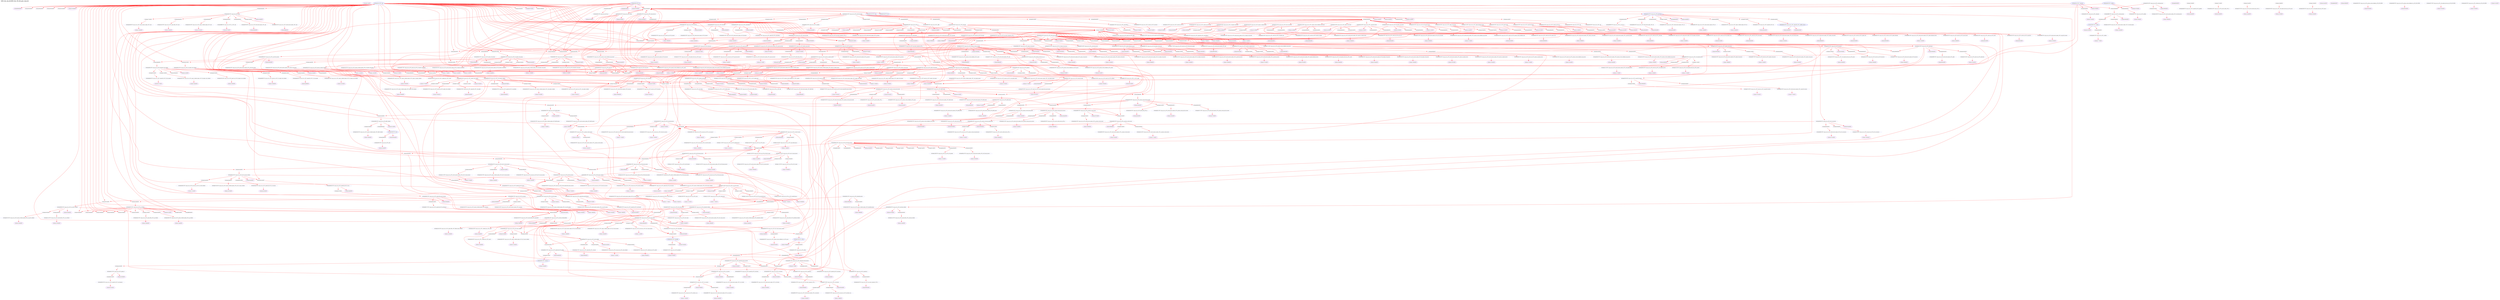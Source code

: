 digraph v3graph {
	graph	[label="MIPS_Bus_obj_dir/MIPS_Bus_TB_048_gate_simp.dot",
		 labelloc=t, labeljust=l,
		 //size="7.5,10",
		 rankdir=TB];
	n0	[fontsize=8 label="0x55a8abfd47a0@TOP", color=purple];
	n1	[fontsize=8 label="0x55a8abd395c0@TOP", color=purple, style=dotted];
	n2	[fontsize=8 label="0x55a8abd539e0 TOP->clk", color=blue];
	n3	[fontsize=8 label="0x55a8aba5fdc0 TOP->mips_cpu_bus__DOT__clk", color=blue, style=dotted];
	n4	[fontsize=8 label="0x55a8abd384b0@TOP", color=purple, style=dotted];
	n5	[fontsize=8 label="0x55a8abd53160 TOP->reset", color=blue];
	n6	[fontsize=8 label="0x55a8aba5fee0 TOP->mips_cpu_bus__DOT__reset", color=blue, style=dotted];
	n7	[fontsize=8 label="0x55a8aba5df00@TOP", color=purple, style=dotted];
	n8	[fontsize=8 label="0x55a8abd40bf0 TOP->active", color=blue];
	n9	[fontsize=8 label="0x55a8aba60000 TOP->mips_cpu_bus__DOT__active", color=blue, style=dotted];
	n10	[fontsize=8 label="0x55a8aba5e200@TOP", color=purple, style=dotted];
	n11	[fontsize=8 label="0x55a8abd565c0 TOP->register_v0", color=blue];
	n12	[fontsize=8 label="0x55a8aba60120 TOP->mips_cpu_bus__DOT__register_v0", color=blue, style=dotted];
	n13	[fontsize=8 label="0x55a8aba5e540@TOP", color=purple, style=dotted];
	n14	[fontsize=8 label="0x55a8abd37b90 TOP->address", color=blue];
	n15	[fontsize=8 label="0x55a8aba60240 TOP->mips_cpu_bus__DOT__address", color=blue, style=dotted];
	n16	[fontsize=8 label="0x55a8aba5e8c0@TOP", color=purple, style=dotted];
	n17	[fontsize=8 label="0x55a8abd54040 TOP->write", color=blue];
	n18	[fontsize=8 label="0x55a8aba60360 TOP->mips_cpu_bus__DOT__write", color=blue, style=dotted];
	n19	[fontsize=8 label="0x55a8aba5ec40@TOP", color=purple, style=dotted];
	n20	[fontsize=8 label="0x55a8abd54a80 TOP->read", color=blue];
	n21	[fontsize=8 label="0x55a8aba60480 TOP->mips_cpu_bus__DOT__read", color=blue, style=dotted];
	n22	[fontsize=8 label="0x55a8aba5efc0@TOP", color=purple, style=dotted];
	n23	[fontsize=8 label="0x55a8abd38140 TOP->waitrequest", color=blue];
	n24	[fontsize=8 label="0x55a8aba605a0 TOP->mips_cpu_bus__DOT__waitrequest", color=blue, style=dotted];
	n25	[fontsize=8 label="0x55a8aba5f340@TOP", color=purple, style=dotted];
	n26	[fontsize=8 label="0x55a8abd389e0 TOP->writedata", color=blue];
	n27	[fontsize=8 label="0x55a8aba606c0 TOP->mips_cpu_bus__DOT__writedata", color=blue, style=dotted];
	n28	[fontsize=8 label="0x55a8aba5f6c0@TOP", color=purple, style=dotted];
	n29	[fontsize=8 label="0x55a8abd39230 TOP->byteenable", color=blue];
	n30	[fontsize=8 label="0x55a8aba607e0 TOP->mips_cpu_bus__DOT__byteenable", color=blue, style=dotted];
	n31	[fontsize=8 label="0x55a8aba5fa40@TOP", color=purple, style=dotted];
	n32	[fontsize=8 label="0x55a8abd382f0 TOP->readdata", color=blue];
	n33	[fontsize=8 label="0x55a8aba60900 TOP->mips_cpu_bus__DOT__readdata", color=blue, style=dotted];
	n34	[fontsize=8 label="0x55a8aba62760@TOP", color=purple, style=dotted];
	n35	[fontsize=8 label="0x55a8aba62440 TOP->mips_cpu_bus__DOT__instruction_decode", color=blue, style=dotted];
	n36	[fontsize=8 label="0x55a8aba62640 TOP->mips_cpu_bus__DOT__op", color=blue, style=dotted];
	n37	[fontsize=8 label="0x55a8aba630d0@TOP", color=purple, style=dotted];
	n38	[fontsize=8 label="0x55a8aba62e90 TOP->mips_cpu_bus__DOT__read_address_1", color=blue, style=dotted];
	n39	[fontsize=8 label="0x55a8abd633c0@TOP", color=purple, style=dotted];
	n40	[fontsize=8 label="0x55a8aba62fb0 TOP->mips_cpu_bus__DOT__Rs_decode", color=blue, style=dotted];
	n41	[fontsize=8 label="0x55a8abd63c30@TOP", color=purple, style=dotted];
	n42	[fontsize=8 label="0x55a8abd63a70 TOP->mips_cpu_bus__DOT__read_address_2", color=blue, style=dotted];
	n43	[fontsize=8 label="0x55a8abd642e0@TOP", color=purple, style=dotted];
	n44	[fontsize=8 label="0x55a8abd63b50 TOP->mips_cpu_bus__DOT__Rt_decode", color=blue, style=dotted];
	n45	[fontsize=8 label="0x55a8abd64a70@TOP", color=purple, style=dotted];
	n46	[fontsize=8 label="0x55a8abd64990 TOP->mips_cpu_bus__DOT__Rd_decode", color=blue, style=dotted];
	n47	[fontsize=8 label="0x55a8abd65200@TOP", color=purple, style=dotted];
	n48	[fontsize=8 label="0x55a8abd65120 TOP->mips_cpu_bus__DOT__immediate", color=blue, style=dotted];
	n49	[fontsize=8 label="0x55a8abd65990@TOP", color=purple, style=dotted];
	n50	[fontsize=8 label="0x55a8abd658b0 TOP->mips_cpu_bus__DOT__j_offset", color=blue, style=dotted];
	n51	[fontsize=8 label="0x55a8abd6a9c0@TOP", color=purple, style=dotted];
	n52	[fontsize=8 label="0x55a8abd68ce0 TOP->mips_cpu_bus__DOT__ALU_output_memory", color=blue, style=dotted];
	n53	[fontsize=8 label="0x55a8abd6a640 TOP->mips_cpu_bus__DOT__data_address", color=blue, style=dotted];
	n54	[fontsize=8 label="0x55a8abd6acc0@TOP", color=purple, style=dotted];
	n55	[fontsize=8 label="0x55a8abd68f80 TOP->mips_cpu_bus__DOT__write_data_memory", color=blue, style=dotted];
	n56	[fontsize=8 label="0x55a8abd6afc0@TOP", color=purple, style=dotted];
	n57	[fontsize=8 label="0x55a8abd685e0 TOP->mips_cpu_bus__DOT__memory_write_memory", color=blue, style=dotted];
	n58	[fontsize=8 label="0x55a8abd6a720 TOP->mips_cpu_bus__DOT__data_write", color=blue, style=dotted];
	n59	[fontsize=8 label="0x55a8abd6b2c0@TOP", color=purple, style=dotted];
	n60	[fontsize=8 label="0x55a8abd68500 TOP->mips_cpu_bus__DOT__memory_to_register_memory", color=blue, style=dotted];
	n61	[fontsize=8 label="0x55a8abd6a800 TOP->mips_cpu_bus__DOT__data_read", color=blue, style=dotted];
	n62	[fontsize=8 label="0x55a8abd6b5c0@TOP", color=purple, style=dotted];
	n63	[fontsize=8 label="0x55a8aba60dc0 TOP->mips_cpu_bus__DOT__program_counter_fetch", color=blue, style=dotted];
	n64	[fontsize=8 label="0x55a8abd6a8e0 TOP->mips_cpu_bus__DOT__instr_address", color=blue, style=dotted];
	n65	[fontsize=8 label="0x55a8abd6b8c0@TOP", color=purple, style=dotted];
	n66	[fontsize=8 label="0x55a8abd6a1e0 TOP->mips_cpu_bus__DOT__forward_A_decode", color=blue, style=dotted];
	n67	[fontsize=8 label="0x55a8abd662e0 TOP->mips_cpu_bus__DOT__register_file_output_A_decode", color=blue, style=dotted];
	n68	[fontsize=8 label="0x55a8abd66740 TOP->mips_cpu_bus__DOT__comparator_1", color=blue, style=dotted];
	n69	[fontsize=8 label="0x55a8abd6bec0@TOP", color=purple, style=dotted];
	n70	[fontsize=8 label="0x55a8abd6a2c0 TOP->mips_cpu_bus__DOT__forward_B_decode", color=blue, style=dotted];
	n71	[fontsize=8 label="0x55a8abd663c0 TOP->mips_cpu_bus__DOT__register_file_output_B_decode", color=blue, style=dotted];
	n72	[fontsize=8 label="0x55a8abd66820 TOP->mips_cpu_bus__DOT__comparator_2", color=blue, style=dotted];
	n73	[fontsize=8 label="0x55a8abd6c4c0@TOP", color=purple, style=dotted];
	n74	[fontsize=8 label="0x55a8aba61d40 TOP->mips_cpu_bus__DOT__using_HI_LO_decode", color=blue, style=dotted];
	n75	[fontsize=8 label="0x55a8abd66040 TOP->mips_cpu_bus__DOT__register_file_output_LO_decode", color=blue, style=dotted];
	n76	[fontsize=8 label="0x55a8abd664a0 TOP->mips_cpu_bus__DOT__src_A_decode", color=blue, style=dotted];
	n77	[fontsize=8 label="0x55a8abd6cac0@TOP", color=purple, style=dotted];
	n78	[fontsize=8 label="0x55a8abd66120 TOP->mips_cpu_bus__DOT__register_file_output_HI_decode", color=blue, style=dotted];
	n79	[fontsize=8 label="0x55a8abd66580 TOP->mips_cpu_bus__DOT__src_B_decode", color=blue, style=dotted];
	n80	[fontsize=8 label="0x55a8abd6d0c0@TOP", color=purple, style=dotted];
	n81	[fontsize=8 label="0x55a8aba61900 TOP->mips_cpu_bus__DOT__branch_decode", color=blue, style=dotted];
	n82	[fontsize=8 label="0x55a8aba619e0 TOP->mips_cpu_bus__DOT__equal_decode", color=blue, style=dotted];
	n83	[fontsize=8 label="0x55a8aba61200 TOP->mips_cpu_bus__DOT__program_counter_src_decode", color=blue, style=dotted];
	n84	[fontsize=8 label="0x55a8abd6d5a0@TOP", color=purple, style=dotted];
	n85	[fontsize=8 label="0x55a8abd66660 TOP->mips_cpu_bus__DOT__sign_imm_decode", color=blue, style=dotted];
	n86	[fontsize=8 label="0x55a8abd6e060@TOP", color=purple, style=dotted];
	n87	[fontsize=8 label="0x55a8abd66200 TOP->mips_cpu_bus__DOT__shifter_output_decode", color=blue, style=dotted];
	n88	[fontsize=8 label="0x55a8abd6e590@TOP", color=purple, style=dotted];
	n89	[fontsize=8 label="0x55a8aba62560 TOP->mips_cpu_bus__DOT__program_counter_plus_four_decode", color=blue, style=dotted];
	n90	[fontsize=8 label="0x55a8abd66900 TOP->mips_cpu_bus__DOT__j_program_counter_decode", color=blue, style=dotted];
	n91	[fontsize=8 label="0x55a8abd6f050@TOP", color=purple, style=dotted];
	n92	[fontsize=8 label="0x55a8abd68960 TOP->mips_cpu_bus__DOT__j_instruction_memory", color=blue, style=dotted];
	n93	[fontsize=8 label="0x55a8abd69140 TOP->mips_cpu_bus__DOT__j_program_counter_memory", color=blue, style=dotted];
	n94	[fontsize=8 label="0x55a8abd69060 TOP->mips_cpu_bus__DOT__ALU_output_memory_resolved", color=blue, style=dotted];
	n95	[fontsize=8 label="0x55a8abd6f650@TOP", color=purple, style=dotted];
	n96	[fontsize=8 label="0x55a8abd69680 TOP->mips_cpu_bus__DOT__HALT_writeback", color=blue, style=dotted];
	n97	[fontsize=8 label="0x55a8abfd8050@TOP", color=purple, style=dotted];
	n98	[fontsize=8 label="0x55a8abd6fa10 TOP->mips_cpu_bus__DOT__data_read_write", color=blue, style=dotted];
	n99	[fontsize=8 label="0x55a8abfd7eb0@TOP", color=purple, style=dotted];
	n100	[fontsize=8 label="0x55a8abfd7d30@TOP", color=purple, style=dotted];
	n101	[fontsize=8 label="0x55a8abd68b20 TOP->mips_cpu_bus__DOT__op_memory", color=blue, style=dotted];
	n102	[fontsize=8 label="0x55a8abd87910@TOP", color=purple, style=dotted];
	n103	[fontsize=8 label="0x55a8aba60a20 TOP->mips_cpu_bus__DOT__internal_clk", color=blue];
	n104	[fontsize=8 label="0x55a8abd8a610 TOP->mips_cpu_bus__DOT__register_file__DOT__clk", color=blue, style=dotted];
	n105	[fontsize=8 label="0x55a8abd87c10@TOP", color=purple, style=dotted];
	n106	[fontsize=8 label="0x55a8abd69300 TOP->mips_cpu_bus__DOT__register_write_writeback", color=blue, style=dotted];
	n107	[fontsize=8 label="0x55a8abd8a7d0 TOP->mips_cpu_bus__DOT__register_file__DOT__write_enable", color=blue, style=dotted];
	n108	[fontsize=8 label="0x55a8abd87f10@TOP", color=purple, style=dotted];
	n109	[fontsize=8 label="0x55a8abd693e0 TOP->mips_cpu_bus__DOT__HI_register_write_writeback", color=blue, style=dotted];
	n110	[fontsize=8 label="0x55a8abd8a8b0 TOP->mips_cpu_bus__DOT__register_file__DOT__HI_write_enable", color=blue, style=dotted];
	n111	[fontsize=8 label="0x55a8abd88210@TOP", color=purple, style=dotted];
	n112	[fontsize=8 label="0x55a8abd694c0 TOP->mips_cpu_bus__DOT__LO_register_write_writeback", color=blue, style=dotted];
	n113	[fontsize=8 label="0x55a8abd8a990 TOP->mips_cpu_bus__DOT__register_file__DOT__LO_write_enable", color=blue, style=dotted];
	n114	[fontsize=8 label="0x55a8abd88510@TOP", color=purple, style=dotted];
	n115	[fontsize=8 label="0x55a8abd8aa70 TOP->mips_cpu_bus__DOT__register_file__DOT__read_address_1", color=blue, style=dotted];
	n116	[fontsize=8 label="0x55a8abd88810@TOP", color=purple, style=dotted];
	n117	[fontsize=8 label="0x55a8abd8ab50 TOP->mips_cpu_bus__DOT__register_file__DOT__read_address_2", color=blue, style=dotted];
	n118	[fontsize=8 label="0x55a8abd88b10@TOP", color=purple, style=dotted];
	n119	[fontsize=8 label="0x55a8abd69a00 TOP->mips_cpu_bus__DOT__write_register_writeback", color=blue, style=dotted];
	n120	[fontsize=8 label="0x55a8abd8ac30 TOP->mips_cpu_bus__DOT__register_file__DOT__write_address", color=blue, style=dotted];
	n121	[fontsize=8 label="0x55a8abd88e10@TOP", color=purple, style=dotted];
	n122	[fontsize=8 label="0x55a8abd69ae0 TOP->mips_cpu_bus__DOT__result_writeback", color=blue, style=dotted];
	n123	[fontsize=8 label="0x55a8abd8ad10 TOP->mips_cpu_bus__DOT__register_file__DOT__write_data", color=blue, style=dotted];
	n124	[fontsize=8 label="0x55a8abd89110@TOP", color=purple, style=dotted];
	n125	[fontsize=8 label="0x55a8abd69bc0 TOP->mips_cpu_bus__DOT__ALU_HI_output_writeback", color=blue, style=dotted];
	n126	[fontsize=8 label="0x55a8abd8adf0 TOP->mips_cpu_bus__DOT__register_file__DOT__HI_write_data", color=blue, style=dotted];
	n127	[fontsize=8 label="0x55a8abd89410@TOP", color=purple, style=dotted];
	n128	[fontsize=8 label="0x55a8abd69ca0 TOP->mips_cpu_bus__DOT__ALU_LO_output_writeback", color=blue, style=dotted];
	n129	[fontsize=8 label="0x55a8abd8aed0 TOP->mips_cpu_bus__DOT__register_file__DOT__LO_write_data", color=blue, style=dotted];
	n130	[fontsize=8 label="0x55a8abd89710@TOP", color=purple, style=dotted];
	n131	[fontsize=8 label="0x55a8abd8afb0 TOP->mips_cpu_bus__DOT__register_file__DOT__read_data_1", color=blue, style=dotted];
	n132	[fontsize=8 label="0x55a8abd89a10@TOP", color=purple, style=dotted];
	n133	[fontsize=8 label="0x55a8abd8b090 TOP->mips_cpu_bus__DOT__register_file__DOT__read_data_2", color=blue, style=dotted];
	n134	[fontsize=8 label="0x55a8abd89d10@TOP", color=purple, style=dotted];
	n135	[fontsize=8 label="0x55a8abd8b170 TOP->mips_cpu_bus__DOT__register_file__DOT__read_data_LO", color=blue, style=dotted];
	n136	[fontsize=8 label="0x55a8abd8a010@TOP", color=purple, style=dotted];
	n137	[fontsize=8 label="0x55a8abd8b250 TOP->mips_cpu_bus__DOT__register_file__DOT__read_data_HI", color=blue, style=dotted];
	n138	[fontsize=8 label="0x55a8abd8a310@TOP", color=purple, style=dotted];
	n139	[fontsize=8 label="0x55a8abd8b330 TOP->mips_cpu_bus__DOT__register_file__DOT__read_register_2", color=blue, style=dotted];
	n140	[fontsize=8 label="0x55a8abd8b6b0@TOP", color=purple, style=dotted];
	n141	[fontsize=8 label="0x55a8abd8b410 TOP->mips_cpu_bus__DOT__register_file__DOT__registers", color=blue, style=dotted];
	n142	[fontsize=8 label="0x55a8abd8bb90@TOP", color=purple, style=dotted];
	n143	[fontsize=8 label="0x55a8abd8c070@TOP", color=purple, style=dotted];
	n144	[fontsize=8 label="0x55a8abd8b5d0 TOP->mips_cpu_bus__DOT__register_file__DOT__LO_reg", color=blue, style=dotted];
	n145	[fontsize=8 label="0x55a8abd8c370@TOP", color=purple, style=dotted];
	n146	[fontsize=8 label="0x55a8abd8b4f0 TOP->mips_cpu_bus__DOT__register_file__DOT__HI_reg", color=blue, style=dotted];
	n147	[fontsize=8 label="0x55a8abd8c670@TOP", color=purple, style=dotted];
	n148	[fontsize=8 label="0x55a8abd8cc80@TOP", color=purple, style=dotted];
	n149	[fontsize=8 label="0x55a8abd8cba0 TOP->mips_cpu_bus__DOT__register_file__DOT__modified_write_clk", color=blue];
	n150	[fontsize=8 label="0x55a8abd8e450@TOP", color=purple, style=dotted];
	n151	[fontsize=8 label="0x55a8abd8f650 TOP->mips_cpu_bus__DOT__pc__DOT__clk", color=blue, style=dotted];
	n152	[fontsize=8 label="0x55a8abd8e750@TOP", color=purple, style=dotted];
	n153	[fontsize=8 label="0x55a8aba60c60 TOP->mips_cpu_bus__DOT__program_counter_prime", color=blue, style=dotted];
	n154	[fontsize=8 label="0x55a8abd8f730 TOP->mips_cpu_bus__DOT__pc__DOT__address_input", color=blue, style=dotted];
	n155	[fontsize=8 label="0x55a8abd8ea50@TOP", color=purple, style=dotted];
	n156	[fontsize=8 label="0x55a8abd6a020 TOP->mips_cpu_bus__DOT__stall_fetch", color=blue, style=dotted];
	n157	[fontsize=8 label="0x55a8abd8f810 TOP->mips_cpu_bus__DOT__pc__DOT__enable", color=blue, style=dotted];
	n158	[fontsize=8 label="0x55a8abd8ed50@TOP", color=purple, style=dotted];
	n159	[fontsize=8 label="0x55a8abd8f8f0 TOP->mips_cpu_bus__DOT__pc__DOT__reset", color=blue, style=dotted];
	n160	[fontsize=8 label="0x55a8abd8f050@TOP", color=purple, style=dotted];
	n161	[fontsize=8 label="0x55a8aba61120 TOP->mips_cpu_bus__DOT__HALT_fetch", color=blue, style=dotted];
	n162	[fontsize=8 label="0x55a8abd8f9d0 TOP->mips_cpu_bus__DOT__pc__DOT__halt", color=blue, style=dotted];
	n163	[fontsize=8 label="0x55a8abd8f350@TOP", color=purple, style=dotted];
	n164	[fontsize=8 label="0x55a8abd8fab0 TOP->mips_cpu_bus__DOT__pc__DOT__address_output", color=blue, style=dotted];
	n165	[fontsize=8 label="0x55a8abd91bc0@TOP", color=purple, style=dotted];
	n166	[fontsize=8 label="0x55a8abd921c0 TOP->mips_cpu_bus__DOT__plus_four_adder__DOT__a", color=blue, style=dotted];
	n167	[fontsize=8 label="0x55a8abd91ec0@TOP", color=purple, style=dotted];
	n168	[fontsize=8 label="0x55a8aba60ee0 TOP->mips_cpu_bus__DOT__program_counter_plus_four_fetch", color=blue, style=dotted];
	n169	[fontsize=8 label="0x55a8abd92380 TOP->mips_cpu_bus__DOT__plus_four_adder__DOT__z", color=blue, style=dotted];
	n170	[fontsize=8 label="0x55a8abd92460@TOP", color=purple, style=dotted];
	n171	[fontsize=8 label="0x55a8abd92990@TOP", color=purple, style=dotted];
	n172	[fontsize=8 label="0x55a8abd93670 TOP->mips_cpu_bus__DOT__program_counter_multiplexer__DOT__control", color=blue, style=dotted];
	n173	[fontsize=8 label="0x55a8abd92c90@TOP", color=purple, style=dotted];
	n174	[fontsize=8 label="0x55a8abd93750 TOP->mips_cpu_bus__DOT__program_counter_multiplexer__DOT__input_0", color=blue, style=dotted];
	n175	[fontsize=8 label="0x55a8abd92f90@TOP", color=purple, style=dotted];
	n176	[fontsize=8 label="0x55a8aba622e0 TOP->mips_cpu_bus__DOT__program_counter_branch_decode", color=blue, style=dotted];
	n177	[fontsize=8 label="0x55a8abd93830 TOP->mips_cpu_bus__DOT__program_counter_multiplexer__DOT__input_1", color=blue, style=dotted];
	n178	[fontsize=8 label="0x55a8abd93290@TOP", color=purple, style=dotted];
	n179	[fontsize=8 label="0x55a8aba61000 TOP->mips_cpu_bus__DOT__program_counter_mux_1_out", color=blue, style=dotted];
	n180	[fontsize=8 label="0x55a8abd93910 TOP->mips_cpu_bus__DOT__program_counter_multiplexer__DOT__resolved", color=blue, style=dotted];
	n181	[fontsize=8 label="0x55a8abd939f0@TOP", color=purple, style=dotted];
	n182	[fontsize=8 label="0x55a8abd93ff0@TOP", color=purple, style=dotted];
	n183	[fontsize=8 label="0x55a8abd68880 TOP->mips_cpu_bus__DOT__program_counter_multiplexer_jump_memory", color=blue, style=dotted];
	n184	[fontsize=8 label="0x55a8abd94cd0 TOP->mips_cpu_bus__DOT__program_counter_multiplexer_two__DOT__control", color=blue, style=dotted];
	n185	[fontsize=8 label="0x55a8abd942f0@TOP", color=purple, style=dotted];
	n186	[fontsize=8 label="0x55a8abd94db0 TOP->mips_cpu_bus__DOT__program_counter_multiplexer_two__DOT__input_0", color=blue, style=dotted];
	n187	[fontsize=8 label="0x55a8abd945f0@TOP", color=purple, style=dotted];
	n188	[fontsize=8 label="0x55a8abd94e90 TOP->mips_cpu_bus__DOT__program_counter_multiplexer_two__DOT__input_1", color=blue, style=dotted];
	n189	[fontsize=8 label="0x55a8abd948f0@TOP", color=purple, style=dotted];
	n190	[fontsize=8 label="0x55a8abd94f70 TOP->mips_cpu_bus__DOT__program_counter_multiplexer_two__DOT__resolved", color=blue, style=dotted];
	n191	[fontsize=8 label="0x55a8abd95050@TOP", color=purple, style=dotted];
	n192	[fontsize=8 label="0x55a8abd95650@TOP", color=purple, style=dotted];
	n193	[fontsize=8 label="0x55a8abd96e50 TOP->mips_cpu_bus__DOT__fetch_decode_register__DOT__clk", color=blue, style=dotted];
	n194	[fontsize=8 label="0x55a8abd95950@TOP", color=purple, style=dotted];
	n195	[fontsize=8 label="0x55a8abd6a100 TOP->mips_cpu_bus__DOT__stall_decode", color=blue, style=dotted];
	n196	[fontsize=8 label="0x55a8abd96f30 TOP->mips_cpu_bus__DOT__fetch_decode_register__DOT__enable", color=blue, style=dotted];
	n197	[fontsize=8 label="0x55a8abd95c50@TOP", color=purple, style=dotted];
	n198	[fontsize=8 label="0x55a8abd97010 TOP->mips_cpu_bus__DOT__fetch_decode_register__DOT__clear", color=blue, style=dotted];
	n199	[fontsize=8 label="0x55a8abd95f50@TOP", color=purple, style=dotted];
	n200	[fontsize=8 label="0x55a8abd970f0 TOP->mips_cpu_bus__DOT__fetch_decode_register__DOT__reset", color=blue, style=dotted];
	n201	[fontsize=8 label="0x55a8abd96250@TOP", color=purple, style=dotted];
	n202	[fontsize=8 label="0x55a8abd971d0 TOP->mips_cpu_bus__DOT__fetch_decode_register__DOT__HALT_fetch", color=blue, style=dotted];
	n203	[fontsize=8 label="0x55a8abd96550@TOP", color=purple, style=dotted];
	n204	[fontsize=8 label="0x55a8aba62200 TOP->mips_cpu_bus__DOT__HALT_decode", color=blue, style=dotted];
	n205	[fontsize=8 label="0x55a8abd972b0 TOP->mips_cpu_bus__DOT__fetch_decode_register__DOT__HALT_decode", color=blue, style=dotted];
	n206	[fontsize=8 label="0x55a8abd96850@TOP", color=purple, style=dotted];
	n207	[fontsize=8 label="0x55a8abd97390 TOP->mips_cpu_bus__DOT__fetch_decode_register__DOT__program_counter_plus_four_fetch", color=blue, style=dotted];
	n208	[fontsize=8 label="0x55a8abd96b50@TOP", color=purple, style=dotted];
	n209	[fontsize=8 label="0x55a8abd97470 TOP->mips_cpu_bus__DOT__fetch_decode_register__DOT__program_counter_plus_four_decode", color=blue, style=dotted];
	n210	[fontsize=8 label="0x55a8abd99460@TOP", color=purple, style=dotted];
	n211	[fontsize=8 label="0x55a8abd9bb60 TOP->mips_cpu_bus__DOT__control_unit__DOT__instruction", color=blue, style=dotted];
	n212	[fontsize=8 label="0x55a8abd99760@TOP", color=purple, style=dotted];
	n213	[fontsize=8 label="0x55a8aba61360 TOP->mips_cpu_bus__DOT__register_write_decode", color=blue, style=dotted];
	n214	[fontsize=8 label="0x55a8abd9bc40 TOP->mips_cpu_bus__DOT__control_unit__DOT__register_write", color=blue, style=dotted];
	n215	[fontsize=8 label="0x55a8abd99a60@TOP", color=purple, style=dotted];
	n216	[fontsize=8 label="0x55a8aba61480 TOP->mips_cpu_bus__DOT__memory_to_register_decode", color=blue, style=dotted];
	n217	[fontsize=8 label="0x55a8abd9bd20 TOP->mips_cpu_bus__DOT__control_unit__DOT__memory_to_register", color=blue, style=dotted];
	n218	[fontsize=8 label="0x55a8abd99d60@TOP", color=purple, style=dotted];
	n219	[fontsize=8 label="0x55a8aba615a0 TOP->mips_cpu_bus__DOT__memory_write_decode", color=blue, style=dotted];
	n220	[fontsize=8 label="0x55a8abd9be00 TOP->mips_cpu_bus__DOT__control_unit__DOT__memory_write", color=blue, style=dotted];
	n221	[fontsize=8 label="0x55a8abd9a060@TOP", color=purple, style=dotted];
	n222	[fontsize=8 label="0x55a8aba616c0 TOP->mips_cpu_bus__DOT__ALU_src_B_decode", color=blue, style=dotted];
	n223	[fontsize=8 label="0x55a8abd9bee0 TOP->mips_cpu_bus__DOT__control_unit__DOT__ALU_src_B", color=blue, style=dotted];
	n224	[fontsize=8 label="0x55a8abd9a360@TOP", color=purple, style=dotted];
	n225	[fontsize=8 label="0x55a8aba617e0 TOP->mips_cpu_bus__DOT__register_destination_decode", color=blue, style=dotted];
	n226	[fontsize=8 label="0x55a8abd9bfc0 TOP->mips_cpu_bus__DOT__control_unit__DOT__register_destination", color=blue, style=dotted];
	n227	[fontsize=8 label="0x55a8abd9a660@TOP", color=purple, style=dotted];
	n228	[fontsize=8 label="0x55a8abd9c0a0 TOP->mips_cpu_bus__DOT__control_unit__DOT__branch", color=blue, style=dotted];
	n229	[fontsize=8 label="0x55a8abd9a960@TOP", color=purple, style=dotted];
	n230	[fontsize=8 label="0x55a8aba61b00 TOP->mips_cpu_bus__DOT__ALU_function_decode", color=blue, style=dotted];
	n231	[fontsize=8 label="0x55a8abd9c180 TOP->mips_cpu_bus__DOT__control_unit__DOT__ALU_function", color=blue, style=dotted];
	n232	[fontsize=8 label="0x55a8abd9ac60@TOP", color=purple, style=dotted];
	n233	[fontsize=8 label="0x55a8aba61c60 TOP->mips_cpu_bus__DOT__program_counter_multiplexer_jump_decode", color=blue, style=dotted];
	n234	[fontsize=8 label="0x55a8abd9c260 TOP->mips_cpu_bus__DOT__control_unit__DOT__program_counter_multiplexer_jump", color=blue, style=dotted];
	n235	[fontsize=8 label="0x55a8abd9af60@TOP", color=purple, style=dotted];
	n236	[fontsize=8 label="0x55a8aba61ea0 TOP->mips_cpu_bus__DOT__j_instruction_decode", color=blue, style=dotted];
	n237	[fontsize=8 label="0x55a8abd9c340 TOP->mips_cpu_bus__DOT__control_unit__DOT__j_instruction", color=blue, style=dotted];
	n238	[fontsize=8 label="0x55a8abd9b260@TOP", color=purple, style=dotted];
	n239	[fontsize=8 label="0x55a8aba620e0 TOP->mips_cpu_bus__DOT__LO_register_write_decode", color=blue, style=dotted];
	n240	[fontsize=8 label="0x55a8abd9c420 TOP->mips_cpu_bus__DOT__control_unit__DOT__LO_register_write", color=blue, style=dotted];
	n241	[fontsize=8 label="0x55a8abd9b560@TOP", color=purple, style=dotted];
	n242	[fontsize=8 label="0x55a8aba61fc0 TOP->mips_cpu_bus__DOT__HI_register_write_decode", color=blue, style=dotted];
	n243	[fontsize=8 label="0x55a8abd9c500 TOP->mips_cpu_bus__DOT__control_unit__DOT__HI_register_write", color=blue, style=dotted];
	n244	[fontsize=8 label="0x55a8abd9b860@TOP", color=purple, style=dotted];
	n245	[fontsize=8 label="0x55a8abd9c5e0 TOP->mips_cpu_bus__DOT__control_unit__DOT__using_HI_LO", color=blue, style=dotted];
	n246	[fontsize=8 label="0x55a8abd9c960@TOP", color=purple, style=dotted];
	n247	[fontsize=8 label="0x55a8abd9c6c0 TOP->mips_cpu_bus__DOT__control_unit__DOT__op", color=blue, style=dotted];
	n248	[fontsize=8 label="0x55a8abd9c7a0 TOP->mips_cpu_bus__DOT__control_unit__DOT__rt", color=blue, style=dotted];
	n249	[fontsize=8 label="0x55a8abd9c880 TOP->mips_cpu_bus__DOT__control_unit__DOT__funct", color=blue, style=dotted];
	n250	[fontsize=8 label="0x55a8abddf710@TOP", color=purple, style=dotted];
	n251	[fontsize=8 label="0x55a8abde0a40 TOP->mips_cpu_bus__DOT__reg_output_comparator__DOT__op", color=blue, style=dotted];
	n252	[fontsize=8 label="0x55a8abddfac0@TOP", color=purple, style=dotted];
	n253	[fontsize=8 label="0x55a8abde0ba0 TOP->mips_cpu_bus__DOT__reg_output_comparator__DOT__rt", color=blue, style=dotted];
	n254	[fontsize=8 label="0x55a8abddfea0@TOP", color=purple, style=dotted];
	n255	[fontsize=8 label="0x55a8abde0cc0 TOP->mips_cpu_bus__DOT__reg_output_comparator__DOT__a", color=blue, style=dotted];
	n256	[fontsize=8 label="0x55a8abde0280@TOP", color=purple, style=dotted];
	n257	[fontsize=8 label="0x55a8abde0de0 TOP->mips_cpu_bus__DOT__reg_output_comparator__DOT__b", color=blue, style=dotted];
	n258	[fontsize=8 label="0x55a8abde0660@TOP", color=purple, style=dotted];
	n259	[fontsize=8 label="0x55a8abde0f00 TOP->mips_cpu_bus__DOT__reg_output_comparator__DOT__c", color=blue, style=dotted];
	n260	[fontsize=8 label="0x55a8ac02bb00@TOP", color=purple, style=dotted];
	n261	[fontsize=8 label="0x55a8ac02b960@TOP", color=purple, style=dotted];
	n262	[fontsize=8 label="0x55a8ac02b7c0@TOP", color=purple, style=dotted];
	n263	[fontsize=8 label="0x55a8ac02b620@TOP", color=purple, style=dotted];
	n264	[fontsize=8 label="0x55a8ac02b4a0@TOP", color=purple, style=dotted];
	n265	[fontsize=8 label="0x55a8ac02b320@TOP", color=purple, style=dotted];
	n266	[fontsize=8 label="0x55a8ac02b1a0@TOP", color=purple, style=dotted];
	n267	[fontsize=8 label="0x55a8ac02b000@TOP", color=purple, style=dotted];
	n268	[fontsize=8 label="0x55a8ac02a060@TOP", color=purple, style=dotted];
	n269	[fontsize=8 label="0x55a8abde5900@TOP", color=purple, style=dotted];
	n270	[fontsize=8 label="0x55a8abde6440 TOP->mips_cpu_bus__DOT__adder_decode__DOT__a", color=blue, style=dotted];
	n271	[fontsize=8 label="0x55a8abde5cc0@TOP", color=purple, style=dotted];
	n272	[fontsize=8 label="0x55a8abde65d0 TOP->mips_cpu_bus__DOT__adder_decode__DOT__b", color=blue, style=dotted];
	n273	[fontsize=8 label="0x55a8abde6080@TOP", color=purple, style=dotted];
	n274	[fontsize=8 label="0x55a8abde66f0 TOP->mips_cpu_bus__DOT__adder_decode__DOT__z", color=blue, style=dotted];
	n275	[fontsize=8 label="0x55a8abde6810@TOP", color=purple, style=dotted];
	n276	[fontsize=8 label="0x55a8abde6e30@TOP", color=purple, style=dotted];
	n277	[fontsize=8 label="0x55a8abdf2040 TOP->mips_cpu_bus__DOT__decode_execute_register__DOT__clk", color=blue, style=dotted];
	n278	[fontsize=8 label="0x55a8abde71e0@TOP", color=purple, style=dotted];
	n279	[fontsize=8 label="0x55a8abd6a3a0 TOP->mips_cpu_bus__DOT__flush_execute_register", color=blue, style=dotted];
	n280	[fontsize=8 label="0x55a8abdf2200 TOP->mips_cpu_bus__DOT__decode_execute_register__DOT__clear", color=blue, style=dotted];
	n281	[fontsize=8 label="0x55a8abde75d0@TOP", color=purple, style=dotted];
	n282	[fontsize=8 label="0x55a8abdf2320 TOP->mips_cpu_bus__DOT__decode_execute_register__DOT__reset", color=blue, style=dotted];
	n283	[fontsize=8 label="0x55a8abde79b0@TOP", color=purple, style=dotted];
	n284	[fontsize=8 label="0x55a8abdf2440 TOP->mips_cpu_bus__DOT__decode_execute_register__DOT__register_write_decode", color=blue, style=dotted];
	n285	[fontsize=8 label="0x55a8abde7db0@TOP", color=purple, style=dotted];
	n286	[fontsize=8 label="0x55a8abdf2560 TOP->mips_cpu_bus__DOT__decode_execute_register__DOT__memory_to_register_decode", color=blue, style=dotted];
	n287	[fontsize=8 label="0x55a8abde81b0@TOP", color=purple, style=dotted];
	n288	[fontsize=8 label="0x55a8abdf2680 TOP->mips_cpu_bus__DOT__decode_execute_register__DOT__memory_write_decode", color=blue, style=dotted];
	n289	[fontsize=8 label="0x55a8abde85a0@TOP", color=purple, style=dotted];
	n290	[fontsize=8 label="0x55a8abdf27a0 TOP->mips_cpu_bus__DOT__decode_execute_register__DOT__ALU_src_B_decode", color=blue, style=dotted];
	n291	[fontsize=8 label="0x55a8abde8990@TOP", color=purple, style=dotted];
	n292	[fontsize=8 label="0x55a8abdf28c0 TOP->mips_cpu_bus__DOT__decode_execute_register__DOT__register_destination_decode", color=blue, style=dotted];
	n293	[fontsize=8 label="0x55a8abde8da0@TOP", color=purple, style=dotted];
	n294	[fontsize=8 label="0x55a8abdf29e0 TOP->mips_cpu_bus__DOT__decode_execute_register__DOT__HI_register_write_decode", color=blue, style=dotted];
	n295	[fontsize=8 label="0x55a8abde91a0@TOP", color=purple, style=dotted];
	n296	[fontsize=8 label="0x55a8abdf2b00 TOP->mips_cpu_bus__DOT__decode_execute_register__DOT__LO_register_write_decode", color=blue, style=dotted];
	n297	[fontsize=8 label="0x55a8abde95a0@TOP", color=purple, style=dotted];
	n298	[fontsize=8 label="0x55a8abdf2c20 TOP->mips_cpu_bus__DOT__decode_execute_register__DOT__ALU_function_decode", color=blue, style=dotted];
	n299	[fontsize=8 label="0x55a8abde9990@TOP", color=purple, style=dotted];
	n300	[fontsize=8 label="0x55a8abdf2d40 TOP->mips_cpu_bus__DOT__decode_execute_register__DOT__program_counter_multiplexer_jump_decode", color=blue, style=dotted];
	n301	[fontsize=8 label="0x55a8abde9db0@TOP", color=purple, style=dotted];
	n302	[fontsize=8 label="0x55a8abdf2e60 TOP->mips_cpu_bus__DOT__decode_execute_register__DOT__j_instruction_decode", color=blue, style=dotted];
	n303	[fontsize=8 label="0x55a8abdea1a0@TOP", color=purple, style=dotted];
	n304	[fontsize=8 label="0x55a8abdf2f80 TOP->mips_cpu_bus__DOT__decode_execute_register__DOT__using_HI_LO_decode", color=blue, style=dotted];
	n305	[fontsize=8 label="0x55a8abdea590@TOP", color=purple, style=dotted];
	n306	[fontsize=8 label="0x55a8abdf30a0 TOP->mips_cpu_bus__DOT__decode_execute_register__DOT__HALT_decode", color=blue, style=dotted];
	n307	[fontsize=8 label="0x55a8abdea980@TOP", color=purple, style=dotted];
	n308	[fontsize=8 label="0x55a8abdf31c0 TOP->mips_cpu_bus__DOT__decode_execute_register__DOT__op_decode", color=blue, style=dotted];
	n309	[fontsize=8 label="0x55a8abdead30@TOP", color=purple, style=dotted];
	n310	[fontsize=8 label="0x55a8abd670e0 TOP->mips_cpu_bus__DOT__register_write_execute", color=blue, style=dotted];
	n311	[fontsize=8 label="0x55a8abdf32e0 TOP->mips_cpu_bus__DOT__decode_execute_register__DOT__register_write_execute", color=blue, style=dotted];
	n312	[fontsize=8 label="0x55a8abdeb130@TOP", color=purple, style=dotted];
	n313	[fontsize=8 label="0x55a8abd66ac0 TOP->mips_cpu_bus__DOT__memory_to_register_execute", color=blue, style=dotted];
	n314	[fontsize=8 label="0x55a8abdf3400 TOP->mips_cpu_bus__DOT__decode_execute_register__DOT__memory_to_register_execute", color=blue, style=dotted];
	n315	[fontsize=8 label="0x55a8abdeb540@TOP", color=purple, style=dotted];
	n316	[fontsize=8 label="0x55a8abd66ba0 TOP->mips_cpu_bus__DOT__memory_write_execute", color=blue, style=dotted];
	n317	[fontsize=8 label="0x55a8abdf3520 TOP->mips_cpu_bus__DOT__decode_execute_register__DOT__memory_write_execute", color=blue, style=dotted];
	n318	[fontsize=8 label="0x55a8abdeb930@TOP", color=purple, style=dotted];
	n319	[fontsize=8 label="0x55a8abd66d60 TOP->mips_cpu_bus__DOT__ALU_src_B_execute", color=blue, style=dotted];
	n320	[fontsize=8 label="0x55a8abdf3640 TOP->mips_cpu_bus__DOT__decode_execute_register__DOT__ALU_src_B_execute", color=blue, style=dotted];
	n321	[fontsize=8 label="0x55a8abdebd20@TOP", color=purple, style=dotted];
	n322	[fontsize=8 label="0x55a8abd669e0 TOP->mips_cpu_bus__DOT__register_destination_execute", color=blue, style=dotted];
	n323	[fontsize=8 label="0x55a8abdf3760 TOP->mips_cpu_bus__DOT__decode_execute_register__DOT__register_destination_execute", color=blue, style=dotted];
	n324	[fontsize=8 label="0x55a8abdec130@TOP", color=purple, style=dotted];
	n325	[fontsize=8 label="0x55a8abd66f20 TOP->mips_cpu_bus__DOT__HI_register_write_execute", color=blue, style=dotted];
	n326	[fontsize=8 label="0x55a8abdf3880 TOP->mips_cpu_bus__DOT__decode_execute_register__DOT__HI_register_write_execute", color=blue, style=dotted];
	n327	[fontsize=8 label="0x55a8abdec530@TOP", color=purple, style=dotted];
	n328	[fontsize=8 label="0x55a8abd67000 TOP->mips_cpu_bus__DOT__LO_register_write_execute", color=blue, style=dotted];
	n329	[fontsize=8 label="0x55a8abdf39a0 TOP->mips_cpu_bus__DOT__decode_execute_register__DOT__LO_register_write_execute", color=blue, style=dotted];
	n330	[fontsize=8 label="0x55a8abdec930@TOP", color=purple, style=dotted];
	n331	[fontsize=8 label="0x55a8abd66e40 TOP->mips_cpu_bus__DOT__ALU_function_execute", color=blue, style=dotted];
	n332	[fontsize=8 label="0x55a8abdf3ac0 TOP->mips_cpu_bus__DOT__decode_execute_register__DOT__ALU_function_execute", color=blue, style=dotted];
	n333	[fontsize=8 label="0x55a8abdecd20@TOP", color=purple, style=dotted];
	n334	[fontsize=8 label="0x55a8abd671c0 TOP->mips_cpu_bus__DOT__program_counter_multiplexer_jump_execute", color=blue, style=dotted];
	n335	[fontsize=8 label="0x55a8abdf3be0 TOP->mips_cpu_bus__DOT__decode_execute_register__DOT__program_counter_multiplexer_jump_execute", color=blue, style=dotted];
	n336	[fontsize=8 label="0x55a8abded140@TOP", color=purple, style=dotted];
	n337	[fontsize=8 label="0x55a8abd672a0 TOP->mips_cpu_bus__DOT__j_instruction_execute", color=blue, style=dotted];
	n338	[fontsize=8 label="0x55a8abdf3d00 TOP->mips_cpu_bus__DOT__decode_execute_register__DOT__j_instruction_execute", color=blue, style=dotted];
	n339	[fontsize=8 label="0x55a8abded540@TOP", color=purple, style=dotted];
	n340	[fontsize=8 label="0x55a8abd67380 TOP->mips_cpu_bus__DOT__using_HI_LO_execute", color=blue, style=dotted];
	n341	[fontsize=8 label="0x55a8abdf3e20 TOP->mips_cpu_bus__DOT__decode_execute_register__DOT__using_HI_LO_execute", color=blue, style=dotted];
	n342	[fontsize=8 label="0x55a8abded930@TOP", color=purple, style=dotted];
	n343	[fontsize=8 label="0x55a8abd67460 TOP->mips_cpu_bus__DOT__HALT_execute", color=blue, style=dotted];
	n344	[fontsize=8 label="0x55a8abdf3f40 TOP->mips_cpu_bus__DOT__decode_execute_register__DOT__HALT_execute", color=blue, style=dotted];
	n345	[fontsize=8 label="0x55a8abdedd20@TOP", color=purple, style=dotted];
	n346	[fontsize=8 label="0x55a8abd67540 TOP->mips_cpu_bus__DOT__op_execute", color=blue, style=dotted];
	n347	[fontsize=8 label="0x55a8abdf4060 TOP->mips_cpu_bus__DOT__decode_execute_register__DOT__op_execute", color=blue, style=dotted];
	n348	[fontsize=8 label="0x55a8abdee110@TOP", color=purple, style=dotted];
	n349	[fontsize=8 label="0x55a8abdf4180 TOP->mips_cpu_bus__DOT__decode_execute_register__DOT__Rs_decode", color=blue, style=dotted];
	n350	[fontsize=8 label="0x55a8abdee4f0@TOP", color=purple, style=dotted];
	n351	[fontsize=8 label="0x55a8abdf42a0 TOP->mips_cpu_bus__DOT__decode_execute_register__DOT__Rt_decode", color=blue, style=dotted];
	n352	[fontsize=8 label="0x55a8abdee8d0@TOP", color=purple, style=dotted];
	n353	[fontsize=8 label="0x55a8abdf43c0 TOP->mips_cpu_bus__DOT__decode_execute_register__DOT__Rd_decode", color=blue, style=dotted];
	n354	[fontsize=8 label="0x55a8abdeecb0@TOP", color=purple, style=dotted];
	n355	[fontsize=8 label="0x55a8abdf44e0 TOP->mips_cpu_bus__DOT__decode_execute_register__DOT__sign_imm_decode", color=blue, style=dotted];
	n356	[fontsize=8 label="0x55a8abdef0a0@TOP", color=purple, style=dotted];
	n357	[fontsize=8 label="0x55a8abd67d20 TOP->mips_cpu_bus__DOT__Rs_execute", color=blue, style=dotted];
	n358	[fontsize=8 label="0x55a8abdf4600 TOP->mips_cpu_bus__DOT__decode_execute_register__DOT__Rs_execute", color=blue, style=dotted];
	n359	[fontsize=8 label="0x55a8abdef490@TOP", color=purple, style=dotted];
	n360	[fontsize=8 label="0x55a8abd67e00 TOP->mips_cpu_bus__DOT__Rt_execute", color=blue, style=dotted];
	n361	[fontsize=8 label="0x55a8abdf4720 TOP->mips_cpu_bus__DOT__decode_execute_register__DOT__Rt_execute", color=blue, style=dotted];
	n362	[fontsize=8 label="0x55a8abdef880@TOP", color=purple, style=dotted];
	n363	[fontsize=8 label="0x55a8abd67ee0 TOP->mips_cpu_bus__DOT__Rd_execute", color=blue, style=dotted];
	n364	[fontsize=8 label="0x55a8abdf4840 TOP->mips_cpu_bus__DOT__decode_execute_register__DOT__Rd_execute", color=blue, style=dotted];
	n365	[fontsize=8 label="0x55a8abdefc70@TOP", color=purple, style=dotted];
	n366	[fontsize=8 label="0x55a8abd67fc0 TOP->mips_cpu_bus__DOT__sign_imm_execute", color=blue, style=dotted];
	n367	[fontsize=8 label="0x55a8abdf4960 TOP->mips_cpu_bus__DOT__decode_execute_register__DOT__sign_imm_execute", color=blue, style=dotted];
	n368	[fontsize=8 label="0x55a8abdf0060@TOP", color=purple, style=dotted];
	n369	[fontsize=8 label="0x55a8abdf4a80 TOP->mips_cpu_bus__DOT__decode_execute_register__DOT__src_A_decode", color=blue, style=dotted];
	n370	[fontsize=8 label="0x55a8abdf0450@TOP", color=purple, style=dotted];
	n371	[fontsize=8 label="0x55a8abdf4ba0 TOP->mips_cpu_bus__DOT__decode_execute_register__DOT__src_B_decode", color=blue, style=dotted];
	n372	[fontsize=8 label="0x55a8abdf0840@TOP", color=purple, style=dotted];
	n373	[fontsize=8 label="0x55a8abdf4cc0 TOP->mips_cpu_bus__DOT__decode_execute_register__DOT__program_counter_plus_four_decode", color=blue, style=dotted];
	n374	[fontsize=8 label="0x55a8abdf0c50@TOP", color=purple, style=dotted];
	n375	[fontsize=8 label="0x55a8abdf4de0 TOP->mips_cpu_bus__DOT__decode_execute_register__DOT__j_program_counter_decode", color=blue, style=dotted];
	n376	[fontsize=8 label="0x55a8abdf1050@TOP", color=purple, style=dotted];
	n377	[fontsize=8 label="0x55a8abd67620 TOP->mips_cpu_bus__DOT__src_A_execute", color=blue, style=dotted];
	n378	[fontsize=8 label="0x55a8abdf4f00 TOP->mips_cpu_bus__DOT__decode_execute_register__DOT__src_A_execute", color=blue, style=dotted];
	n379	[fontsize=8 label="0x55a8abdf1440@TOP", color=purple, style=dotted];
	n380	[fontsize=8 label="0x55a8abd67700 TOP->mips_cpu_bus__DOT__src_B_execute", color=blue, style=dotted];
	n381	[fontsize=8 label="0x55a8abdf5020 TOP->mips_cpu_bus__DOT__decode_execute_register__DOT__src_B_execute", color=blue, style=dotted];
	n382	[fontsize=8 label="0x55a8abdf1830@TOP", color=purple, style=dotted];
	n383	[fontsize=8 label="0x55a8abd68180 TOP->mips_cpu_bus__DOT__program_counter_plus_four_execute", color=blue, style=dotted];
	n384	[fontsize=8 label="0x55a8abdf5140 TOP->mips_cpu_bus__DOT__decode_execute_register__DOT__program_counter_plus_four_execute", color=blue, style=dotted];
	n385	[fontsize=8 label="0x55a8abdf1c40@TOP", color=purple, style=dotted];
	n386	[fontsize=8 label="0x55a8abd68260 TOP->mips_cpu_bus__DOT__j_program_counter_execute", color=blue, style=dotted];
	n387	[fontsize=8 label="0x55a8abdf5260 TOP->mips_cpu_bus__DOT__decode_execute_register__DOT__j_program_counter_execute", color=blue, style=dotted];
	n388	[fontsize=8 label="0x55a8abdfff20@TOP", color=purple, style=dotted];
	n389	[fontsize=8 label="0x55a8abe00860 TOP->mips_cpu_bus__DOT__plus_four_adder_execute__DOT__b", color=blue, style=dotted];
	n390	[fontsize=8 label="0x55a8abe00310@TOP", color=purple, style=dotted];
	n391	[fontsize=8 label="0x55a8abd680a0 TOP->mips_cpu_bus__DOT__program_counter_plus_eight_execute", color=blue, style=dotted];
	n392	[fontsize=8 label="0x55a8abe00980 TOP->mips_cpu_bus__DOT__plus_four_adder_execute__DOT__z", color=blue, style=dotted];
	n393	[fontsize=8 label="0x55a8abe00aa0@TOP", color=purple, style=dotted];
	n394	[fontsize=8 label="0x55a8abe01090@TOP", color=purple, style=dotted];
	n395	[fontsize=8 label="0x55a8abe02230 TOP->mips_cpu_bus__DOT__write_register_execute_mux__DOT__control", color=blue, style=dotted];
	n396	[fontsize=8 label="0x55a8abe01490@TOP", color=purple, style=dotted];
	n397	[fontsize=8 label="0x55a8abe02350 TOP->mips_cpu_bus__DOT__write_register_execute_mux__DOT__input_0", color=blue, style=dotted];
	n398	[fontsize=8 label="0x55a8abe01880@TOP", color=purple, style=dotted];
	n399	[fontsize=8 label="0x55a8abe02470 TOP->mips_cpu_bus__DOT__write_register_execute_mux__DOT__input_1", color=blue, style=dotted];
	n400	[fontsize=8 label="0x55a8abe01c70@TOP", color=purple, style=dotted];
	n401	[fontsize=8 label="0x55a8abd66c80 TOP->mips_cpu_bus__DOT__write_register_execute", color=blue, style=dotted];
	n402	[fontsize=8 label="0x55a8abe027d0 TOP->mips_cpu_bus__DOT__write_register_execute_mux__DOT__resolved", color=blue, style=dotted];
	n403	[fontsize=8 label="0x55a8abe028f0@TOP", color=purple, style=dotted];
	n404	[fontsize=8 label="0x55a8abe04460@TOP", color=purple, style=dotted];
	n405	[fontsize=8 label="0x55a8abe07ee0 TOP->mips_cpu_bus__DOT__alu_input_mux__DOT__ALU_src_B_execute", color=blue, style=dotted];
	n406	[fontsize=8 label="0x55a8abe04840@TOP", color=purple, style=dotted];
	n407	[fontsize=8 label="0x55a8abd6a480 TOP->mips_cpu_bus__DOT__forward_A_execute", color=blue, style=dotted];
	n408	[fontsize=8 label="0x55a8abe08000 TOP->mips_cpu_bus__DOT__alu_input_mux__DOT__forward_one_execute", color=blue, style=dotted];
	n409	[fontsize=8 label="0x55a8abe04c20@TOP", color=purple, style=dotted];
	n410	[fontsize=8 label="0x55a8abd6a560 TOP->mips_cpu_bus__DOT__forward_B_execute", color=blue, style=dotted];
	n411	[fontsize=8 label="0x55a8abe08120 TOP->mips_cpu_bus__DOT__alu_input_mux__DOT__forward_two_execute", color=blue, style=dotted];
	n412	[fontsize=8 label="0x55a8abe05000@TOP", color=purple, style=dotted];
	n413	[fontsize=8 label="0x55a8abe08240 TOP->mips_cpu_bus__DOT__alu_input_mux__DOT__read_data_1_reg", color=blue, style=dotted];
	n414	[fontsize=8 label="0x55a8abe053e0@TOP", color=purple, style=dotted];
	n415	[fontsize=8 label="0x55a8abe08360 TOP->mips_cpu_bus__DOT__alu_input_mux__DOT__result_writeback", color=blue, style=dotted];
	n416	[fontsize=8 label="0x55a8abe057c0@TOP", color=purple, style=dotted];
	n417	[fontsize=8 label="0x55a8abe08480 TOP->mips_cpu_bus__DOT__alu_input_mux__DOT__ALU_output_memory", color=blue, style=dotted];
	n418	[fontsize=8 label="0x55a8abe05ba0@TOP", color=purple, style=dotted];
	n419	[fontsize=8 label="0x55a8abe085a0 TOP->mips_cpu_bus__DOT__alu_input_mux__DOT__LO_result_writeback", color=blue, style=dotted];
	n420	[fontsize=8 label="0x55a8abe05f90@TOP", color=purple, style=dotted];
	n421	[fontsize=8 label="0x55a8abd68ea0 TOP->mips_cpu_bus__DOT__ALU_LO_output_memory", color=blue, style=dotted];
	n422	[fontsize=8 label="0x55a8abe086c0 TOP->mips_cpu_bus__DOT__alu_input_mux__DOT__ALU_LO_output_memory", color=blue, style=dotted];
	n423	[fontsize=8 label="0x55a8abe06380@TOP", color=purple, style=dotted];
	n424	[fontsize=8 label="0x55a8abe087e0 TOP->mips_cpu_bus__DOT__alu_input_mux__DOT__read_data_2_reg", color=blue, style=dotted];
	n425	[fontsize=8 label="0x55a8abe06760@TOP", color=purple, style=dotted];
	n426	[fontsize=8 label="0x55a8abd68dc0 TOP->mips_cpu_bus__DOT__ALU_HI_output_memory", color=blue, style=dotted];
	n427	[fontsize=8 label="0x55a8abe08900 TOP->mips_cpu_bus__DOT__alu_input_mux__DOT__ALU_HI_output_memory", color=blue, style=dotted];
	n428	[fontsize=8 label="0x55a8abe06b50@TOP", color=purple, style=dotted];
	n429	[fontsize=8 label="0x55a8abe08a20 TOP->mips_cpu_bus__DOT__alu_input_mux__DOT__HI_result_writeback", color=blue, style=dotted];
	n430	[fontsize=8 label="0x55a8abe06f40@TOP", color=purple, style=dotted];
	n431	[fontsize=8 label="0x55a8abe08b40 TOP->mips_cpu_bus__DOT__alu_input_mux__DOT__sign_imm_execute", color=blue, style=dotted];
	n432	[fontsize=8 label="0x55a8abe07320@TOP", color=purple, style=dotted];
	n433	[fontsize=8 label="0x55a8abe08c60 TOP->mips_cpu_bus__DOT__alu_input_mux__DOT__program_counter_plus_eight_execute", color=blue, style=dotted];
	n434	[fontsize=8 label="0x55a8abe07720@TOP", color=purple, style=dotted];
	n435	[fontsize=8 label="0x55a8abd677e0 TOP->mips_cpu_bus__DOT__src_A_ALU_execute", color=blue, style=dotted];
	n436	[fontsize=8 label="0x55a8abe08d80 TOP->mips_cpu_bus__DOT__alu_input_mux__DOT__src_A_ALU_execute", color=blue, style=dotted];
	n437	[fontsize=8 label="0x55a8abe07b00@TOP", color=purple, style=dotted];
	n438	[fontsize=8 label="0x55a8abd678c0 TOP->mips_cpu_bus__DOT__src_B_ALU_execute", color=blue, style=dotted];
	n439	[fontsize=8 label="0x55a8abe08ea0 TOP->mips_cpu_bus__DOT__alu_input_mux__DOT__src_B_ALU_execute", color=blue, style=dotted];
	n440	[fontsize=8 label="0x55a8ac01f260@TOP", color=purple, style=dotted];
	n441	[fontsize=8 label="0x55a8ac01f0e0@TOP", color=purple, style=dotted];
	n442	[fontsize=8 label="0x55a8abe08fc0 TOP->mips_cpu_bus__DOT__alu_input_mux__DOT__src_mux_input_0", color=blue, style=dotted];
	n443	[fontsize=8 label="0x55a8abe0f5b0@TOP", color=purple, style=dotted];
	n444	[fontsize=8 label="0x55a8abe10bf0 TOP->mips_cpu_bus__DOT__alu__DOT__ALU_operation", color=blue, style=dotted];
	n445	[fontsize=8 label="0x55a8abe0f960@TOP", color=purple, style=dotted];
	n446	[fontsize=8 label="0x55a8abe10d50 TOP->mips_cpu_bus__DOT__alu__DOT__input_1", color=blue, style=dotted];
	n447	[fontsize=8 label="0x55a8abe0fd10@TOP", color=purple, style=dotted];
	n448	[fontsize=8 label="0x55a8abe10ea0 TOP->mips_cpu_bus__DOT__alu__DOT__input_2", color=blue, style=dotted];
	n449	[fontsize=8 label="0x55a8abe100c0@TOP", color=purple, style=dotted];
	n450	[fontsize=8 label="0x55a8abd67a80 TOP->mips_cpu_bus__DOT__ALU_output_execute", color=blue, style=dotted];
	n451	[fontsize=8 label="0x55a8abe10fc0 TOP->mips_cpu_bus__DOT__alu__DOT__ALU_output", color=blue, style=dotted];
	n452	[fontsize=8 label="0x55a8abe10470@TOP", color=purple, style=dotted];
	n453	[fontsize=8 label="0x55a8abd67b60 TOP->mips_cpu_bus__DOT__ALU_HI_output_execute", color=blue, style=dotted];
	n454	[fontsize=8 label="0x55a8abe110e0 TOP->mips_cpu_bus__DOT__alu__DOT__ALU_HI_output", color=blue, style=dotted];
	n455	[fontsize=8 label="0x55a8abe10830@TOP", color=purple, style=dotted];
	n456	[fontsize=8 label="0x55a8abd67c40 TOP->mips_cpu_bus__DOT__ALU_LO_output_execute", color=blue, style=dotted];
	n457	[fontsize=8 label="0x55a8abe11200 TOP->mips_cpu_bus__DOT__alu__DOT__ALU_LO_output", color=blue, style=dotted];
	n458	[fontsize=8 label="0x55a8abe119e0@TOP", color=purple, style=dotted];
	n459	[fontsize=8 label="0x55a8abe11320 TOP->mips_cpu_bus__DOT__alu__DOT__shift_amount", color=blue, style=dotted];
	n460	[fontsize=8 label="0x55a8abe12110@TOP", color=purple, style=dotted];
	n461	[fontsize=8 label="0x55a8abe11440 TOP->mips_cpu_bus__DOT__alu__DOT__sign_extened_input_1", color=blue, style=dotted];
	n462	[fontsize=8 label="0x55a8abe12d30@TOP", color=purple, style=dotted];
	n463	[fontsize=8 label="0x55a8abe11560 TOP->mips_cpu_bus__DOT__alu__DOT__sign_extened_input_2", color=blue, style=dotted];
	n464	[fontsize=8 label="0x55a8abe13950@TOP", color=purple, style=dotted];
	n465	[fontsize=8 label="0x55a8abe11680 TOP->mips_cpu_bus__DOT__alu__DOT__extended_input_1", color=blue, style=dotted];
	n466	[fontsize=8 label="0x55a8abe13e00@TOP", color=purple, style=dotted];
	n467	[fontsize=8 label="0x55a8abe117a0 TOP->mips_cpu_bus__DOT__alu__DOT__extended_input_2", color=blue, style=dotted];
	n468	[fontsize=8 label="0x55a8abff7ac0@TOP", color=purple, style=dotted];
	n469	[fontsize=8 label="0x55a8abff7920@TOP", color=purple, style=dotted];
	n470	[fontsize=8 label="0x55a8abff7780@TOP", color=purple, style=dotted];
	n471	[fontsize=8 label="0x55a8abff75e0@TOP", color=purple, style=dotted];
	n472	[fontsize=8 label="0x55a8abff7440@TOP", color=purple, style=dotted];
	n473	[fontsize=8 label="0x55a8abe118c0 TOP->mips_cpu_bus__DOT__alu__DOT__ALU_HI_LO_output", color=blue, style=dotted];
	n474	[fontsize=8 label="0x55a8abff72a0@TOP", color=purple, style=dotted];
	n475	[fontsize=8 label="0x55a8abff7100@TOP", color=purple, style=dotted];
	n476	[fontsize=8 label="0x55a8abff6f80@TOP", color=purple, style=dotted];
	n477	[fontsize=8 label="0x55a8abff6e00@TOP", color=purple, style=dotted];
	n478	[fontsize=8 label="0x55a8abff6c50@TOP", color=purple, style=dotted];
	n479	[fontsize=8 label="0x55a8abff6a90@TOP", color=purple, style=dotted];
	n480	[fontsize=8 label="0x55a8abff68b0@TOP", color=purple, style=dotted];
	n481	[fontsize=8 label="0x55a8abe27350@TOP", color=purple, style=dotted];
	n482	[fontsize=8 label="0x55a8abe2f9c0 TOP->mips_cpu_bus__DOT__execute_memory_register__DOT__clk", color=blue, style=dotted];
	n483	[fontsize=8 label="0x55a8abe27730@TOP", color=purple, style=dotted];
	n484	[fontsize=8 label="0x55a8abe2fb80 TOP->mips_cpu_bus__DOT__execute_memory_register__DOT__reset", color=blue, style=dotted];
	n485	[fontsize=8 label="0x55a8abe27b10@TOP", color=purple, style=dotted];
	n486	[fontsize=8 label="0x55a8abe2fca0 TOP->mips_cpu_bus__DOT__execute_memory_register__DOT__register_write_execute", color=blue, style=dotted];
	n487	[fontsize=8 label="0x55a8abe27f10@TOP", color=purple, style=dotted];
	n488	[fontsize=8 label="0x55a8abe2fdc0 TOP->mips_cpu_bus__DOT__execute_memory_register__DOT__memory_to_register_execute", color=blue, style=dotted];
	n489	[fontsize=8 label="0x55a8abe282d0@TOP", color=purple, style=dotted];
	n490	[fontsize=8 label="0x55a8abe2fee0 TOP->mips_cpu_bus__DOT__execute_memory_register__DOT__memory_write_execute", color=blue, style=dotted];
	n491	[fontsize=8 label="0x55a8abe286c0@TOP", color=purple, style=dotted];
	n492	[fontsize=8 label="0x55a8abe30000 TOP->mips_cpu_bus__DOT__execute_memory_register__DOT__HI_register_write_execute", color=blue, style=dotted];
	n493	[fontsize=8 label="0x55a8abe28ac0@TOP", color=purple, style=dotted];
	n494	[fontsize=8 label="0x55a8abe30120 TOP->mips_cpu_bus__DOT__execute_memory_register__DOT__LO_register_write_execute", color=blue, style=dotted];
	n495	[fontsize=8 label="0x55a8abe28ec0@TOP", color=purple, style=dotted];
	n496	[fontsize=8 label="0x55a8abe30240 TOP->mips_cpu_bus__DOT__execute_memory_register__DOT__program_counter_multiplexer_jump_execute", color=blue, style=dotted];
	n497	[fontsize=8 label="0x55a8abe29290@TOP", color=purple, style=dotted];
	n498	[fontsize=8 label="0x55a8abe30360 TOP->mips_cpu_bus__DOT__execute_memory_register__DOT__j_instruction_execute", color=blue, style=dotted];
	n499	[fontsize=8 label="0x55a8abe29690@TOP", color=purple, style=dotted];
	n500	[fontsize=8 label="0x55a8abe30480 TOP->mips_cpu_bus__DOT__execute_memory_register__DOT__HALT_execute", color=blue, style=dotted];
	n501	[fontsize=8 label="0x55a8abe29a80@TOP", color=purple, style=dotted];
	n502	[fontsize=8 label="0x55a8abe305a0 TOP->mips_cpu_bus__DOT__execute_memory_register__DOT__op_execute", color=blue, style=dotted];
	n503	[fontsize=8 label="0x55a8abe29e70@TOP", color=purple, style=dotted];
	n504	[fontsize=8 label="0x55a8abe306c0 TOP->mips_cpu_bus__DOT__execute_memory_register__DOT__src_A_ALU_execute", color=blue, style=dotted];
	n505	[fontsize=8 label="0x55a8abe2a260@TOP", color=purple, style=dotted];
	n506	[fontsize=8 label="0x55a8abd68340 TOP->mips_cpu_bus__DOT__register_write_memory", color=blue, style=dotted];
	n507	[fontsize=8 label="0x55a8abe307e0 TOP->mips_cpu_bus__DOT__execute_memory_register__DOT__register_write_memory", color=blue, style=dotted];
	n508	[fontsize=8 label="0x55a8abe2a660@TOP", color=purple, style=dotted];
	n509	[fontsize=8 label="0x55a8abe30900 TOP->mips_cpu_bus__DOT__execute_memory_register__DOT__memory_to_register_memory", color=blue, style=dotted];
	n510	[fontsize=8 label="0x55a8abe2aa60@TOP", color=purple, style=dotted];
	n511	[fontsize=8 label="0x55a8abe30a20 TOP->mips_cpu_bus__DOT__execute_memory_register__DOT__memory_write_memory", color=blue, style=dotted];
	n512	[fontsize=8 label="0x55a8abe2ae50@TOP", color=purple, style=dotted];
	n513	[fontsize=8 label="0x55a8abd686c0 TOP->mips_cpu_bus__DOT__HI_register_write_memory", color=blue, style=dotted];
	n514	[fontsize=8 label="0x55a8abe30b40 TOP->mips_cpu_bus__DOT__execute_memory_register__DOT__HI_register_write_memory", color=blue, style=dotted];
	n515	[fontsize=8 label="0x55a8abe2b250@TOP", color=purple, style=dotted];
	n516	[fontsize=8 label="0x55a8abd687a0 TOP->mips_cpu_bus__DOT__LO_register_write_memory", color=blue, style=dotted];
	n517	[fontsize=8 label="0x55a8abe30c60 TOP->mips_cpu_bus__DOT__execute_memory_register__DOT__LO_register_write_memory", color=blue, style=dotted];
	n518	[fontsize=8 label="0x55a8abe2b650@TOP", color=purple, style=dotted];
	n519	[fontsize=8 label="0x55a8abe30d80 TOP->mips_cpu_bus__DOT__execute_memory_register__DOT__program_counter_multiplexer_jump_memory", color=blue, style=dotted];
	n520	[fontsize=8 label="0x55a8abe2ba70@TOP", color=purple, style=dotted];
	n521	[fontsize=8 label="0x55a8abe30ea0 TOP->mips_cpu_bus__DOT__execute_memory_register__DOT__j_instruction_memory", color=blue, style=dotted];
	n522	[fontsize=8 label="0x55a8abe2be60@TOP", color=purple, style=dotted];
	n523	[fontsize=8 label="0x55a8abd68a40 TOP->mips_cpu_bus__DOT__HALT_memory", color=blue, style=dotted];
	n524	[fontsize=8 label="0x55a8abe30fc0 TOP->mips_cpu_bus__DOT__execute_memory_register__DOT__HALT_memory", color=blue, style=dotted];
	n525	[fontsize=8 label="0x55a8abe2c250@TOP", color=purple, style=dotted];
	n526	[fontsize=8 label="0x55a8abe310e0 TOP->mips_cpu_bus__DOT__execute_memory_register__DOT__op_memory", color=blue, style=dotted];
	n527	[fontsize=8 label="0x55a8abe2c630@TOP", color=purple, style=dotted];
	n528	[fontsize=8 label="0x55a8abd69220 TOP->mips_cpu_bus__DOT__src_A_ALU_memory", color=blue, style=dotted];
	n529	[fontsize=8 label="0x55a8abe31200 TOP->mips_cpu_bus__DOT__execute_memory_register__DOT__src_A_ALU_memory", color=blue, style=dotted];
	n530	[fontsize=8 label="0x55a8abe2ca20@TOP", color=purple, style=dotted];
	n531	[fontsize=8 label="0x55a8abe31320 TOP->mips_cpu_bus__DOT__execute_memory_register__DOT__ALU_output_execute", color=blue, style=dotted];
	n532	[fontsize=8 label="0x55a8abe2ce10@TOP", color=purple, style=dotted];
	n533	[fontsize=8 label="0x55a8abe31440 TOP->mips_cpu_bus__DOT__execute_memory_register__DOT__ALU_HI_output_execute", color=blue, style=dotted];
	n534	[fontsize=8 label="0x55a8abe2d210@TOP", color=purple, style=dotted];
	n535	[fontsize=8 label="0x55a8abe31560 TOP->mips_cpu_bus__DOT__execute_memory_register__DOT__ALU_LO_output_execute", color=blue, style=dotted];
	n536	[fontsize=8 label="0x55a8abe2d610@TOP", color=purple, style=dotted];
	n537	[fontsize=8 label="0x55a8abd679a0 TOP->mips_cpu_bus__DOT__write_data_execute", color=blue, style=dotted];
	n538	[fontsize=8 label="0x55a8abe31680 TOP->mips_cpu_bus__DOT__execute_memory_register__DOT__write_data_execute", color=blue, style=dotted];
	n539	[fontsize=8 label="0x55a8abe2da00@TOP", color=purple, style=dotted];
	n540	[fontsize=8 label="0x55a8abe317a0 TOP->mips_cpu_bus__DOT__execute_memory_register__DOT__write_register_execute", color=blue, style=dotted];
	n541	[fontsize=8 label="0x55a8abe2de00@TOP", color=purple, style=dotted];
	n542	[fontsize=8 label="0x55a8abe318c0 TOP->mips_cpu_bus__DOT__execute_memory_register__DOT__j_program_counter_execute", color=blue, style=dotted];
	n543	[fontsize=8 label="0x55a8abe2e200@TOP", color=purple, style=dotted];
	n544	[fontsize=8 label="0x55a8abe319e0 TOP->mips_cpu_bus__DOT__execute_memory_register__DOT__ALU_output_memory", color=blue, style=dotted];
	n545	[fontsize=8 label="0x55a8abe2e5f0@TOP", color=purple, style=dotted];
	n546	[fontsize=8 label="0x55a8abe31b00 TOP->mips_cpu_bus__DOT__execute_memory_register__DOT__ALU_HI_output_memory", color=blue, style=dotted];
	n547	[fontsize=8 label="0x55a8abe2e9e0@TOP", color=purple, style=dotted];
	n548	[fontsize=8 label="0x55a8abe31c20 TOP->mips_cpu_bus__DOT__execute_memory_register__DOT__ALU_LO_output_memory", color=blue, style=dotted];
	n549	[fontsize=8 label="0x55a8abe2edd0@TOP", color=purple, style=dotted];
	n550	[fontsize=8 label="0x55a8abe31d40 TOP->mips_cpu_bus__DOT__execute_memory_register__DOT__write_data_memory", color=blue, style=dotted];
	n551	[fontsize=8 label="0x55a8abe2f1c0@TOP", color=purple, style=dotted];
	n552	[fontsize=8 label="0x55a8abd68420 TOP->mips_cpu_bus__DOT__write_register_memory", color=blue, style=dotted];
	n553	[fontsize=8 label="0x55a8abe31e60 TOP->mips_cpu_bus__DOT__execute_memory_register__DOT__write_register_memory", color=blue, style=dotted];
	n554	[fontsize=8 label="0x55a8abe2f5c0@TOP", color=purple, style=dotted];
	n555	[fontsize=8 label="0x55a8abe31f80 TOP->mips_cpu_bus__DOT__execute_memory_register__DOT__j_program_counter_memory", color=blue, style=dotted];
	n556	[fontsize=8 label="0x55a8abe3a750@TOP", color=purple, style=dotted];
	n557	[fontsize=8 label="0x55a8abd69760 TOP->mips_cpu_bus__DOT__op_writeback", color=blue, style=dotted];
	n558	[fontsize=8 label="0x55a8abe3bec0 TOP->mips_cpu_bus__DOT__memory_filter__DOT__op_writeback", color=blue, style=dotted];
	n559	[fontsize=8 label="0x55a8abe3ab30@TOP", color=purple, style=dotted];
	n560	[fontsize=8 label="0x55a8abd69840 TOP->mips_cpu_bus__DOT__byteenable_writeback", color=blue, style=dotted];
	n561	[fontsize=8 label="0x55a8abe3c080 TOP->mips_cpu_bus__DOT__memory_filter__DOT__byteenable_writeback", color=blue, style=dotted];
	n562	[fontsize=8 label="0x55a8abe3af20@TOP", color=purple, style=dotted];
	n563	[fontsize=8 label="0x55a8abd69920 TOP->mips_cpu_bus__DOT__src_A_ALU_writeback", color=blue, style=dotted];
	n564	[fontsize=8 label="0x55a8abe3c1a0 TOP->mips_cpu_bus__DOT__memory_filter__DOT__src_A_writeback", color=blue, style=dotted];
	n565	[fontsize=8 label="0x55a8abe3b300@TOP", color=purple, style=dotted];
	n566	[fontsize=8 label="0x55a8abd69e60 TOP->mips_cpu_bus__DOT__read_data_writeback", color=blue, style=dotted];
	n567	[fontsize=8 label="0x55a8abe3c2c0 TOP->mips_cpu_bus__DOT__memory_filter__DOT__read_data_writeback", color=blue, style=dotted];
	n568	[fontsize=8 label="0x55a8abe3b6e0@TOP", color=purple, style=dotted];
	n569	[fontsize=8 label="0x55a8abe3c3e0 TOP->mips_cpu_bus__DOT__memory_filter__DOT__reset", color=blue, style=dotted];
	n570	[fontsize=8 label="0x55a8abe3bac0@TOP", color=purple, style=dotted];
	n571	[fontsize=8 label="0x55a8abd69f40 TOP->mips_cpu_bus__DOT__read_data_writeback_filtered", color=blue, style=dotted];
	n572	[fontsize=8 label="0x55a8abe3c540 TOP->mips_cpu_bus__DOT__memory_filter__DOT__filtered_output_writeback", color=blue, style=dotted];
	n573	[fontsize=8 label="0x55a8ac044d60@TOP", color=purple, style=dotted];
	n574	[fontsize=8 label="0x55a8ac044be0@TOP", color=purple, style=dotted];
	n575	[fontsize=8 label="0x55a8ac044a60@TOP", color=purple, style=dotted];
	n576	[fontsize=8 label="0x55a8ac0448e0@TOP", color=purple, style=dotted];
	n577	[fontsize=8 label="0x55a8ac044760@TOP", color=purple, style=dotted];
	n578	[fontsize=8 label="0x55a8ac0445e0@TOP", color=purple, style=dotted];
	n579	[fontsize=8 label="0x55a8ac044460@TOP", color=purple, style=dotted];
	n580	[fontsize=8 label="0x55a8abe3c620 TOP->mips_cpu_bus__DOT__memory_filter__DOT__temp_filtered", color=blue, style=dotted];
	n581	[fontsize=8 label="0x55a8ac0442e0@TOP", color=purple, style=dotted];
	n582	[fontsize=8 label="0x55a8abff7c60@TOP", color=purple, style=dotted];
	n583	[fontsize=8 label="0x55a8abff65d0@TOP", color=purple, style=dotted];
	n584	[fontsize=8 label="0x55a8abe4ed00@TOP", color=purple, style=dotted];
	n585	[fontsize=8 label="0x55a8abe553e0 TOP->mips_cpu_bus__DOT__memory_writeback_register__DOT__clk", color=blue, style=dotted];
	n586	[fontsize=8 label="0x55a8abe4f0e0@TOP", color=purple, style=dotted];
	n587	[fontsize=8 label="0x55a8abe555a0 TOP->mips_cpu_bus__DOT__memory_writeback_register__DOT__reset", color=blue, style=dotted];
	n588	[fontsize=8 label="0x55a8abe4f4c0@TOP", color=purple, style=dotted];
	n589	[fontsize=8 label="0x55a8abe556c0 TOP->mips_cpu_bus__DOT__memory_writeback_register__DOT__register_write_memory", color=blue, style=dotted];
	n590	[fontsize=8 label="0x55a8abe4f8c0@TOP", color=purple, style=dotted];
	n591	[fontsize=8 label="0x55a8abe557e0 TOP->mips_cpu_bus__DOT__memory_writeback_register__DOT__memory_to_register_memory", color=blue, style=dotted];
	n592	[fontsize=8 label="0x55a8abe4fc80@TOP", color=purple, style=dotted];
	n593	[fontsize=8 label="0x55a8abe55900 TOP->mips_cpu_bus__DOT__memory_writeback_register__DOT__HI_register_write_memory", color=blue, style=dotted];
	n594	[fontsize=8 label="0x55a8abe50040@TOP", color=purple, style=dotted];
	n595	[fontsize=8 label="0x55a8abe55a20 TOP->mips_cpu_bus__DOT__memory_writeback_register__DOT__LO_register_write_memory", color=blue, style=dotted];
	n596	[fontsize=8 label="0x55a8abe50450@TOP", color=purple, style=dotted];
	n597	[fontsize=8 label="0x55a8abe55b40 TOP->mips_cpu_bus__DOT__memory_writeback_register__DOT__HALT_memory", color=blue, style=dotted];
	n598	[fontsize=8 label="0x55a8abe50840@TOP", color=purple, style=dotted];
	n599	[fontsize=8 label="0x55a8abe55c60 TOP->mips_cpu_bus__DOT__memory_writeback_register__DOT__op_memory", color=blue, style=dotted];
	n600	[fontsize=8 label="0x55a8abe50c30@TOP", color=purple, style=dotted];
	n601	[fontsize=8 label="0x55a8abd68c00 TOP->mips_cpu_bus__DOT__byteenable_memory", color=blue, style=dotted];
	n602	[fontsize=8 label="0x55a8abe55d80 TOP->mips_cpu_bus__DOT__memory_writeback_register__DOT__byteenable_memory", color=blue, style=dotted];
	n603	[fontsize=8 label="0x55a8abe51020@TOP", color=purple, style=dotted];
	n604	[fontsize=8 label="0x55a8abe55ea0 TOP->mips_cpu_bus__DOT__memory_writeback_register__DOT__src_A_ALU_memory", color=blue, style=dotted];
	n605	[fontsize=8 label="0x55a8abe51410@TOP", color=purple, style=dotted];
	n606	[fontsize=8 label="0x55a8abe55fc0 TOP->mips_cpu_bus__DOT__memory_writeback_register__DOT__register_write_writeback", color=blue, style=dotted];
	n607	[fontsize=8 label="0x55a8abe51820@TOP", color=purple, style=dotted];
	n608	[fontsize=8 label="0x55a8abd695a0 TOP->mips_cpu_bus__DOT__memory_to_register_writeback", color=blue, style=dotted];
	n609	[fontsize=8 label="0x55a8abe560e0 TOP->mips_cpu_bus__DOT__memory_writeback_register__DOT__memory_to_register_writeback", color=blue, style=dotted];
	n610	[fontsize=8 label="0x55a8abe51c30@TOP", color=purple, style=dotted];
	n611	[fontsize=8 label="0x55a8abe56200 TOP->mips_cpu_bus__DOT__memory_writeback_register__DOT__HI_register_write_writeback", color=blue, style=dotted];
	n612	[fontsize=8 label="0x55a8abe52040@TOP", color=purple, style=dotted];
	n613	[fontsize=8 label="0x55a8abe56320 TOP->mips_cpu_bus__DOT__memory_writeback_register__DOT__LO_register_write_writeback", color=blue, style=dotted];
	n614	[fontsize=8 label="0x55a8abe52450@TOP", color=purple, style=dotted];
	n615	[fontsize=8 label="0x55a8abe56440 TOP->mips_cpu_bus__DOT__memory_writeback_register__DOT__HALT_writeback", color=blue, style=dotted];
	n616	[fontsize=8 label="0x55a8abe52840@TOP", color=purple, style=dotted];
	n617	[fontsize=8 label="0x55a8abe56560 TOP->mips_cpu_bus__DOT__memory_writeback_register__DOT__op_writeback", color=blue, style=dotted];
	n618	[fontsize=8 label="0x55a8abe52c30@TOP", color=purple, style=dotted];
	n619	[fontsize=8 label="0x55a8abe56680 TOP->mips_cpu_bus__DOT__memory_writeback_register__DOT__byteenable_writeback", color=blue, style=dotted];
	n620	[fontsize=8 label="0x55a8abe53020@TOP", color=purple, style=dotted];
	n621	[fontsize=8 label="0x55a8abe567a0 TOP->mips_cpu_bus__DOT__memory_writeback_register__DOT__src_A_ALU_writeback", color=blue, style=dotted];
	n622	[fontsize=8 label="0x55a8abe53410@TOP", color=purple, style=dotted];
	n623	[fontsize=8 label="0x55a8abe568c0 TOP->mips_cpu_bus__DOT__memory_writeback_register__DOT__ALU_output_memory", color=blue, style=dotted];
	n624	[fontsize=8 label="0x55a8abe53800@TOP", color=purple, style=dotted];
	n625	[fontsize=8 label="0x55a8abe569e0 TOP->mips_cpu_bus__DOT__memory_writeback_register__DOT__write_register_memory", color=blue, style=dotted];
	n626	[fontsize=8 label="0x55a8abe53c00@TOP", color=purple, style=dotted];
	n627	[fontsize=8 label="0x55a8abe56b00 TOP->mips_cpu_bus__DOT__memory_writeback_register__DOT__ALU_HI_output_memory", color=blue, style=dotted];
	n628	[fontsize=8 label="0x55a8abe53ff0@TOP", color=purple, style=dotted];
	n629	[fontsize=8 label="0x55a8abe56c20 TOP->mips_cpu_bus__DOT__memory_writeback_register__DOT__ALU_LO_output_memory", color=blue, style=dotted];
	n630	[fontsize=8 label="0x55a8abe543e0@TOP", color=purple, style=dotted];
	n631	[fontsize=8 label="0x55a8abd69d80 TOP->mips_cpu_bus__DOT__ALU_output_writeback", color=blue, style=dotted];
	n632	[fontsize=8 label="0x55a8abe56d40 TOP->mips_cpu_bus__DOT__memory_writeback_register__DOT__ALU_output_writeback", color=blue, style=dotted];
	n633	[fontsize=8 label="0x55a8abe547d0@TOP", color=purple, style=dotted];
	n634	[fontsize=8 label="0x55a8abe56e60 TOP->mips_cpu_bus__DOT__memory_writeback_register__DOT__write_register_writeback", color=blue, style=dotted];
	n635	[fontsize=8 label="0x55a8abe54be0@TOP", color=purple, style=dotted];
	n636	[fontsize=8 label="0x55a8abe56f80 TOP->mips_cpu_bus__DOT__memory_writeback_register__DOT__ALU_HI_output_writeback", color=blue, style=dotted];
	n637	[fontsize=8 label="0x55a8abe54fe0@TOP", color=purple, style=dotted];
	n638	[fontsize=8 label="0x55a8abe570a0 TOP->mips_cpu_bus__DOT__memory_writeback_register__DOT__ALU_LO_output_writeback", color=blue, style=dotted];
	n639	[fontsize=8 label="0x55a8abe5d990@TOP", color=purple, style=dotted];
	n640	[fontsize=8 label="0x55a8abe5ea90 TOP->mips_cpu_bus__DOT__writeback_mux__DOT__control", color=blue, style=dotted];
	n641	[fontsize=8 label="0x55a8abe5dd80@TOP", color=purple, style=dotted];
	n642	[fontsize=8 label="0x55a8abe5ebb0 TOP->mips_cpu_bus__DOT__writeback_mux__DOT__input_0", color=blue, style=dotted];
	n643	[fontsize=8 label="0x55a8abe5e160@TOP", color=purple, style=dotted];
	n644	[fontsize=8 label="0x55a8abe5ecd0 TOP->mips_cpu_bus__DOT__writeback_mux__DOT__input_1", color=blue, style=dotted];
	n645	[fontsize=8 label="0x55a8abe5e550@TOP", color=purple, style=dotted];
	n646	[fontsize=8 label="0x55a8abe5edf0 TOP->mips_cpu_bus__DOT__writeback_mux__DOT__resolved", color=blue, style=dotted];
	n647	[fontsize=8 label="0x55a8abe5ef10@TOP", color=purple, style=dotted];
	n648	[fontsize=8 label="0x55a8abe5f6b0@TOP", color=purple, style=dotted];
	n649	[fontsize=8 label="0x55a8abe65cf0 TOP->mips_cpu_bus__DOT__hazard_unit__DOT__branch_decode", color=blue, style=dotted];
	n650	[fontsize=8 label="0x55a8abe5fa90@TOP", color=purple, style=dotted];
	n651	[fontsize=8 label="0x55a8abe65e50 TOP->mips_cpu_bus__DOT__hazard_unit__DOT__Rs_decode", color=blue, style=dotted];
	n652	[fontsize=8 label="0x55a8abe5fe70@TOP", color=purple, style=dotted];
	n653	[fontsize=8 label="0x55a8abe65f70 TOP->mips_cpu_bus__DOT__hazard_unit__DOT__Rt_decode", color=blue, style=dotted];
	n654	[fontsize=8 label="0x55a8abe60250@TOP", color=purple, style=dotted];
	n655	[fontsize=8 label="0x55a8abe66090 TOP->mips_cpu_bus__DOT__hazard_unit__DOT__Rs_execute", color=blue, style=dotted];
	n656	[fontsize=8 label="0x55a8abe60630@TOP", color=purple, style=dotted];
	n657	[fontsize=8 label="0x55a8abe661b0 TOP->mips_cpu_bus__DOT__hazard_unit__DOT__Rt_execute", color=blue, style=dotted];
	n658	[fontsize=8 label="0x55a8abe60a10@TOP", color=purple, style=dotted];
	n659	[fontsize=8 label="0x55a8abe662d0 TOP->mips_cpu_bus__DOT__hazard_unit__DOT__write_register_execute", color=blue, style=dotted];
	n660	[fontsize=8 label="0x55a8abe60e10@TOP", color=purple, style=dotted];
	n661	[fontsize=8 label="0x55a8abe66450 TOP->mips_cpu_bus__DOT__hazard_unit__DOT__memory_to_register_execute", color=blue, style=dotted];
	n662	[fontsize=8 label="0x55a8abe61210@TOP", color=purple, style=dotted];
	n663	[fontsize=8 label="0x55a8abe66570 TOP->mips_cpu_bus__DOT__hazard_unit__DOT__register_write_execute", color=blue, style=dotted];
	n664	[fontsize=8 label="0x55a8abe61610@TOP", color=purple, style=dotted];
	n665	[fontsize=8 label="0x55a8abe66690 TOP->mips_cpu_bus__DOT__hazard_unit__DOT__write_register_memory", color=blue, style=dotted];
	n666	[fontsize=8 label="0x55a8abe61a00@TOP", color=purple, style=dotted];
	n667	[fontsize=8 label="0x55a8abe667b0 TOP->mips_cpu_bus__DOT__hazard_unit__DOT__memory_to_register_memory", color=blue, style=dotted];
	n668	[fontsize=8 label="0x55a8abe61e00@TOP", color=purple, style=dotted];
	n669	[fontsize=8 label="0x55a8abe668d0 TOP->mips_cpu_bus__DOT__hazard_unit__DOT__register_write_memory", color=blue, style=dotted];
	n670	[fontsize=8 label="0x55a8abe621f0@TOP", color=purple, style=dotted];
	n671	[fontsize=8 label="0x55a8abe669f0 TOP->mips_cpu_bus__DOT__hazard_unit__DOT__write_register_writeback", color=blue, style=dotted];
	n672	[fontsize=8 label="0x55a8abe625f0@TOP", color=purple, style=dotted];
	n673	[fontsize=8 label="0x55a8abe66b10 TOP->mips_cpu_bus__DOT__hazard_unit__DOT__register_write_writeback", color=blue, style=dotted];
	n674	[fontsize=8 label="0x55a8abe629f0@TOP", color=purple, style=dotted];
	n675	[fontsize=8 label="0x55a8abe66c30 TOP->mips_cpu_bus__DOT__hazard_unit__DOT__program_counter_multiplexer_jump_execute", color=blue, style=dotted];
	n676	[fontsize=8 label="0x55a8abe62d70@TOP", color=purple, style=dotted];
	n677	[fontsize=8 label="0x55a8abe66d50 TOP->mips_cpu_bus__DOT__hazard_unit__DOT__HI_register_write_memory", color=blue, style=dotted];
	n678	[fontsize=8 label="0x55a8abe63170@TOP", color=purple, style=dotted];
	n679	[fontsize=8 label="0x55a8abe66e70 TOP->mips_cpu_bus__DOT__hazard_unit__DOT__LO_register_write_memory", color=blue, style=dotted];
	n680	[fontsize=8 label="0x55a8abe63570@TOP", color=purple, style=dotted];
	n681	[fontsize=8 label="0x55a8abe66f90 TOP->mips_cpu_bus__DOT__hazard_unit__DOT__LO_register_write_writeback", color=blue, style=dotted];
	n682	[fontsize=8 label="0x55a8abe63970@TOP", color=purple, style=dotted];
	n683	[fontsize=8 label="0x55a8abe670b0 TOP->mips_cpu_bus__DOT__hazard_unit__DOT__HI_register_write_writeback", color=blue, style=dotted];
	n684	[fontsize=8 label="0x55a8abe63d70@TOP", color=purple, style=dotted];
	n685	[fontsize=8 label="0x55a8abe671d0 TOP->mips_cpu_bus__DOT__hazard_unit__DOT__using_HI_LO_execute", color=blue, style=dotted];
	n686	[fontsize=8 label="0x55a8abe64150@TOP", color=purple, style=dotted];
	n687	[fontsize=8 label="0x55a8abe672f0 TOP->mips_cpu_bus__DOT__hazard_unit__DOT__stall_fetch", color=blue, style=dotted];
	n688	[fontsize=8 label="0x55a8abe64530@TOP", color=purple, style=dotted];
	n689	[fontsize=8 label="0x55a8abe67450 TOP->mips_cpu_bus__DOT__hazard_unit__DOT__stall_decode", color=blue, style=dotted];
	n690	[fontsize=8 label="0x55a8abe64910@TOP", color=purple, style=dotted];
	n691	[fontsize=8 label="0x55a8abe67570 TOP->mips_cpu_bus__DOT__hazard_unit__DOT__forward_register_file_output_A_decode", color=blue, style=dotted];
	n692	[fontsize=8 label="0x55a8abe64d00@TOP", color=purple, style=dotted];
	n693	[fontsize=8 label="0x55a8abe67650 TOP->mips_cpu_bus__DOT__hazard_unit__DOT__forward_register_file_output_B_decode", color=blue, style=dotted];
	n694	[fontsize=8 label="0x55a8abe650f0@TOP", color=purple, style=dotted];
	n695	[fontsize=8 label="0x55a8abe67770 TOP->mips_cpu_bus__DOT__hazard_unit__DOT__flush_execute_register", color=blue, style=dotted];
	n696	[fontsize=8 label="0x55a8abe654f0@TOP", color=purple, style=dotted];
	n697	[fontsize=8 label="0x55a8abe67890 TOP->mips_cpu_bus__DOT__hazard_unit__DOT__forward_register_file_output_A_execute", color=blue, style=dotted];
	n698	[fontsize=8 label="0x55a8abe658f0@TOP", color=purple, style=dotted];
	n699	[fontsize=8 label="0x55a8abe679b0 TOP->mips_cpu_bus__DOT__hazard_unit__DOT__forward_register_file_output_B_execute", color=blue, style=dotted];
	n700	[fontsize=8 label="0x55a8ac072ca0@TOP", color=purple, style=dotted];
	n701	[fontsize=8 label="0x55a8ac072b20@TOP", color=purple, style=dotted];
	n702	[fontsize=8 label="0x55a8ac0729a0@TOP", color=purple, style=dotted];
	n703	[fontsize=8 label="0x55a8abe67ad0 TOP->mips_cpu_bus__DOT__hazard_unit__DOT__lwstall", color=blue, style=dotted];
	n704	[fontsize=8 label="0x55a8abe67c30 TOP->mips_cpu_bus__DOT__hazard_unit__DOT__branchstall", color=blue, style=dotted];
	n705	[fontsize=8 label="0x55a8ac072820@TOP", color=purple, style=dotted];
	n706	[fontsize=8 label="0x55a8ac0726a0@TOP", color=purple, style=dotted];
	n707	[fontsize=8 label="0x55a8abfd3290@TOP", color=purple];
	n708	[fontsize=8 label="0x55a8ab6cf700@TOP", color=purple];
	n709	[fontsize=8 label="0x55a8ac080180@TOP", color=purple, style=dotted];
	n710	[fontsize=8 label="0x55a8aba60b40 TOP->mips_cpu_bus__DOT__STALL", color=blue, style=dotted];
	n711	[fontsize=8 label="0x55a8ac080000@TOP", color=purple, style=dotted];
	n712	[fontsize=8 label="0x55a8ac07fe80@TOP", color=purple, style=dotted];
	n713	[fontsize=8 label="0x55a8ac07fcb0@TOP", color=purple, style=dotted];
	n714	[fontsize=8 label="0x55a8ac07fb30@TOP", color=purple, style=dotted];
	n715	[fontsize=8 label="0x55a8ac07f950@TOP", color=purple, style=dotted];
	n716	[fontsize=8 label="0x55a8ac07f7d0@TOP", color=purple, style=dotted];
	n717	[fontsize=8 label="0x55a8ac07f650@TOP", color=purple, style=dotted];
	n718	[fontsize=8 label="0x55a8abfd6a20@TOP", color=purple];
	n719	[fontsize=8 label="0x55a8ac090be0@TOP", color=purple, style=dotted];
	n720	[fontsize=8 label="0x55a8ac090a10@TOP", color=purple, style=dotted];
	n721	[fontsize=8 label="0x55a8ac090890@TOP", color=purple, style=dotted];
	n722	[fontsize=8 label="0x55a8ac090710@TOP", color=purple, style=dotted];
	n723	[fontsize=8 label="0x55a8ac090590@TOP", color=purple, style=dotted];
	n724	[fontsize=8 label="0x55a8ac090410@TOP", color=purple, style=dotted];
	n725	[fontsize=8 label="0x55a8abfd6db0@TOP", color=purple];
	n726	[fontsize=8 label="0x55a8abfd3680@TOP", color=purple];
	n727	[fontsize=8 label="0x55a8ac093330@TOP", color=purple, style=dotted];
	n728	[fontsize=8 label="0x55a8ac0931b0@TOP", color=purple, style=dotted];
	n729	[fontsize=8 label="0x55a8ac093030@TOP", color=purple, style=dotted];
	n730	[fontsize=8 label="0x55a8ac096fb0@TOP", color=purple, style=dotted];
	n731	[fontsize=8 label="0x55a8ac096e30@TOP", color=purple, style=dotted];
	n732	[fontsize=8 label="0x55a8ac096c50@TOP", color=purple, style=dotted];
	n733	[fontsize=8 label="0x55a8ac096ad0@TOP", color=purple, style=dotted];
	n734	[fontsize=8 label="0x55a8ac096950@TOP", color=purple, style=dotted];
	n735	[fontsize=8 label="0x55a8ac09e0e0@TOP", color=purple, style=dotted];
	n736	[fontsize=8 label="0x55a8ac09df60@TOP", color=purple, style=dotted];
	n737	[fontsize=8 label="0x55a8ac09dde0@TOP", color=purple, style=dotted];
	n738	[fontsize=8 label="0x55a8ac09dc60@TOP", color=purple, style=dotted];
	n739	[fontsize=8 label="0x55a8ac09dae0@TOP", color=purple, style=dotted];
	n740	[fontsize=8 label="0x55a8ac09d960@TOP", color=purple, style=dotted];
	n741	[fontsize=8 label="0x55a8ac09d7e0@TOP", color=purple, style=dotted];
	n742	[fontsize=8 label="0x55a8ac09d660@TOP", color=purple, style=dotted];
	n743	[fontsize=8 label="0x55a8ac09d4e0@TOP", color=purple, style=dotted];
	n744	[fontsize=8 label="0x55a8ac09d360@TOP", color=purple, style=dotted];
	n745	[fontsize=8 label="0x55a8ac09d120@TOP", color=purple, style=dotted];
	n746	[fontsize=8 label="0x55a8ac09cfa0@TOP", color=purple, style=dotted];
	n747	[fontsize=8 label="0x55a8ac09ce20@TOP", color=purple, style=dotted];
	n748	[fontsize=8 label="0x55a8ac09cca0@TOP", color=purple, style=dotted];
	n749	[fontsize=8 label="0x55a8ac09cb20@TOP", color=purple, style=dotted];
	n750	[fontsize=8 label="0x55a8ac09c9a0@TOP", color=purple, style=dotted];
	n751	[fontsize=8 label="0x55a8ac09c820@TOP", color=purple, style=dotted];
	n752	[fontsize=8 label="0x55a8ac09c6a0@TOP", color=purple, style=dotted];
	n753	[fontsize=8 label="0x55a8ac09c520@TOP", color=purple, style=dotted];
	n754	[fontsize=8 label="0x55a8ac09c3a0@TOP", color=purple, style=dotted];
	n755	[fontsize=8 label="0x55a8ac09c220@TOP", color=purple, style=dotted];
	n756	[fontsize=8 label="0x55a8ac09c0a0@TOP", color=purple, style=dotted];
	n757	[fontsize=8 label="0x55a8ac0b09d0@TOP", color=purple, style=dotted];
	n758	[fontsize=8 label="0x55a8ac0b0850@TOP", color=purple, style=dotted];
	n759	[fontsize=8 label="0x55a8ac0b06d0@TOP", color=purple, style=dotted];
	n760	[fontsize=8 label="0x55a8ac0b0550@TOP", color=purple, style=dotted];
	n761	[fontsize=8 label="0x55a8ac0b03d0@TOP", color=purple, style=dotted];
	n762	[fontsize=8 label="0x55a8ac0b0190@TOP", color=purple, style=dotted];
	n763	[fontsize=8 label="0x55a8ac0b0010@TOP", color=purple, style=dotted];
	n764	[fontsize=8 label="0x55a8ac0afe90@TOP", color=purple, style=dotted];
	n765	[fontsize=8 label="0x55a8ac0afd10@TOP", color=purple, style=dotted];
	n766	[fontsize=8 label="0x55a8ac0afb90@TOP", color=purple, style=dotted];
	n767	[fontsize=8 label="0x55a8ac0afa10@TOP", color=purple, style=dotted];
	n768	[fontsize=8 label="0x55a8ac0af890@TOP", color=purple, style=dotted];
	n769	[fontsize=8 label="0x55a8ac0af6c0@TOP", color=purple, style=dotted];
	n770	[fontsize=8 label="0x55a8ac0af540@TOP", color=purple, style=dotted];
	n771	[fontsize=8 label="0x55a8ac0af3c0@TOP", color=purple, style=dotted];
	n772	[fontsize=8 label="0x55a8ac0af240@TOP", color=purple, style=dotted];
	n773	[fontsize=8 label="0x55a8ac0a2220@TOP", color=purple, style=dotted];
	n774	[fontsize=8 label="0x55a8ac0bca80@TOP", color=purple, style=dotted];
	n775	[fontsize=8 label="0x55a8ac0bc840@TOP", color=purple, style=dotted];
	n776	[fontsize=8 label="0x55a8ac0bc6c0@TOP", color=purple, style=dotted];
	n777	[fontsize=8 label="0x55a8ac0bc540@TOP", color=purple, style=dotted];
	n778	[fontsize=8 label="0x55a8ac0bc3c0@TOP", color=purple, style=dotted];
	n779	[fontsize=8 label="0x55a8ac0bc240@TOP", color=purple, style=dotted];
	n780	[fontsize=8 label="0x55a8ac0bc0c0@TOP", color=purple, style=dotted];
	n781	[fontsize=8 label="0x55a8ac0bbf40@TOP", color=purple, style=dotted];
	n782	[fontsize=8 label="0x55a8ac0bbd70@TOP", color=purple, style=dotted];
	n783	[fontsize=8 label="0x55a8ac0bbbf0@TOP", color=purple, style=dotted];
	n784	[fontsize=8 label="0x55a8ac0bba70@TOP", color=purple, style=dotted];
	n785	[fontsize=8 label="0x55a8ac0bb8f0@TOP", color=purple, style=dotted];
	n786	[fontsize=8 label="0x55a8ac0b0310@TOP", color=purple, style=dotted];
	n787	[fontsize=8 label="0x55a8abfd3950@TOP", color=purple];
	n788	[fontsize=8 label="0x55a8abe73250@TOP", color=purple, style=dotted];
	n789	[fontsize=8 label="0x55a8abd8a6f0 TOP->mips_cpu_bus__DOT__register_file__DOT__pipelined", color=blue, style=dotted];
	n790	[fontsize=8 label="0x55a8abe73710@TOP", color=purple, style=dotted];
	n791	[fontsize=8 label="0x55a8abd922a0 TOP->mips_cpu_bus__DOT__plus_four_adder__DOT__b", color=blue, style=dotted];
	n792	[fontsize=8 label="0x55a8abe73bc0@TOP", color=purple, style=dotted];
	n793	[fontsize=8 label="0x55a8abe00700 TOP->mips_cpu_bus__DOT__plus_four_adder_execute__DOT__a", color=blue, style=dotted];
	n794	[fontsize=8 label="0x55a8abe74080@TOP", color=purple, style=dotted];
	n795	[fontsize=8 label="0x55a8abe02590 TOP->mips_cpu_bus__DOT__write_register_execute_mux__DOT__input_2", color=blue, style=dotted];
	n796	[fontsize=8 label="0x55a8abe74550@TOP", color=purple, style=dotted];
	n797	[fontsize=8 label="0x55a8abe026b0 TOP->mips_cpu_bus__DOT__write_register_execute_mux__DOT__input_3", color=blue, style=dotted];
	n798	[fontsize=8 label="0x55a8ac02aa20@TOP", color=purple];
	n799	[fontsize=8 label="0x55a8abff4f30@TOP", color=purple];
	n800	[fontsize=8 label="0x55a8ac042f60@TOP", color=purple];
	n801	[fontsize=8 label="0x55a8ac0435a0@TOP", color=purple];
	n802	[fontsize=8 label="0x55a8ac07e930@TOP", color=purple];
	n803	[fontsize=8 label="0x55a8ac09ba40@TOP", color=purple];
	n804	[fontsize=8 label="0x55a8ac07d260@TOP", color=purple];
	n805	[fontsize=8 label="0x55a8ac07d680@TOP", color=purple];
	n806	[fontsize=8 label="0x55a8ac0c3db0@TOP", color=purple];
	n807	[fontsize=8 label="0x55a8ac0c41d0@TOP", color=purple];
	n808	[fontsize=8 label="0x55a8ac0c45f0@TOP", color=purple];
	n809	[fontsize=8 label="0x55a8ac0c4a10@TOP", color=purple];
	n810	[fontsize=8 label="0x55a8ac0c4e30@TOP", color=purple];
	n811	[fontsize=8 label="0x55a8ac0c5250@TOP", color=purple];
	n812	[fontsize=8 label="0x55a8ac0c5670@TOP", color=purple];
	n813	[fontsize=8 label="0x55a8ac0c5a90@TOP", color=purple];
	n814	[fontsize=8 label="0x55a8ac0c5eb0@TOP", color=purple];
	n815	[fontsize=8 label="0x55a8ac0c62d0@TOP", color=purple];
	n816	[fontsize=8 label="0x55a8ac0c66f0@TOP", color=purple];
	n817	[fontsize=8 label="0x55a8ac0c6b10@TOP", color=purple];
	n818	[fontsize=8 label="0x55a8ac0c6f30@TOP", color=purple];
	n819	[fontsize=8 label="0x55a8ac0c7350@TOP", color=purple];
	n820	[fontsize=8 label="0x55a8ac0c7770@TOP", color=purple];
	n821	[fontsize=8 label="0x55a8ac0c7b90@TOP", color=purple];
	n822	[fontsize=8 label="0x55a8ac0c7fb0@TOP", color=purple];
	n823	[fontsize=8 label="0x55a8ac0c83d0@TOP", color=purple];
	n824	[fontsize=8 label="0x55a8ac0c87f0@TOP", color=purple];
	n825	[fontsize=8 label="0x55a8ac0c8c10@TOP", color=purple];
	n826	[fontsize=8 label="0x55a8ac0c9030@TOP", color=purple];
	n827	[fontsize=8 label="0x55a8ac0c9450@TOP", color=purple];
	n828	[fontsize=8 label="0x55a8ac0c9870@TOP", color=purple];
	n829	[fontsize=8 label="0x55a8ac0c9c90@TOP", color=purple];
	n830	[fontsize=8 label="0x55a8ac0ca0b0@TOP", color=purple];
	n831	[fontsize=8 label="0x55a8ac0ca4d0@TOP", color=purple];
	n832	[fontsize=8 label="0x55a8ac0ca8f0@TOP", color=purple];
	n833	[fontsize=8 label="0x55a8ac0cad10@TOP", color=purple];
	n834	[fontsize=8 label="0x55a8ac0cb130@TOP", color=purple];
	n835	[fontsize=8 label="0x55a8ac0cb550@TOP", color=purple];
	n836	[fontsize=8 label="0x55a8ac0cb970@TOP", color=purple];
	n837	[fontsize=8 label="0x55a8ac0cbd90@TOP", color=purple];
	n838	[fontsize=8 label="0x55a8ac0cc1b0@TOP", color=purple];
	n839	[fontsize=8 label="0x55a8ac0cc5d0@TOP", color=purple];
	n840	[fontsize=8 label="0x55a8ac0cc9f0@TOP", color=purple];
	n841	[fontsize=8 label="0x55a8ac0cce10@TOP", color=purple];
	n842	[fontsize=8 label="0x55a8ac0cd230@TOP", color=purple];
	n843	[fontsize=8 label="0x55a8ac0cd650@TOP", color=purple];
	n844	[fontsize=8 label="0x55a8ac0cda70@TOP", color=purple];
	n845	[fontsize=8 label="0x55a8ac0cde90@TOP", color=purple];
	n846	[fontsize=8 label="0x55a8ac0ce2b0@TOP", color=purple];
	n847	[fontsize=8 label="0x55a8ac0ce6d0@TOP", color=purple];
	n848	[fontsize=8 label="0x55a8ac0ceaf0@TOP", color=purple];
	n849	[fontsize=8 label="0x55a8ac0cef10@TOP", color=purple];
	n850	[fontsize=8 label="0x55a8ac0cf330@TOP", color=purple];
	n851	[fontsize=8 label="0x55a8ac0cf750@TOP", color=purple];
	n852	[fontsize=8 label="0x55a8ac0cfb70@TOP", color=purple];
	n853	[fontsize=8 label="0x55a8ac0cff90@TOP", color=purple];
	n854	[fontsize=8 label="0x55a8ac0d03b0@TOP", color=purple];
	n855	[fontsize=8 label="0x55a8ac0d07d0@TOP", color=purple];
	n856	[fontsize=8 label="0x55a8ac0d0bf0@TOP", color=purple];
	n857	[fontsize=8 label="0x55a8ac0d1010@TOP", color=purple];
	n858	[fontsize=8 label="0x55a8ac0d1430@TOP", color=purple];
	n859	[fontsize=8 label="0x55a8ac0d1850@TOP", color=purple];
	n860	[fontsize=8 label="0x55a8ac0d1c70@TOP", color=purple];
	n861	[fontsize=8 label="0x55a8ac0d2090@TOP", color=purple];
	n862	[fontsize=8 label="0x55a8ac0d24b0@TOP", color=purple];
	n863	[fontsize=8 label="0x55a8ac0d2900@TOP", color=purple];
	n864	[fontsize=8 label="0x55a8ac0d2db0@TOP", color=purple];
	n865	[fontsize=8 label="0x55a8ac0d3260@TOP", color=purple];
	n866	[fontsize=8 label="0x55a8ac0d3700@TOP", color=purple];
	n867	[fontsize=8 label="0x55a8ac0d3be0@TOP", color=purple];
	n868	[fontsize=8 label="0x55a8ac0d40c0@TOP", color=purple];
	n869	[fontsize=8 label="0x55a8ac0d45a0@TOP", color=purple];
	n870	[fontsize=8 label="0x55a8ac0d49f0@TOP", color=purple];
	n871	[fontsize=8 label="0x55a8ac0d4ee0@TOP", color=purple];
	n872	[fontsize=8 label="0x55a8ac0d5390@TOP", color=purple];
	n873	[fontsize=8 label="0x55a8ac0d5830@TOP", color=purple];
	n874	[fontsize=8 label="0x55a8ac0d5d40@TOP", color=purple];
	n875	[fontsize=8 label="0x55a8ac0d6200@TOP", color=purple];
	n876	[fontsize=8 label="0x55a8ac0d6620@TOP", color=purple];
	n877	[fontsize=8 label="0x55a8ac0d6af0@TOP", color=purple];
	n878	[fontsize=8 label="0x55a8ac0d6fe0@TOP", color=purple];
	n879	[fontsize=8 label="0x55a8ac0d74c0@TOP", color=purple];
	n880	[fontsize=8 label="0x55a8ac0d7970@TOP", color=purple];
	n881	[fontsize=8 label="0x55a8ac0d7df0@TOP", color=purple];
	n882	[fontsize=8 label="0x55a8ac0d82a0@TOP", color=purple];
	n883	[fontsize=8 label="0x55a8ac0d8720@TOP", color=purple];
	n884	[fontsize=8 label="0x55a8ac0d8bd0@TOP", color=purple];
	n885	[fontsize=8 label="0x55a8ac0d9080@TOP", color=purple];
	n886	[fontsize=8 label="0x55a8ac0d9530@TOP", color=purple];
	n887	[fontsize=8 label="0x55a8ac0d99c0@TOP", color=purple];
	n888	[fontsize=8 label="0x55a8ac0d9e90@TOP", color=purple];
	n889	[fontsize=8 label="0x55a8ac0da370@TOP", color=purple];
	n890	[fontsize=8 label="0x55a8ac0da7f0@TOP", color=purple];
	n891	[fontsize=8 label="0x55a8ac0dac70@TOP", color=purple];
	n892	[fontsize=8 label="0x55a8ac0db0f0@TOP", color=purple];
	n893	[fontsize=8 label="0x55a8ac0db5d0@TOP", color=purple];
	n894	[fontsize=8 label="0x55a8ac0dbab0@TOP", color=purple];
	n895	[fontsize=8 label="0x55a8ac0dbfd0@TOP", color=purple];
	n896	[fontsize=8 label="0x55a8ac0dc460@TOP", color=purple];
	n897	[fontsize=8 label="0x55a8ac0dc8f0@TOP", color=purple];
	n898	[fontsize=8 label="0x55a8ac0dcdd0@TOP", color=purple];
	n899	[fontsize=8 label="0x55a8ac0dd2f0@TOP", color=purple];
	n900	[fontsize=8 label="0x55a8ac0dd750@TOP", color=purple];
	n901	[fontsize=8 label="0x55a8ac0ddc60@TOP", color=purple];
	n902	[fontsize=8 label="0x55a8ac0de0d0@TOP", color=purple];
	n903	[fontsize=8 label="0x55a8ac0de5b0@TOP", color=purple];
	n904	[fontsize=8 label="0x55a8ac0dea90@TOP", color=purple];
	n905	[fontsize=8 label="0x55a8ac0def40@TOP", color=purple];
	n906	[fontsize=8 label="0x55a8ac0df390@TOP", color=purple];
	n907	[fontsize=8 label="0x55a8ac0df840@TOP", color=purple];
	n908	[fontsize=8 label="0x55a8ac0dfcf0@TOP", color=purple];
	n909	[fontsize=8 label="0x55a8ac0e01a0@TOP", color=purple];
	n910	[fontsize=8 label="0x55a8ac0e0650@TOP", color=purple];
	n911	[fontsize=8 label="0x55a8ac0e0af0@TOP", color=purple];
	n912	[fontsize=8 label="0x55a8ac0e1000@TOP", color=purple];
	n913	[fontsize=8 label="0x55a8ac0e14e0@TOP", color=purple];
	n914	[fontsize=8 label="0x55a8ac0e1940@TOP", color=purple];
	n915	[fontsize=8 label="0x55a8ac0e1e20@TOP", color=purple];
	n916	[fontsize=8 label="0x55a8ac0e2300@TOP", color=purple];
	n917	[fontsize=8 label="0x55a8ac0e27e0@TOP", color=purple];
	n918	[fontsize=8 label="0x55a8ac0e2cc0@TOP", color=purple];
	n919	[fontsize=8 label="0x55a8ac0e31a0@TOP", color=purple];
	n920	[fontsize=8 label="0x55a8ac0e3620@TOP", color=purple];
	n921	[fontsize=8 label="0x55a8ac0e3ad0@TOP", color=purple];
	n922	[fontsize=8 label="0x55a8ac0e3f70@TOP", color=purple];
	n923	[fontsize=8 label="0x55a8ac0e4450@TOP", color=purple];
	n924	[fontsize=8 label="0x55a8ac0e48f0@TOP", color=purple];
	n925	[fontsize=8 label="0x55a8ac0e4e00@TOP", color=purple];
	n926	[fontsize=8 label="0x55a8ac0e52e0@TOP", color=purple];
	n927	[fontsize=8 label="0x55a8ac0e5790@TOP", color=purple];
	n928	[fontsize=8 label="0x55a8ac0e5bf0@TOP", color=purple];
	n929	[fontsize=8 label="0x55a8ac0e60a0@TOP", color=purple];
	n930	[fontsize=8 label="0x55a8ac0e6580@TOP", color=purple];
	n931	[fontsize=8 label="0x55a8ac0e6a30@TOP", color=purple];
	n932	[fontsize=8 label="0x55a8ac0e6ee0@TOP", color=purple];
	n933	[fontsize=8 label="0x55a8ac0e7380@TOP", color=purple];
	n934	[fontsize=8 label="0x55a8ac0e7870@TOP", color=purple];
	n935	[fontsize=8 label="0x55a8ac0e7d20@TOP", color=purple];
	n936	[fontsize=8 label="0x55a8ac0e8200@TOP", color=purple];
	n937	[fontsize=8 label="0x55a8ac0e86b0@TOP", color=purple];
	n938	[fontsize=8 label="0x55a8ac0e8b30@TOP", color=purple];
	n939	[fontsize=8 label="0x55a8ac0e8fb0@TOP", color=purple];
	n940	[fontsize=8 label="0x55a8ac0e9460@TOP", color=purple];
	n941	[fontsize=8 label="0x55a8ac0e98c0@TOP", color=purple];
	n942	[fontsize=8 label="0x55a8ac0e9da0@TOP", color=purple];
	n943	[fontsize=8 label="0x55a8ac0ea2b0@TOP", color=purple];
	n944	[fontsize=8 label="0x55a8ac0ea710@TOP", color=purple];
	n945	[fontsize=8 label="0x55a8ac0eabf0@TOP", color=purple];
	n946	[fontsize=8 label="0x55a8ac0eb0d0@TOP", color=purple];
	n947	[fontsize=8 label="0x55a8ac0eb5b0@TOP", color=purple];
	n948	[fontsize=8 label="0x55a8ac0eba90@TOP", color=purple];
	n949	[fontsize=8 label="0x55a8ac0ebfe0@TOP", color=purple];
	n950	[fontsize=8 label="0x55a8ac0ec440@TOP", color=purple];
	n951	[fontsize=8 label="0x55a8ac0ec920@TOP", color=purple];
	n952	[fontsize=8 label="0x55a8ac0ece70@TOP", color=purple];
	n953	[fontsize=8 label="0x55a8ac0ed340@TOP", color=purple];
	n954	[fontsize=8 label="0x55a8ac0ed810@TOP", color=purple];
	n955	[fontsize=8 label="0x55a8ac0edce0@TOP", color=purple];
	n956	[fontsize=8 label="0x55a8ac0ee140@TOP", color=purple];
	n957	[fontsize=8 label="0x55a8ac0ee690@TOP", color=purple];
	n958	[fontsize=8 label="0x55a8ac0eeb50@TOP", color=purple];
	n959	[fontsize=8 label="0x55a8ac0eefe0@TOP", color=purple];
	n960	[fontsize=8 label="0x55a8ac0ef490@TOP", color=purple];
	n961	[fontsize=8 label="0x55a8ac0ef940@TOP", color=purple];
	n962	[fontsize=8 label="0x55a8ac0efde0@TOP", color=purple];
	n963	[fontsize=8 label="0x55a8ac0f02c0@TOP", color=purple];
	n964	[fontsize=8 label="0x55a8ac0f0740@TOP", color=purple];
	n965	[fontsize=8 label="0x55a8ac0f0bc0@TOP", color=purple];
	n966	[fontsize=8 label="0x55a8ac0f1060@TOP", color=purple];
	n967	[fontsize=8 label="0x55a8ac0f1500@TOP", color=purple];
	n968	[fontsize=8 label="0x55a8ac0f19d0@TOP", color=purple];
	n969	[fontsize=8 label="0x55a8ac0f1ea0@TOP", color=purple];
	n970	[fontsize=8 label="0x55a8ac0f23a0@TOP", color=purple];
	n971	[fontsize=8 label="0x55a8abd93590 TOP->mips_cpu_bus__DOT__program_counter_multiplexer__DOT__BUS_WIDTH", color=blue, style=dotted];
	n972	[fontsize=8 label="0x55a8ac0f28a0@TOP", color=purple];
	n973	[fontsize=8 label="0x55a8ac0f2da0@TOP", color=purple];
	n974	[fontsize=8 label="0x55a8ac0f32a0@TOP", color=purple];
	n975	[fontsize=8 label="0x55a8ac0f37a0@TOP", color=purple];
	n976	[fontsize=8 label="0x55a8ac0f3cb0@TOP", color=purple];
	n977	[fontsize=8 label="0x55a8abd94bf0 TOP->mips_cpu_bus__DOT__program_counter_multiplexer_two__DOT__BUS_WIDTH", color=blue, style=dotted];
	n978	[fontsize=8 label="0x55a8ac0f4200@TOP", color=purple];
	n979	[fontsize=8 label="0x55a8ac0f4700@TOP", color=purple];
	n980	[fontsize=8 label="0x55a8ac0f4c00@TOP", color=purple];
	n981	[fontsize=8 label="0x55a8ac0f5100@TOP", color=purple];
	n982	[fontsize=8 label="0x55a8ac0f5620@TOP", color=purple];
	n983	[fontsize=8 label="0x55a8ac0f5ac0@TOP", color=purple];
	n984	[fontsize=8 label="0x55a8ac0f5fa0@TOP", color=purple];
	n985	[fontsize=8 label="0x55a8ac0f6480@TOP", color=purple];
	n986	[fontsize=8 label="0x55a8ac0f68e0@TOP", color=purple];
	n987	[fontsize=8 label="0x55a8ac0f6de0@TOP", color=purple];
	n988	[fontsize=8 label="0x55a8ac0f7250@TOP", color=purple];
	n989	[fontsize=8 label="0x55a8ac0f7780@TOP", color=purple];
	n990	[fontsize=8 label="0x55a8ac0f7c90@TOP", color=purple];
	n991	[fontsize=8 label="0x55a8ac0f8180@TOP", color=purple];
	n992	[fontsize=8 label="0x55a8ac0f8630@TOP", color=purple];
	n993	[fontsize=8 label="0x55a8ac0f8b80@TOP", color=purple];
	n994	[fontsize=8 label="0x55a8ac0f9040@TOP", color=purple];
	n995	[fontsize=8 label="0x55a8ac0f9500@TOP", color=purple];
	n996	[fontsize=8 label="0x55a8ac0f9a10@TOP", color=purple];
	n997	[fontsize=8 label="0x55a8ac0f9eb0@TOP", color=purple];
	n998	[fontsize=8 label="0x55a8ac0fa420@TOP", color=purple];
	n999	[fontsize=8 label="0x55a8ac0fa8f0@TOP", color=purple];
	n1000	[fontsize=8 label="0x55a8ac0fade0@TOP", color=purple];
	n1001	[fontsize=8 label="0x55a8ac0fb2c0@TOP", color=purple];
	n1002	[fontsize=8 label="0x55a8ac0fb810@TOP", color=purple];
	n1003	[fontsize=8 label="0x55a8ac0fbcd0@TOP", color=purple];
	n1004	[fontsize=8 label="0x55a8ac0fc160@TOP", color=purple];
	n1005	[fontsize=8 label="0x55a8ac0fc630@TOP", color=purple];
	n1006	[fontsize=8 label="0x55a8ac0fcb10@TOP", color=purple];
	n1007	[fontsize=8 label="0x55a8ac0fd020@TOP", color=purple];
	n1008	[fontsize=8 label="0x55a8ac0fd4f0@TOP", color=purple];
	n1009	[fontsize=8 label="0x55a8ac0fd9c0@TOP", color=purple];
	n1010	[fontsize=8 label="0x55a8ac0fde90@TOP", color=purple];
	n1011	[fontsize=8 label="0x55a8ac0fe370@TOP", color=purple];
	n1012	[fontsize=8 label="0x55a8ac0fe820@TOP", color=purple];
	n1013	[fontsize=8 label="0x55a8ac0fecd0@TOP", color=purple];
	n1014	[fontsize=8 label="0x55a8ac0ff130@TOP", color=purple];
	n1015	[fontsize=8 label="0x55a8ac0ff610@TOP", color=purple];
	n1016	[fontsize=8 label="0x55a8ac0ffaf0@TOP", color=purple];
	n1017	[fontsize=8 label="0x55a8ac0fffb0@TOP", color=purple];
	n1018	[fontsize=8 label="0x55a8ac100480@TOP", color=purple];
	n1019	[fontsize=8 label="0x55a8ac1009f0@TOP", color=purple];
	n1020	[fontsize=8 label="0x55a8ac100f50@TOP", color=purple];
	n1021	[fontsize=8 label="0x55a8ac1013d0@TOP", color=purple];
	n1022	[fontsize=8 label="0x55a8ac1018b0@TOP", color=purple];
	n1023	[fontsize=8 label="0x55a8ac101de0@TOP", color=purple];
	n1024	[fontsize=8 label="0x55a8ac102350@TOP", color=purple];
	n1025	[fontsize=8 label="0x55a8ac1027e0@TOP", color=purple];
	n1026	[fontsize=8 label="0x55a8ac102db0@TOP", color=purple];
	n1027	[fontsize=8 label="0x55a8ac103350@TOP", color=purple];
	n1028	[fontsize=8 label="0x55a8ac103840@TOP", color=purple];
	n1029	[fontsize=8 label="0x55a8ac103cf0@TOP", color=purple];
	n1030	[fontsize=8 label="0x55a8ac104200@TOP", color=purple];
	n1031	[fontsize=8 label="0x55a8ac104670@TOP", color=purple];
	n1032	[fontsize=8 label="0x55a8ac104be0@TOP", color=purple];
	n1033	[fontsize=8 label="0x55a8ac105140@TOP", color=purple];
	n1034	[fontsize=8 label="0x55a8ac1055c0@TOP", color=purple];
	n1035	[fontsize=8 label="0x55a8ac105aa0@TOP", color=purple];
	n1036	[fontsize=8 label="0x55a8ac105fd0@TOP", color=purple];
	n1037	[fontsize=8 label="0x55a8ac106540@TOP", color=purple];
	n1038	[fontsize=8 label="0x55a8ac106a40@TOP", color=purple];
	n1039	[fontsize=8 label="0x55a8ac107010@TOP", color=purple];
	n1040	[fontsize=8 label="0x55a8ac107520@TOP", color=purple];
	n1041	[fontsize=8 label="0x55a8ac107ab0@TOP", color=purple];
	n1042	[fontsize=8 label="0x55a8ac107f60@TOP", color=purple];
	n1043	[fontsize=8 label="0x55a8ac108460@TOP", color=purple];
	n1044	[fontsize=8 label="0x55a8ac108960@TOP", color=purple];
	n1045	[fontsize=8 label="0x55a8ac108e60@TOP", color=purple];
	n1046	[fontsize=8 label="0x55a8ac109370@TOP", color=purple];
	n1047	[fontsize=8 label="0x55a8ac1098b0@TOP", color=purple];
	n1048	[fontsize=8 label="0x55a8ac109d60@TOP", color=purple];
	n1049	[fontsize=8 label="0x55a8ac10a260@TOP", color=purple];
	n1050	[fontsize=8 label="0x55a8ac10a770@TOP", color=purple];
	n1051	[fontsize=8 label="0x55a8ac10acb0@TOP", color=purple];
	n1052	[fontsize=8 label="0x55a8ac10b160@TOP", color=purple];
	n1053	[fontsize=8 label="0x55a8ac10b5e0@TOP", color=purple];
	n1054	[fontsize=8 label="0x55a8ac10bb60@TOP", color=purple];
	n1055	[fontsize=8 label="0x55a8ac10c0b0@TOP", color=purple];
	n1056	[fontsize=8 label="0x55a8ac10c560@TOP", color=purple];
	n1057	[fontsize=8 label="0x55a8ac10ca40@TOP", color=purple];
	n1058	[fontsize=8 label="0x55a8ac10cfc0@TOP", color=purple];
	n1059	[fontsize=8 label="0x55a8ac10d4a0@TOP", color=purple];
	n1060	[fontsize=8 label="0x55a8ac10d9b0@TOP", color=purple];
	n1061	[fontsize=8 label="0x55a8ac10de80@TOP", color=purple];
	n1062	[fontsize=8 label="0x55a8ac10e340@TOP", color=purple];
	n1063	[fontsize=8 label="0x55a8abe02070 TOP->mips_cpu_bus__DOT__write_register_execute_mux__DOT__BUS_WIDTH", color=blue, style=dotted];
	n1064	[fontsize=8 label="0x55a8ac10e800@TOP", color=purple];
	n1065	[fontsize=8 label="0x55a8ac10ed00@TOP", color=purple];
	n1066	[fontsize=8 label="0x55a8ac10f200@TOP", color=purple];
	n1067	[fontsize=8 label="0x55a8ac10f700@TOP", color=purple];
	n1068	[fontsize=8 label="0x55a8ac10fc00@TOP", color=purple];
	n1069	[fontsize=8 label="0x55a8ac110100@TOP", color=purple];
	n1070	[fontsize=8 label="0x55a8ac110600@TOP", color=purple];
	n1071	[fontsize=8 label="0x55a8ac110b00@TOP", color=purple];
	n1072	[fontsize=8 label="0x55a8ac111000@TOP", color=purple];
	n1073	[fontsize=8 label="0x55a8ac111530@TOP", color=purple];
	n1074	[fontsize=8 label="0x55a8ac111a10@TOP", color=purple];
	n1075	[fontsize=8 label="0x55a8ac111ec0@TOP", color=purple];
	n1076	[fontsize=8 label="0x55a8ac1123c0@TOP", color=purple];
	n1077	[fontsize=8 label="0x55a8ac1128c0@TOP", color=purple];
	n1078	[fontsize=8 label="0x55a8ac112df0@TOP", color=purple];
	n1079	[fontsize=8 label="0x55a8ac1132a0@TOP", color=purple];
	n1080	[fontsize=8 label="0x55a8ac1137a0@TOP", color=purple];
	n1081	[fontsize=8 label="0x55a8ac113cd0@TOP", color=purple];
	n1082	[fontsize=8 label="0x55a8ac114150@TOP", color=purple];
	n1083	[fontsize=8 label="0x55a8ac1146a0@TOP", color=purple];
	n1084	[fontsize=8 label="0x55a8ac114b50@TOP", color=purple];
	n1085	[fontsize=8 label="0x55a8ac115080@TOP", color=purple];
	n1086	[fontsize=8 label="0x55a8ac1155c0@TOP", color=purple];
	n1087	[fontsize=8 label="0x55a8ac115a70@TOP", color=purple];
	n1088	[fontsize=8 label="0x55a8ac115f20@TOP", color=purple];
	n1089	[fontsize=8 label="0x55a8ac1163d0@TOP", color=purple];
	n1090	[fontsize=8 label="0x55a8ac116860@TOP", color=purple];
	n1091	[fontsize=8 label="0x55a8ac116d30@TOP", color=purple];
	n1092	[fontsize=8 label="0x55a8ac117200@TOP", color=purple];
	n1093	[fontsize=8 label="0x55a8ac1176e0@TOP", color=purple];
	n1094	[fontsize=8 label="0x55a8ac117bf0@TOP", color=purple];
	n1095	[fontsize=8 label="0x55a8ac1180b0@TOP", color=purple];
	n1096	[fontsize=8 label="0x55a8ac118540@TOP", color=purple];
	n1097	[fontsize=8 label="0x55a8ac118a10@TOP", color=purple];
	n1098	[fontsize=8 label="0x55a8ac118ef0@TOP", color=purple];
	n1099	[fontsize=8 label="0x55a8ac1193d0@TOP", color=purple];
	n1100	[fontsize=8 label="0x55a8ac1198f0@TOP", color=purple];
	n1101	[fontsize=8 label="0x55a8ac119dc0@TOP", color=purple];
	n1102	[fontsize=8 label="0x55a8ac11a330@TOP", color=purple];
	n1103	[fontsize=8 label="0x55a8ac11a800@TOP", color=purple];
	n1104	[fontsize=8 label="0x55a8ac11ad30@TOP", color=purple];
	n1105	[fontsize=8 label="0x55a8ac11b290@TOP", color=purple];
	n1106	[fontsize=8 label="0x55a8ac11b860@TOP", color=purple];
	n1107	[fontsize=8 label="0x55a8ac11bdb0@TOP", color=purple];
	n1108	[fontsize=8 label="0x55a8ac11c260@TOP", color=purple];
	n1109	[fontsize=8 label="0x55a8ac11c770@TOP", color=purple];
	n1110	[fontsize=8 label="0x55a8ac11cc30@TOP", color=purple];
	n1111	[fontsize=8 label="0x55a8ac11d0a0@TOP", color=purple];
	n1112	[fontsize=8 label="0x55a8ac11d610@TOP", color=purple];
	n1113	[fontsize=8 label="0x55a8ac11dae0@TOP", color=purple];
	n1114	[fontsize=8 label="0x55a8ac11e010@TOP", color=purple];
	n1115	[fontsize=8 label="0x55a8ac11e570@TOP", color=purple];
	n1116	[fontsize=8 label="0x55a8ac11eb40@TOP", color=purple];
	n1117	[fontsize=8 label="0x55a8ac11f0d0@TOP", color=purple];
	n1118	[fontsize=8 label="0x55a8ac11f580@TOP", color=purple];
	n1119	[fontsize=8 label="0x55a8ac11fa90@TOP", color=purple];
	n1120	[fontsize=8 label="0x55a8ac11ffe0@TOP", color=purple];
	n1121	[fontsize=8 label="0x55a8ac120450@TOP", color=purple];
	n1122	[fontsize=8 label="0x55a8ac120960@TOP", color=purple];
	n1123	[fontsize=8 label="0x55a8ac120f00@TOP", color=purple];
	n1124	[fontsize=8 label="0x55a8ac121370@TOP", color=purple];
	n1125	[fontsize=8 label="0x55a8ac1217e0@TOP", color=purple];
	n1126	[fontsize=8 label="0x55a8ac121d80@TOP", color=purple];
	n1127	[fontsize=8 label="0x55a8ac122250@TOP", color=purple];
	n1128	[fontsize=8 label="0x55a8ac122760@TOP", color=purple];
	n1129	[fontsize=8 label="0x55a8ac122d00@TOP", color=purple];
	n1130	[fontsize=8 label="0x55a8ac123170@TOP", color=purple];
	n1131	[fontsize=8 label="0x55a8ac123640@TOP", color=purple];
	n1132	[fontsize=8 label="0x55a8ac123b60@TOP", color=purple];
	n1133	[fontsize=8 label="0x55a8ac124020@TOP", color=purple];
	n1134	[fontsize=8 label="0x55a8ac124550@TOP", color=purple];
	n1135	[fontsize=8 label="0x55a8ac124a00@TOP", color=purple];
	n1136	[fontsize=8 label="0x55a8ac124f40@TOP", color=purple];
	n1137	[fontsize=8 label="0x55a8ac125450@TOP", color=purple];
	n1138	[fontsize=8 label="0x55a8ac125980@TOP", color=purple];
	n1139	[fontsize=8 label="0x55a8ac125e60@TOP", color=purple];
	n1140	[fontsize=8 label="0x55a8ac1262c0@TOP", color=purple];
	n1141	[fontsize=8 label="0x55a8ac1267f0@TOP", color=purple];
	n1142	[fontsize=8 label="0x55a8ac126d20@TOP", color=purple];
	n1143	[fontsize=8 label="0x55a8ac127250@TOP", color=purple];
	n1144	[fontsize=8 label="0x55a8ac127780@TOP", color=purple];
	n1145	[fontsize=8 label="0x55a8ac127cd0@TOP", color=purple];
	n1146	[fontsize=8 label="0x55a8ac128180@TOP", color=purple];
	n1147	[fontsize=8 label="0x55a8ac1286f0@TOP", color=purple];
	n1148	[fontsize=8 label="0x55a8ac128c50@TOP", color=purple];
	n1149	[fontsize=8 label="0x55a8ac1290d0@TOP", color=purple];
	n1150	[fontsize=8 label="0x55a8ac1295b0@TOP", color=purple];
	n1151	[fontsize=8 label="0x55a8ac129ae0@TOP", color=purple];
	n1152	[fontsize=8 label="0x55a8ac12a010@TOP", color=purple];
	n1153	[fontsize=8 label="0x55a8ac12a5b0@TOP", color=purple];
	n1154	[fontsize=8 label="0x55a8ac12aaa0@TOP", color=purple];
	n1155	[fontsize=8 label="0x55a8ac12afc0@TOP", color=purple];
	n1156	[fontsize=8 label="0x55a8ac12b4d0@TOP", color=purple];
	n1157	[fontsize=8 label="0x55a8ac12b9e0@TOP", color=purple];
	n1158	[fontsize=8 label="0x55a8ac12beb0@TOP", color=purple];
	n1159	[fontsize=8 label="0x55a8ac12c420@TOP", color=purple];
	n1160	[fontsize=8 label="0x55a8ac12c930@TOP", color=purple];
	n1161	[fontsize=8 label="0x55a8ac12ce40@TOP", color=purple];
	n1162	[fontsize=8 label="0x55a8ac12d310@TOP", color=purple];
	n1163	[fontsize=8 label="0x55a8ac12d840@TOP", color=purple];
	n1164	[fontsize=8 label="0x55a8ac12dd70@TOP", color=purple];
	n1165	[fontsize=8 label="0x55a8ac12e250@TOP", color=purple];
	n1166	[fontsize=8 label="0x55a8abe5e930 TOP->mips_cpu_bus__DOT__writeback_mux__DOT__BUS_WIDTH", color=blue, style=dotted];
	n1167	[fontsize=8 label="0x55a8ac12e750@TOP", color=purple];
	n1168	[fontsize=8 label="0x55a8ac12ebe0@TOP", color=purple];
	n1169	[fontsize=8 label="0x55a8ac12f0b0@TOP", color=purple];
	n1170	[fontsize=8 label="0x55a8ac12f580@TOP", color=purple];
	n1171	[fontsize=8 label="0x55a8ac12fa60@TOP", color=purple];
	n1172	[fontsize=8 label="0x55a8ac12ff60@TOP", color=purple];
	n1173	[fontsize=8 label="0x55a8ac1303f0@TOP", color=purple];
	n1174	[fontsize=8 label="0x55a8ac1308c0@TOP", color=purple];
	n1175	[fontsize=8 label="0x55a8ac130d90@TOP", color=purple];
	n1176	[fontsize=8 label="0x55a8ac131290@TOP", color=purple];
	n1177	[fontsize=8 label="0x55a8ac131790@TOP", color=purple];
	n1178	[fontsize=8 label="0x55a8ac131c90@TOP", color=purple];
	n1179	[fontsize=8 label="0x55a8ac132190@TOP", color=purple];
	n1180	[fontsize=8 label="0x55a8ac132690@TOP", color=purple];
	n1181	[fontsize=8 label="0x55a8ac132b90@TOP", color=purple];
	n1182	[fontsize=8 label="0x55a8ac133090@TOP", color=purple];
	n1183	[fontsize=8 label="0x55a8ac133590@TOP", color=purple];
	n1184	[fontsize=8 label="0x55a8ac133ac0@TOP", color=purple];
	n1185	[fontsize=8 label="0x55a8ac134010@TOP", color=purple];
	n1186	[fontsize=8 label="0x55a8ac1344c0@TOP", color=purple];
	n1187	[fontsize=8 label="0x55a8ac1349d0@TOP", color=purple];
	n1188	[fontsize=8 label="0x55a8ac134f20@TOP", color=purple];
	n1189	[fontsize=8 label="0x55a8ac135410@TOP", color=purple];
	n1190	[fontsize=8 label="0x55a8ac135930@TOP", color=purple];
	n1191	[fontsize=8 label="0x55a8ac135e00@TOP", color=purple];
	n1192	[fontsize=8 label="0x55a8ac1362e0@TOP", color=purple];
	n1193	[fontsize=8 label="0x55a8ac136810@TOP", color=purple];
	n1194	[fontsize=8 label="0x55a8ac136d20@TOP", color=purple];
	n1195	[fontsize=8 label="0x55a8ac137200@TOP", color=purple];
	n1196	[fontsize=8 label="0x55a8ac137730@TOP", color=purple];
	n1197	[fontsize=8 label="0x55a8ac137bf0@TOP", color=purple];
	n1198	[fontsize=8 label="0x55a8ac1380d0@TOP", color=purple];
	n1199	[fontsize=8 label="0x55a8ac07e510@TOP", color=purple];
	n1 -> n3 [fontsize=8 label="" weight=1 color=red];
	n2 -> n1 [fontsize=8 label="" weight=1 color=red];
	n2 -> n707 [fontsize=8 label="" weight=1 color=red];
	n2 -> n709 [fontsize=8 label="" weight=1 color=red];
	n2 -> n711 [fontsize=8 label="" weight=1 color=red];
	n2 -> n713 [fontsize=8 label="" weight=1 color=red];
	n2 -> n714 [fontsize=8 label="" weight=1 color=red];
	n2 -> n715 [fontsize=8 label="" weight=8 color=red];
	n2 -> n716 [fontsize=8 label="" weight=1 color=red];
	n2 -> n717 [fontsize=8 label="" weight=1 color=red];
	n2 -> n801 [fontsize=8 label="" weight=1 color=red];
	n3 -> n812 [fontsize=8 label="" weight=1 color=red];
	n4 -> n6 [fontsize=8 label="" weight=1 color=red];
	n5 -> n4 [fontsize=8 label="" weight=1 color=red];
	n5 -> n573 [fontsize=8 label="" weight=1 color=red];
	n5 -> n574 [fontsize=8 label="" weight=1 color=red];
	n5 -> n575 [fontsize=8 label="" weight=1 color=red];
	n5 -> n576 [fontsize=8 label="" weight=1 color=red];
	n5 -> n577 [fontsize=8 label="" weight=1 color=red];
	n5 -> n578 [fontsize=8 label="" weight=1 color=red];
	n5 -> n579 [fontsize=8 label="" weight=1 color=red];
	n5 -> n581 [fontsize=8 label="" weight=1 color=red];
	n5 -> n582 [fontsize=8 label="" weight=1 color=red];
	n5 -> n583 [fontsize=8 label="" weight=1 color=red];
	n5 -> n708 [fontsize=8 label="" weight=1 color=red];
	n5 -> n709 [fontsize=8 label="" weight=1 color=red];
	n5 -> n711 [fontsize=8 label="" weight=1 color=red];
	n5 -> n712 [fontsize=8 label="" weight=1 color=red];
	n5 -> n713 [fontsize=8 label="" weight=1 color=red];
	n5 -> n714 [fontsize=8 label="" weight=1 color=red];
	n5 -> n715 [fontsize=8 label="" weight=1 color=red];
	n5 -> n716 [fontsize=8 label="" weight=1 color=red];
	n5 -> n717 [fontsize=8 label="" weight=1 color=red];
	n5 -> n726 [fontsize=8 label="" weight=1 color=red];
	n5 -> n727 [fontsize=8 label="" weight=2 color=red];
	n5 -> n728 [fontsize=8 label="" weight=1 color=red];
	n5 -> n729 [fontsize=8 label="" weight=1 color=red];
	n5 -> n730 [fontsize=8 label="" weight=1 color=red];
	n5 -> n731 [fontsize=8 label="" weight=1 color=red];
	n5 -> n732 [fontsize=8 label="" weight=1 color=red];
	n5 -> n733 [fontsize=8 label="" weight=1 color=red];
	n5 -> n734 [fontsize=8 label="" weight=1 color=red];
	n5 -> n735 [fontsize=8 label="" weight=1 color=red];
	n5 -> n736 [fontsize=8 label="" weight=1 color=red];
	n5 -> n737 [fontsize=8 label="" weight=1 color=red];
	n5 -> n738 [fontsize=8 label="" weight=1 color=red];
	n5 -> n739 [fontsize=8 label="" weight=1 color=red];
	n5 -> n740 [fontsize=8 label="" weight=1 color=red];
	n5 -> n741 [fontsize=8 label="" weight=1 color=red];
	n5 -> n742 [fontsize=8 label="" weight=1 color=red];
	n5 -> n743 [fontsize=8 label="" weight=1 color=red];
	n5 -> n744 [fontsize=8 label="" weight=1 color=red];
	n5 -> n745 [fontsize=8 label="" weight=1 color=red];
	n5 -> n746 [fontsize=8 label="" weight=1 color=red];
	n5 -> n747 [fontsize=8 label="" weight=1 color=red];
	n5 -> n748 [fontsize=8 label="" weight=1 color=red];
	n5 -> n749 [fontsize=8 label="" weight=1 color=red];
	n5 -> n750 [fontsize=8 label="" weight=1 color=red];
	n5 -> n751 [fontsize=8 label="" weight=1 color=red];
	n5 -> n752 [fontsize=8 label="" weight=1 color=red];
	n5 -> n753 [fontsize=8 label="" weight=1 color=red];
	n5 -> n754 [fontsize=8 label="" weight=1 color=red];
	n5 -> n755 [fontsize=8 label="" weight=1 color=red];
	n5 -> n756 [fontsize=8 label="" weight=1 color=red];
	n5 -> n757 [fontsize=8 label="" weight=1 color=red];
	n5 -> n758 [fontsize=8 label="" weight=1 color=red];
	n5 -> n759 [fontsize=8 label="" weight=1 color=red];
	n5 -> n760 [fontsize=8 label="" weight=1 color=red];
	n5 -> n761 [fontsize=8 label="" weight=1 color=red];
	n5 -> n762 [fontsize=8 label="" weight=1 color=red];
	n5 -> n763 [fontsize=8 label="" weight=1 color=red];
	n5 -> n764 [fontsize=8 label="" weight=1 color=red];
	n5 -> n765 [fontsize=8 label="" weight=1 color=red];
	n5 -> n766 [fontsize=8 label="" weight=1 color=red];
	n5 -> n767 [fontsize=8 label="" weight=1 color=red];
	n5 -> n768 [fontsize=8 label="" weight=1 color=red];
	n5 -> n769 [fontsize=8 label="" weight=1 color=red];
	n5 -> n770 [fontsize=8 label="" weight=1 color=red];
	n5 -> n771 [fontsize=8 label="" weight=1 color=red];
	n5 -> n772 [fontsize=8 label="" weight=1 color=red];
	n5 -> n773 [fontsize=8 label="" weight=1 color=red];
	n5 -> n774 [fontsize=8 label="" weight=1 color=red];
	n5 -> n775 [fontsize=8 label="" weight=1 color=red];
	n5 -> n776 [fontsize=8 label="" weight=1 color=red];
	n5 -> n777 [fontsize=8 label="" weight=1 color=red];
	n5 -> n778 [fontsize=8 label="" weight=1 color=red];
	n5 -> n779 [fontsize=8 label="" weight=1 color=red];
	n5 -> n780 [fontsize=8 label="" weight=1 color=red];
	n5 -> n781 [fontsize=8 label="" weight=1 color=red];
	n5 -> n782 [fontsize=8 label="" weight=1 color=red];
	n5 -> n783 [fontsize=8 label="" weight=1 color=red];
	n5 -> n784 [fontsize=8 label="" weight=1 color=red];
	n5 -> n785 [fontsize=8 label="" weight=1 color=red];
	n5 -> n786 [fontsize=8 label="" weight=1 color=red];
	n5 -> n802 [fontsize=8 label="" weight=1 color=red];
	n6 -> n158 [fontsize=8 label="" weight=1 color=red];
	n6 -> n199 [fontsize=8 label="" weight=1 color=red];
	n6 -> n281 [fontsize=8 label="" weight=1 color=red];
	n6 -> n483 [fontsize=8 label="" weight=1 color=red];
	n6 -> n568 [fontsize=8 label="" weight=1 color=red];
	n6 -> n586 [fontsize=8 label="" weight=1 color=red];
	n6 -> n813 [fontsize=8 label="" weight=1 color=red];
	n7 -> n9 [fontsize=8 label="" weight=1 color=red];
	n8 -> n7 [fontsize=8 label="" weight=1 color=red];
	n8 -> n803 [fontsize=8 label="" weight=1 color=red];
	n9 -> n814 [fontsize=8 label="" weight=1 color=red];
	n10 -> n12 [fontsize=8 label="" weight=1 color=red];
	n11 -> n10 [fontsize=8 label="" weight=1 color=red];
	n11 -> n804 [fontsize=8 label="" weight=1 color=red];
	n12 -> n138 [fontsize=8 label="" weight=1 color=red];
	n12 -> n815 [fontsize=8 label="" weight=1 color=red];
	n13 -> n15 [fontsize=8 label="" weight=1 color=red];
	n14 -> n13 [fontsize=8 label="" weight=1 color=red];
	n14 -> n805 [fontsize=8 label="" weight=1 color=red];
	n15 -> n816 [fontsize=8 label="" weight=1 color=red];
	n16 -> n18 [fontsize=8 label="" weight=1 color=red];
	n17 -> n16 [fontsize=8 label="" weight=1 color=red];
	n17 -> n806 [fontsize=8 label="" weight=1 color=red];
	n18 -> n817 [fontsize=8 label="" weight=1 color=red];
	n19 -> n21 [fontsize=8 label="" weight=1 color=red];
	n20 -> n19 [fontsize=8 label="" weight=1 color=red];
	n20 -> n807 [fontsize=8 label="" weight=1 color=red];
	n21 -> n818 [fontsize=8 label="" weight=1 color=red];
	n22 -> n24 [fontsize=8 label="" weight=1 color=red];
	n23 -> n22 [fontsize=8 label="" weight=1 color=red];
	n23 -> n713 [fontsize=8 label="" weight=1 color=red];
	n23 -> n715 [fontsize=8 label="" weight=1 color=red];
	n23 -> n717 [fontsize=8 label="" weight=1 color=red];
	n23 -> n808 [fontsize=8 label="" weight=1 color=red];
	n24 -> n819 [fontsize=8 label="" weight=1 color=red];
	n25 -> n27 [fontsize=8 label="" weight=1 color=red];
	n26 -> n25 [fontsize=8 label="" weight=1 color=red];
	n26 -> n809 [fontsize=8 label="" weight=1 color=red];
	n27 -> n820 [fontsize=8 label="" weight=1 color=red];
	n28 -> n30 [fontsize=8 label="" weight=1 color=red];
	n29 -> n28 [fontsize=8 label="" weight=1 color=red];
	n29 -> n810 [fontsize=8 label="" weight=1 color=red];
	n30 -> n821 [fontsize=8 label="" weight=1 color=red];
	n31 -> n33 [fontsize=8 label="" weight=1 color=red];
	n32 -> n31 [fontsize=8 label="" weight=1 color=red];
	n32 -> n715 [fontsize=8 label="" weight=2 color=red];
	n32 -> n811 [fontsize=8 label="" weight=1 color=red];
	n33 -> n822 [fontsize=8 label="" weight=1 color=red];
	n34 -> n36 [fontsize=8 label="" weight=1 color=red];
	n35 -> n34 [fontsize=8 label="" weight=1 color=red];
	n35 -> n37 [fontsize=8 label="" weight=1 color=red];
	n35 -> n39 [fontsize=8 label="" weight=1 color=red];
	n35 -> n41 [fontsize=8 label="" weight=1 color=red];
	n35 -> n43 [fontsize=8 label="" weight=1 color=red];
	n35 -> n45 [fontsize=8 label="" weight=1 color=red];
	n35 -> n47 [fontsize=8 label="" weight=1 color=red];
	n35 -> n49 [fontsize=8 label="" weight=1 color=red];
	n35 -> n210 [fontsize=8 label="" weight=1 color=red];
	n35 -> n246 [fontsize=8 label="" weight=3 color=red];
	n35 -> n846 [fontsize=8 label="" weight=1 color=red];
	n36 -> n250 [fontsize=8 label="" weight=1 color=red];
	n36 -> n260 [fontsize=8 label="" weight=4 color=red];
	n36 -> n261 [fontsize=8 label="" weight=3 color=red];
	n36 -> n262 [fontsize=8 label="" weight=2 color=red];
	n36 -> n263 [fontsize=8 label="" weight=6 color=red];
	n36 -> n264 [fontsize=8 label="" weight=1 color=red];
	n36 -> n265 [fontsize=8 label="" weight=9 color=red];
	n36 -> n266 [fontsize=8 label="" weight=5 color=red];
	n36 -> n267 [fontsize=8 label="" weight=6 color=red];
	n36 -> n268 [fontsize=8 label="" weight=6 color=red];
	n36 -> n307 [fontsize=8 label="" weight=1 color=red];
	n36 -> n751 [fontsize=8 label="" weight=1 color=red];
	n36 -> n848 [fontsize=8 label="" weight=1 color=red];
	n37 -> n38 [fontsize=8 label="" weight=1 color=red];
	n38 -> n114 [fontsize=8 label="" weight=1 color=red];
	n38 -> n140 [fontsize=8 label="" weight=1 color=red];
	n38 -> n849 [fontsize=8 label="" weight=1 color=red];
	n39 -> n40 [fontsize=8 label="" weight=1 color=red];
	n40 -> n348 [fontsize=8 label="" weight=1 color=red];
	n40 -> n650 [fontsize=8 label="" weight=1 color=red];
	n40 -> n702 [fontsize=8 label="" weight=3 color=red];
	n40 -> n705 [fontsize=8 label="" weight=2 color=red];
	n40 -> n746 [fontsize=8 label="" weight=1 color=red];
	n40 -> n850 [fontsize=8 label="" weight=1 color=red];
	n41 -> n42 [fontsize=8 label="" weight=1 color=red];
	n42 -> n116 [fontsize=8 label="" weight=1 color=red];
	n42 -> n142 [fontsize=8 label="" weight=1 color=red];
	n42 -> n851 [fontsize=8 label="" weight=1 color=red];
	n43 -> n44 [fontsize=8 label="" weight=1 color=red];
	n44 -> n252 [fontsize=8 label="" weight=1 color=red];
	n44 -> n263 [fontsize=8 label="" weight=2 color=red];
	n44 -> n265 [fontsize=8 label="" weight=4 color=red];
	n44 -> n268 [fontsize=8 label="" weight=4 color=red];
	n44 -> n350 [fontsize=8 label="" weight=1 color=red];
	n44 -> n652 [fontsize=8 label="" weight=1 color=red];
	n44 -> n702 [fontsize=8 label="" weight=3 color=red];
	n44 -> n706 [fontsize=8 label="" weight=2 color=red];
	n44 -> n736 [fontsize=8 label="" weight=1 color=red];
	n44 -> n852 [fontsize=8 label="" weight=1 color=red];
	n45 -> n46 [fontsize=8 label="" weight=1 color=red];
	n46 -> n352 [fontsize=8 label="" weight=1 color=red];
	n46 -> n735 [fontsize=8 label="" weight=1 color=red];
	n46 -> n853 [fontsize=8 label="" weight=1 color=red];
	n47 -> n48 [fontsize=8 label="" weight=1 color=red];
	n48 -> n84 [fontsize=8 label="" weight=2 color=red];
	n48 -> n854 [fontsize=8 label="" weight=1 color=red];
	n49 -> n50 [fontsize=8 label="" weight=1 color=red];
	n50 -> n88 [fontsize=8 label="" weight=1 color=red];
	n50 -> n855 [fontsize=8 label="" weight=1 color=red];
	n51 -> n53 [fontsize=8 label="" weight=1 color=red];
	n52 -> n51 [fontsize=8 label="" weight=1 color=red];
	n52 -> n65 [fontsize=8 label="" weight=1 color=red];
	n52 -> n69 [fontsize=8 label="" weight=1 color=red];
	n52 -> n91 [fontsize=8 label="" weight=1 color=red];
	n52 -> n416 [fontsize=8 label="" weight=1 color=red];
	n52 -> n440 [fontsize=8 label="" weight=1 color=red];
	n52 -> n441 [fontsize=8 label="" weight=1 color=red];
	n52 -> n543 [fontsize=8 label="" weight=1 color=red];
	n52 -> n622 [fontsize=8 label="" weight=1 color=red];
	n52 -> n780 [fontsize=8 label="" weight=1 color=red];
	n52 -> n907 [fontsize=8 label="" weight=1 color=red];
	n53 -> n99 [fontsize=8 label="" weight=1 color=red];
	n53 -> n100 [fontsize=8 label="" weight=21 color=red];
	n53 -> n936 [fontsize=8 label="" weight=1 color=red];
	n54 -> n26 [fontsize=8 label="" weight=1 color=red];
	n55 -> n54 [fontsize=8 label="" weight=1 color=red];
	n55 -> n549 [fontsize=8 label="" weight=1 color=red];
	n55 -> n910 [fontsize=8 label="" weight=1 color=red];
	n56 -> n58 [fontsize=8 label="" weight=1 color=red];
	n57 -> n56 [fontsize=8 label="" weight=1 color=red];
	n57 -> n510 [fontsize=8 label="" weight=1 color=red];
	n57 -> n899 [fontsize=8 label="" weight=1 color=red];
	n58 -> n713 [fontsize=8 label="" weight=1 color=red];
	n58 -> n715 [fontsize=8 label="" weight=2 color=red];
	n58 -> n716 [fontsize=8 label="" weight=1 color=red];
	n58 -> n937 [fontsize=8 label="" weight=1 color=red];
	n59 -> n61 [fontsize=8 label="" weight=1 color=red];
	n60 -> n59 [fontsize=8 label="" weight=1 color=red];
	n60 -> n508 [fontsize=8 label="" weight=1 color=red];
	n60 -> n590 [fontsize=8 label="" weight=1 color=red];
	n60 -> n666 [fontsize=8 label="" weight=1 color=red];
	n60 -> n702 [fontsize=8 label="" weight=1 color=red];
	n60 -> n782 [fontsize=8 label="" weight=1 color=red];
	n60 -> n898 [fontsize=8 label="" weight=1 color=red];
	n61 -> n711 [fontsize=8 label="" weight=1 color=red];
	n61 -> n713 [fontsize=8 label="" weight=1 color=red];
	n61 -> n715 [fontsize=8 label="" weight=2 color=red];
	n61 -> n716 [fontsize=8 label="" weight=1 color=red];
	n61 -> n717 [fontsize=8 label="" weight=1 color=red];
	n61 -> n938 [fontsize=8 label="" weight=1 color=red];
	n62 -> n64 [fontsize=8 label="" weight=1 color=red];
	n63 -> n62 [fontsize=8 label="" weight=1 color=red];
	n63 -> n163 [fontsize=8 label="" weight=1 color=red];
	n63 -> n165 [fontsize=8 label="" weight=1 color=red];
	n63 -> n170 [fontsize=8 label="" weight=1 color=red];
	n63 -> n826 [fontsize=8 label="" weight=1 color=red];
	n64 -> n99 [fontsize=8 label="" weight=1 color=red];
	n64 -> n939 [fontsize=8 label="" weight=1 color=red];
	n65 -> n68 [fontsize=8 label="" weight=1 color=red];
	n66 -> n65 [fontsize=8 label="" weight=1 color=red];
	n66 -> n690 [fontsize=8 label="" weight=1 color=red];
	n66 -> n931 [fontsize=8 label="" weight=1 color=red];
	n67 -> n65 [fontsize=8 label="" weight=1 color=red];
	n67 -> n73 [fontsize=8 label="" weight=1 color=red];
	n67 -> n130 [fontsize=8 label="" weight=1 color=red];
	n67 -> n859 [fontsize=8 label="" weight=1 color=red];
	n68 -> n254 [fontsize=8 label="" weight=1 color=red];
	n68 -> n265 [fontsize=8 label="" weight=6 color=red];
	n68 -> n864 [fontsize=8 label="" weight=1 color=red];
	n69 -> n72 [fontsize=8 label="" weight=1 color=red];
	n70 -> n69 [fontsize=8 label="" weight=1 color=red];
	n70 -> n692 [fontsize=8 label="" weight=1 color=red];
	n70 -> n932 [fontsize=8 label="" weight=1 color=red];
	n71 -> n69 [fontsize=8 label="" weight=1 color=red];
	n71 -> n77 [fontsize=8 label="" weight=1 color=red];
	n71 -> n132 [fontsize=8 label="" weight=1 color=red];
	n71 -> n860 [fontsize=8 label="" weight=1 color=red];
	n72 -> n256 [fontsize=8 label="" weight=1 color=red];
	n72 -> n265 [fontsize=8 label="" weight=2 color=red];
	n72 -> n865 [fontsize=8 label="" weight=1 color=red];
	n73 -> n76 [fontsize=8 label="" weight=1 color=red];
	n74 -> n73 [fontsize=8 label="" weight=1 color=red];
	n74 -> n77 [fontsize=8 label="" weight=1 color=red];
	n74 -> n244 [fontsize=8 label="" weight=1 color=red];
	n74 -> n303 [fontsize=8 label="" weight=1 color=red];
	n74 -> n750 [fontsize=8 label="" weight=1 color=red];
	n74 -> n840 [fontsize=8 label="" weight=1 color=red];
	n75 -> n73 [fontsize=8 label="" weight=1 color=red];
	n75 -> n134 [fontsize=8 label="" weight=1 color=red];
	n75 -> n856 [fontsize=8 label="" weight=1 color=red];
	n76 -> n368 [fontsize=8 label="" weight=1 color=red];
	n76 -> n754 [fontsize=8 label="" weight=1 color=red];
	n76 -> n861 [fontsize=8 label="" weight=1 color=red];
	n77 -> n79 [fontsize=8 label="" weight=1 color=red];
	n78 -> n77 [fontsize=8 label="" weight=1 color=red];
	n78 -> n136 [fontsize=8 label="" weight=1 color=red];
	n78 -> n857 [fontsize=8 label="" weight=1 color=red];
	n79 -> n370 [fontsize=8 label="" weight=1 color=red];
	n79 -> n755 [fontsize=8 label="" weight=1 color=red];
	n79 -> n862 [fontsize=8 label="" weight=1 color=red];
	n80 -> n83 [fontsize=8 label="" weight=1 color=red];
	n81 -> n80 [fontsize=8 label="" weight=1 color=red];
	n81 -> n227 [fontsize=8 label="" weight=1 color=red];
	n81 -> n648 [fontsize=8 label="" weight=1 color=red];
	n81 -> n702 [fontsize=8 label="" weight=2 color=red];
	n81 -> n836 [fontsize=8 label="" weight=1 color=red];
	n82 -> n80 [fontsize=8 label="" weight=1 color=red];
	n82 -> n258 [fontsize=8 label="" weight=1 color=red];
	n82 -> n837 [fontsize=8 label="" weight=1 color=red];
	n83 -> n171 [fontsize=8 label="" weight=1 color=red];
	n83 -> n181 [fontsize=8 label="" weight=1 color=red];
	n83 -> n197 [fontsize=8 label="" weight=1 color=red];
	n83 -> n709 [fontsize=8 label="" weight=1 color=red];
	n83 -> n711 [fontsize=8 label="" weight=1 color=red];
	n83 -> n714 [fontsize=8 label="" weight=1 color=red];
	n83 -> n715 [fontsize=8 label="" weight=2 color=red];
	n83 -> n716 [fontsize=8 label="" weight=1 color=red];
	n83 -> n730 [fontsize=8 label="" weight=1 color=red];
	n83 -> n732 [fontsize=8 label="" weight=1 color=red];
	n83 -> n733 [fontsize=8 label="" weight=1 color=red];
	n83 -> n830 [fontsize=8 label="" weight=1 color=red];
	n84 -> n85 [fontsize=8 label="" weight=1 color=red];
	n85 -> n86 [fontsize=8 label="" weight=1 color=red];
	n85 -> n354 [fontsize=8 label="" weight=1 color=red];
	n85 -> n747 [fontsize=8 label="" weight=1 color=red];
	n85 -> n863 [fontsize=8 label="" weight=1 color=red];
	n86 -> n87 [fontsize=8 label="" weight=1 color=red];
	n87 -> n269 [fontsize=8 label="" weight=1 color=red];
	n87 -> n275 [fontsize=8 label="" weight=1 color=red];
	n87 -> n858 [fontsize=8 label="" weight=1 color=red];
	n88 -> n90 [fontsize=8 label="" weight=1 color=red];
	n89 -> n88 [fontsize=8 label="" weight=1 color=red];
	n89 -> n208 [fontsize=8 label="" weight=1 color=red];
	n89 -> n271 [fontsize=8 label="" weight=1 color=red];
	n89 -> n275 [fontsize=8 label="" weight=1 color=red];
	n89 -> n372 [fontsize=8 label="" weight=1 color=red];
	n89 -> n752 [fontsize=8 label="" weight=1 color=red];
	n89 -> n847 [fontsize=8 label="" weight=1 color=red];
	n90 -> n374 [fontsize=8 label="" weight=1 color=red];
	n90 -> n753 [fontsize=8 label="" weight=1 color=red];
	n90 -> n866 [fontsize=8 label="" weight=1 color=red];
	n91 -> n94 [fontsize=8 label="" weight=1 color=red];
	n92 -> n91 [fontsize=8 label="" weight=1 color=red];
	n92 -> n520 [fontsize=8 label="" weight=1 color=red];
	n92 -> n903 [fontsize=8 label="" weight=1 color=red];
	n93 -> n91 [fontsize=8 label="" weight=1 color=red];
	n93 -> n554 [fontsize=8 label="" weight=1 color=red];
	n93 -> n912 [fontsize=8 label="" weight=1 color=red];
	n94 -> n187 [fontsize=8 label="" weight=1 color=red];
	n94 -> n191 [fontsize=8 label="" weight=1 color=red];
	n94 -> n911 [fontsize=8 label="" weight=1 color=red];
	n95 -> n8 [fontsize=8 label="" weight=1 color=red];
	n96 -> n95 [fontsize=8 label="" weight=1 color=red];
	n96 -> n614 [fontsize=8 label="" weight=1 color=red];
	n96 -> n918 [fontsize=8 label="" weight=1 color=red];
	n98 -> n97 [fontsize=8 label="" weight=1 color=red];
	n98 -> n99 [fontsize=8 label="" weight=1 color=red];
	n98 -> n100 [fontsize=8 label="" weight=1 color=red];
	n98 -> n713 [fontsize=8 label="" weight=1 color=red];
	n98 -> n715 [fontsize=8 label="" weight=2 color=red];
	n98 -> n717 [fontsize=8 label="" weight=1 color=red];
	n98 -> n940 [fontsize=8 label="" weight=1 color=red];
	n99 -> n14 [fontsize=8 label="" weight=3 color=red];
	n100 -> n29 [fontsize=8 label="" weight=2 color=red];
	n101 -> n100 [fontsize=8 label="" weight=13 color=red];
	n101 -> n525 [fontsize=8 label="" weight=1 color=red];
	n101 -> n598 [fontsize=8 label="" weight=1 color=red];
	n101 -> n774 [fontsize=8 label="" weight=1 color=red];
	n101 -> n905 [fontsize=8 label="" weight=1 color=red];
	n102 -> n104 [fontsize=8 label="" weight=1 color=red];
	n103 -> n102 [fontsize=8 label="" weight=1 color=red];
	n103 -> n148 [fontsize=8 label="" weight=1 color=red];
	n103 -> n150 [fontsize=8 label="" weight=1 color=red];
	n103 -> n192 [fontsize=8 label="" weight=1 color=red];
	n103 -> n276 [fontsize=8 label="" weight=1 color=red];
	n103 -> n481 [fontsize=8 label="" weight=1 color=red];
	n103 -> n584 [fontsize=8 label="" weight=1 color=red];
	n103 -> n725 [fontsize=8 label="" weight=1 color=red];
	n103 -> n823 [fontsize=8 label="" weight=1 color=red];
	n104 -> n941 [fontsize=8 label="" weight=1 color=red];
	n105 -> n107 [fontsize=8 label="" weight=1 color=red];
	n106 -> n105 [fontsize=8 label="" weight=1 color=red];
	n106 -> n605 [fontsize=8 label="" weight=1 color=red];
	n106 -> n672 [fontsize=8 label="" weight=1 color=red];
	n106 -> n700 [fontsize=8 label="" weight=1 color=red];
	n106 -> n701 [fontsize=8 label="" weight=1 color=red];
	n106 -> n720 [fontsize=8 label="" weight=1 color=red];
	n106 -> n722 [fontsize=8 label="" weight=1 color=red];
	n106 -> n914 [fontsize=8 label="" weight=1 color=red];
	n107 -> n943 [fontsize=8 label="" weight=1 color=red];
	n108 -> n110 [fontsize=8 label="" weight=1 color=red];
	n109 -> n108 [fontsize=8 label="" weight=1 color=red];
	n109 -> n610 [fontsize=8 label="" weight=1 color=red];
	n109 -> n682 [fontsize=8 label="" weight=1 color=red];
	n109 -> n700 [fontsize=8 label="" weight=1 color=red];
	n109 -> n721 [fontsize=8 label="" weight=1 color=red];
	n109 -> n723 [fontsize=8 label="" weight=1 color=red];
	n109 -> n915 [fontsize=8 label="" weight=1 color=red];
	n110 -> n944 [fontsize=8 label="" weight=1 color=red];
	n111 -> n113 [fontsize=8 label="" weight=1 color=red];
	n112 -> n111 [fontsize=8 label="" weight=1 color=red];
	n112 -> n612 [fontsize=8 label="" weight=1 color=red];
	n112 -> n680 [fontsize=8 label="" weight=1 color=red];
	n112 -> n701 [fontsize=8 label="" weight=1 color=red];
	n112 -> n719 [fontsize=8 label="" weight=1 color=red];
	n112 -> n724 [fontsize=8 label="" weight=1 color=red];
	n112 -> n916 [fontsize=8 label="" weight=1 color=red];
	n113 -> n945 [fontsize=8 label="" weight=1 color=red];
	n114 -> n115 [fontsize=8 label="" weight=1 color=red];
	n115 -> n946 [fontsize=8 label="" weight=1 color=red];
	n116 -> n117 [fontsize=8 label="" weight=1 color=red];
	n117 -> n947 [fontsize=8 label="" weight=1 color=red];
	n118 -> n120 [fontsize=8 label="" weight=1 color=red];
	n119 -> n118 [fontsize=8 label="" weight=1 color=red];
	n119 -> n633 [fontsize=8 label="" weight=1 color=red];
	n119 -> n670 [fontsize=8 label="" weight=1 color=red];
	n119 -> n700 [fontsize=8 label="" weight=1 color=red];
	n119 -> n701 [fontsize=8 label="" weight=1 color=red];
	n119 -> n720 [fontsize=8 label="" weight=1 color=red];
	n119 -> n922 [fontsize=8 label="" weight=1 color=red];
	n120 -> n948 [fontsize=8 label="" weight=1 color=red];
	n121 -> n123 [fontsize=8 label="" weight=1 color=red];
	n122 -> n121 [fontsize=8 label="" weight=1 color=red];
	n122 -> n414 [fontsize=8 label="" weight=1 color=red];
	n122 -> n440 [fontsize=8 label="" weight=1 color=red];
	n122 -> n441 [fontsize=8 label="" weight=1 color=red];
	n122 -> n645 [fontsize=8 label="" weight=1 color=red];
	n122 -> n720 [fontsize=8 label="" weight=1 color=red];
	n122 -> n923 [fontsize=8 label="" weight=1 color=red];
	n123 -> n949 [fontsize=8 label="" weight=1 color=red];
	n124 -> n126 [fontsize=8 label="" weight=1 color=red];
	n125 -> n124 [fontsize=8 label="" weight=1 color=red];
	n125 -> n428 [fontsize=8 label="" weight=1 color=red];
	n125 -> n441 [fontsize=8 label="" weight=1 color=red];
	n125 -> n635 [fontsize=8 label="" weight=1 color=red];
	n125 -> n721 [fontsize=8 label="" weight=1 color=red];
	n125 -> n924 [fontsize=8 label="" weight=1 color=red];
	n126 -> n950 [fontsize=8 label="" weight=1 color=red];
	n127 -> n129 [fontsize=8 label="" weight=1 color=red];
	n128 -> n127 [fontsize=8 label="" weight=1 color=red];
	n128 -> n418 [fontsize=8 label="" weight=1 color=red];
	n128 -> n440 [fontsize=8 label="" weight=1 color=red];
	n128 -> n637 [fontsize=8 label="" weight=1 color=red];
	n128 -> n724 [fontsize=8 label="" weight=1 color=red];
	n128 -> n925 [fontsize=8 label="" weight=1 color=red];
	n129 -> n951 [fontsize=8 label="" weight=1 color=red];
	n130 -> n131 [fontsize=8 label="" weight=1 color=red];
	n131 -> n952 [fontsize=8 label="" weight=1 color=red];
	n132 -> n133 [fontsize=8 label="" weight=1 color=red];
	n133 -> n953 [fontsize=8 label="" weight=1 color=red];
	n134 -> n135 [fontsize=8 label="" weight=1 color=red];
	n135 -> n954 [fontsize=8 label="" weight=1 color=red];
	n136 -> n137 [fontsize=8 label="" weight=1 color=red];
	n137 -> n955 [fontsize=8 label="" weight=1 color=red];
	n138 -> n139 [fontsize=8 label="" weight=1 color=red];
	n139 -> n956 [fontsize=8 label="" weight=1 color=red];
	n140 -> n67 [fontsize=8 label="" weight=1 color=red];
	n141 -> n140 [fontsize=8 label="" weight=1 color=red];
	n141 -> n142 [fontsize=8 label="" weight=1 color=red];
	n141 -> n147 [fontsize=8 label="" weight=1 color=red];
	n141 -> n957 [fontsize=8 label="" weight=1 color=red];
	n142 -> n71 [fontsize=8 label="" weight=1 color=red];
	n143 -> n75 [fontsize=8 label="" weight=1 color=red];
	n144 -> n143 [fontsize=8 label="" weight=1 color=red];
	n144 -> n959 [fontsize=8 label="" weight=1 color=red];
	n145 -> n78 [fontsize=8 label="" weight=1 color=red];
	n146 -> n145 [fontsize=8 label="" weight=1 color=red];
	n146 -> n958 [fontsize=8 label="" weight=1 color=red];
	n147 -> n11 [fontsize=8 label="" weight=1 color=red];
	n148 -> n149 [fontsize=8 label="" weight=1 color=red];
	n149 -> n718 [fontsize=8 label="" weight=1 color=red];
	n149 -> n960 [fontsize=8 label="" weight=1 color=red];
	n150 -> n151 [fontsize=8 label="" weight=1 color=red];
	n151 -> n961 [fontsize=8 label="" weight=1 color=red];
	n152 -> n154 [fontsize=8 label="" weight=1 color=red];
	n153 -> n152 [fontsize=8 label="" weight=1 color=red];
	n153 -> n189 [fontsize=8 label="" weight=1 color=red];
	n153 -> n727 [fontsize=8 label="" weight=2 color=red];
	n153 -> n728 [fontsize=8 label="" weight=1 color=red];
	n153 -> n825 [fontsize=8 label="" weight=1 color=red];
	n154 -> n962 [fontsize=8 label="" weight=1 color=red];
	n155 -> n157 [fontsize=8 label="" weight=1 color=red];
	n156 -> n155 [fontsize=8 label="" weight=1 color=red];
	n156 -> n686 [fontsize=8 label="" weight=1 color=red];
	n156 -> n727 [fontsize=8 label="" weight=1 color=red];
	n156 -> n728 [fontsize=8 label="" weight=1 color=red];
	n156 -> n929 [fontsize=8 label="" weight=1 color=red];
	n157 -> n963 [fontsize=8 label="" weight=1 color=red];
	n158 -> n159 [fontsize=8 label="" weight=1 color=red];
	n159 -> n964 [fontsize=8 label="" weight=1 color=red];
	n160 -> n162 [fontsize=8 label="" weight=1 color=red];
	n161 -> n160 [fontsize=8 label="" weight=1 color=red];
	n161 -> n201 [fontsize=8 label="" weight=1 color=red];
	n161 -> n727 [fontsize=8 label="" weight=1 color=red];
	n161 -> n728 [fontsize=8 label="" weight=1 color=red];
	n161 -> n732 [fontsize=8 label="" weight=1 color=red];
	n161 -> n829 [fontsize=8 label="" weight=1 color=red];
	n162 -> n965 [fontsize=8 label="" weight=1 color=red];
	n163 -> n164 [fontsize=8 label="" weight=1 color=red];
	n164 -> n966 [fontsize=8 label="" weight=1 color=red];
	n165 -> n166 [fontsize=8 label="" weight=1 color=red];
	n166 -> n967 [fontsize=8 label="" weight=1 color=red];
	n167 -> n169 [fontsize=8 label="" weight=1 color=red];
	n168 -> n167 [fontsize=8 label="" weight=1 color=red];
	n168 -> n173 [fontsize=8 label="" weight=1 color=red];
	n168 -> n181 [fontsize=8 label="" weight=1 color=red];
	n168 -> n206 [fontsize=8 label="" weight=1 color=red];
	n168 -> n730 [fontsize=8 label="" weight=1 color=red];
	n168 -> n827 [fontsize=8 label="" weight=1 color=red];
	n169 -> n969 [fontsize=8 label="" weight=1 color=red];
	n170 -> n168 [fontsize=8 label="" weight=1 color=red];
	n171 -> n172 [fontsize=8 label="" weight=1 color=red];
	n172 -> n972 [fontsize=8 label="" weight=1 color=red];
	n173 -> n174 [fontsize=8 label="" weight=1 color=red];
	n174 -> n973 [fontsize=8 label="" weight=1 color=red];
	n175 -> n177 [fontsize=8 label="" weight=1 color=red];
	n176 -> n175 [fontsize=8 label="" weight=1 color=red];
	n176 -> n181 [fontsize=8 label="" weight=1 color=red];
	n176 -> n273 [fontsize=8 label="" weight=1 color=red];
	n176 -> n845 [fontsize=8 label="" weight=1 color=red];
	n177 -> n974 [fontsize=8 label="" weight=1 color=red];
	n178 -> n180 [fontsize=8 label="" weight=1 color=red];
	n179 -> n178 [fontsize=8 label="" weight=1 color=red];
	n179 -> n185 [fontsize=8 label="" weight=1 color=red];
	n179 -> n191 [fontsize=8 label="" weight=1 color=red];
	n179 -> n828 [fontsize=8 label="" weight=1 color=red];
	n180 -> n975 [fontsize=8 label="" weight=1 color=red];
	n181 -> n179 [fontsize=8 label="" weight=1 color=red];
	n182 -> n184 [fontsize=8 label="" weight=1 color=red];
	n183 -> n182 [fontsize=8 label="" weight=1 color=red];
	n183 -> n191 [fontsize=8 label="" weight=1 color=red];
	n183 -> n518 [fontsize=8 label="" weight=1 color=red];
	n183 -> n902 [fontsize=8 label="" weight=1 color=red];
	n184 -> n978 [fontsize=8 label="" weight=1 color=red];
	n185 -> n186 [fontsize=8 label="" weight=1 color=red];
	n186 -> n979 [fontsize=8 label="" weight=1 color=red];
	n187 -> n188 [fontsize=8 label="" weight=1 color=red];
	n188 -> n980 [fontsize=8 label="" weight=1 color=red];
	n189 -> n190 [fontsize=8 label="" weight=1 color=red];
	n190 -> n981 [fontsize=8 label="" weight=1 color=red];
	n191 -> n153 [fontsize=8 label="" weight=1 color=red];
	n192 -> n193 [fontsize=8 label="" weight=1 color=red];
	n193 -> n982 [fontsize=8 label="" weight=1 color=red];
	n194 -> n196 [fontsize=8 label="" weight=1 color=red];
	n195 -> n194 [fontsize=8 label="" weight=1 color=red];
	n195 -> n688 [fontsize=8 label="" weight=1 color=red];
	n195 -> n730 [fontsize=8 label="" weight=1 color=red];
	n195 -> n732 [fontsize=8 label="" weight=1 color=red];
	n195 -> n733 [fontsize=8 label="" weight=1 color=red];
	n195 -> n734 [fontsize=8 label="" weight=1 color=red];
	n195 -> n930 [fontsize=8 label="" weight=1 color=red];
	n196 -> n983 [fontsize=8 label="" weight=1 color=red];
	n197 -> n198 [fontsize=8 label="" weight=1 color=red];
	n198 -> n984 [fontsize=8 label="" weight=1 color=red];
	n199 -> n200 [fontsize=8 label="" weight=1 color=red];
	n200 -> n985 [fontsize=8 label="" weight=1 color=red];
	n201 -> n202 [fontsize=8 label="" weight=1 color=red];
	n202 -> n986 [fontsize=8 label="" weight=1 color=red];
	n203 -> n205 [fontsize=8 label="" weight=1 color=red];
	n204 -> n203 [fontsize=8 label="" weight=1 color=red];
	n204 -> n305 [fontsize=8 label="" weight=1 color=red];
	n204 -> n756 [fontsize=8 label="" weight=1 color=red];
	n204 -> n844 [fontsize=8 label="" weight=1 color=red];
	n205 -> n987 [fontsize=8 label="" weight=1 color=red];
	n206 -> n207 [fontsize=8 label="" weight=1 color=red];
	n207 -> n988 [fontsize=8 label="" weight=1 color=red];
	n208 -> n209 [fontsize=8 label="" weight=1 color=red];
	n209 -> n989 [fontsize=8 label="" weight=1 color=red];
	n210 -> n211 [fontsize=8 label="" weight=1 color=red];
	n211 -> n990 [fontsize=8 label="" weight=1 color=red];
	n212 -> n214 [fontsize=8 label="" weight=1 color=red];
	n213 -> n212 [fontsize=8 label="" weight=1 color=red];
	n213 -> n283 [fontsize=8 label="" weight=1 color=red];
	n213 -> n741 [fontsize=8 label="" weight=1 color=red];
	n213 -> n831 [fontsize=8 label="" weight=1 color=red];
	n214 -> n991 [fontsize=8 label="" weight=1 color=red];
	n215 -> n217 [fontsize=8 label="" weight=1 color=red];
	n216 -> n215 [fontsize=8 label="" weight=1 color=red];
	n216 -> n285 [fontsize=8 label="" weight=1 color=red];
	n216 -> n743 [fontsize=8 label="" weight=1 color=red];
	n216 -> n832 [fontsize=8 label="" weight=1 color=red];
	n217 -> n992 [fontsize=8 label="" weight=1 color=red];
	n218 -> n220 [fontsize=8 label="" weight=1 color=red];
	n219 -> n218 [fontsize=8 label="" weight=1 color=red];
	n219 -> n287 [fontsize=8 label="" weight=1 color=red];
	n219 -> n744 [fontsize=8 label="" weight=1 color=red];
	n219 -> n833 [fontsize=8 label="" weight=1 color=red];
	n220 -> n993 [fontsize=8 label="" weight=1 color=red];
	n221 -> n223 [fontsize=8 label="" weight=1 color=red];
	n222 -> n221 [fontsize=8 label="" weight=1 color=red];
	n222 -> n289 [fontsize=8 label="" weight=1 color=red];
	n222 -> n745 [fontsize=8 label="" weight=1 color=red];
	n222 -> n834 [fontsize=8 label="" weight=1 color=red];
	n223 -> n994 [fontsize=8 label="" weight=1 color=red];
	n224 -> n226 [fontsize=8 label="" weight=1 color=red];
	n225 -> n224 [fontsize=8 label="" weight=1 color=red];
	n225 -> n291 [fontsize=8 label="" weight=1 color=red];
	n225 -> n740 [fontsize=8 label="" weight=1 color=red];
	n225 -> n835 [fontsize=8 label="" weight=1 color=red];
	n226 -> n995 [fontsize=8 label="" weight=1 color=red];
	n227 -> n228 [fontsize=8 label="" weight=1 color=red];
	n228 -> n996 [fontsize=8 label="" weight=1 color=red];
	n229 -> n231 [fontsize=8 label="" weight=1 color=red];
	n230 -> n229 [fontsize=8 label="" weight=1 color=red];
	n230 -> n297 [fontsize=8 label="" weight=1 color=red];
	n230 -> n737 [fontsize=8 label="" weight=1 color=red];
	n230 -> n838 [fontsize=8 label="" weight=1 color=red];
	n231 -> n997 [fontsize=8 label="" weight=1 color=red];
	n232 -> n234 [fontsize=8 label="" weight=1 color=red];
	n233 -> n232 [fontsize=8 label="" weight=1 color=red];
	n233 -> n299 [fontsize=8 label="" weight=1 color=red];
	n233 -> n748 [fontsize=8 label="" weight=1 color=red];
	n233 -> n839 [fontsize=8 label="" weight=1 color=red];
	n234 -> n998 [fontsize=8 label="" weight=1 color=red];
	n235 -> n237 [fontsize=8 label="" weight=1 color=red];
	n236 -> n235 [fontsize=8 label="" weight=1 color=red];
	n236 -> n301 [fontsize=8 label="" weight=1 color=red];
	n236 -> n749 [fontsize=8 label="" weight=1 color=red];
	n236 -> n841 [fontsize=8 label="" weight=1 color=red];
	n237 -> n999 [fontsize=8 label="" weight=1 color=red];
	n238 -> n240 [fontsize=8 label="" weight=1 color=red];
	n239 -> n238 [fontsize=8 label="" weight=1 color=red];
	n239 -> n295 [fontsize=8 label="" weight=1 color=red];
	n239 -> n738 [fontsize=8 label="" weight=1 color=red];
	n239 -> n843 [fontsize=8 label="" weight=1 color=red];
	n240 -> n1000 [fontsize=8 label="" weight=1 color=red];
	n241 -> n243 [fontsize=8 label="" weight=1 color=red];
	n242 -> n241 [fontsize=8 label="" weight=1 color=red];
	n242 -> n293 [fontsize=8 label="" weight=1 color=red];
	n242 -> n739 [fontsize=8 label="" weight=1 color=red];
	n242 -> n842 [fontsize=8 label="" weight=1 color=red];
	n243 -> n1001 [fontsize=8 label="" weight=1 color=red];
	n244 -> n245 [fontsize=8 label="" weight=1 color=red];
	n245 -> n1002 [fontsize=8 label="" weight=1 color=red];
	n246 -> n247 [fontsize=8 label="" weight=1 color=red];
	n246 -> n248 [fontsize=8 label="" weight=1 color=red];
	n246 -> n249 [fontsize=8 label="" weight=1 color=red];
	n246 -> n213 [fontsize=8 label="" weight=29 color=red];
	n246 -> n216 [fontsize=8 label="" weight=29 color=red];
	n246 -> n219 [fontsize=8 label="" weight=29 color=red];
	n246 -> n222 [fontsize=8 label="" weight=29 color=red];
	n246 -> n225 [fontsize=8 label="" weight=29 color=red];
	n246 -> n81 [fontsize=8 label="" weight=29 color=red];
	n246 -> n242 [fontsize=8 label="" weight=29 color=red];
	n246 -> n239 [fontsize=8 label="" weight=29 color=red];
	n246 -> n230 [fontsize=8 label="" weight=29 color=red];
	n246 -> n233 [fontsize=8 label="" weight=29 color=red];
	n246 -> n236 [fontsize=8 label="" weight=25 color=red];
	n246 -> n74 [fontsize=8 label="" weight=25 color=red];
	n247 -> n246 [fontsize=8 label="" weight=28 color=red];
	n247 -> n1003 [fontsize=8 label="" weight=1 color=red];
	n248 -> n246 [fontsize=8 label="" weight=2 color=red];
	n248 -> n1004 [fontsize=8 label="" weight=1 color=red];
	n249 -> n246 [fontsize=8 label="" weight=25 color=red];
	n249 -> n1005 [fontsize=8 label="" weight=1 color=red];
	n250 -> n251 [fontsize=8 label="" weight=1 color=red];
	n251 -> n1006 [fontsize=8 label="" weight=1 color=red];
	n252 -> n253 [fontsize=8 label="" weight=1 color=red];
	n253 -> n1007 [fontsize=8 label="" weight=1 color=red];
	n254 -> n255 [fontsize=8 label="" weight=1 color=red];
	n255 -> n1008 [fontsize=8 label="" weight=1 color=red];
	n256 -> n257 [fontsize=8 label="" weight=1 color=red];
	n257 -> n1009 [fontsize=8 label="" weight=1 color=red];
	n258 -> n259 [fontsize=8 label="" weight=1 color=red];
	n259 -> n1010 [fontsize=8 label="" weight=1 color=red];
	n265 -> n82 [fontsize=8 label="" weight=8 color=red];
	n269 -> n270 [fontsize=8 label="" weight=1 color=red];
	n270 -> n1011 [fontsize=8 label="" weight=1 color=red];
	n271 -> n272 [fontsize=8 label="" weight=1 color=red];
	n272 -> n1012 [fontsize=8 label="" weight=1 color=red];
	n273 -> n274 [fontsize=8 label="" weight=1 color=red];
	n274 -> n1013 [fontsize=8 label="" weight=1 color=red];
	n275 -> n176 [fontsize=8 label="" weight=1 color=red];
	n276 -> n277 [fontsize=8 label="" weight=1 color=red];
	n277 -> n1014 [fontsize=8 label="" weight=1 color=red];
	n278 -> n280 [fontsize=8 label="" weight=1 color=red];
	n279 -> n278 [fontsize=8 label="" weight=1 color=red];
	n279 -> n694 [fontsize=8 label="" weight=1 color=red];
	n279 -> n735 [fontsize=8 label="" weight=1 color=red];
	n279 -> n736 [fontsize=8 label="" weight=1 color=red];
	n279 -> n737 [fontsize=8 label="" weight=1 color=red];
	n279 -> n738 [fontsize=8 label="" weight=1 color=red];
	n279 -> n739 [fontsize=8 label="" weight=1 color=red];
	n279 -> n740 [fontsize=8 label="" weight=1 color=red];
	n279 -> n741 [fontsize=8 label="" weight=1 color=red];
	n279 -> n742 [fontsize=8 label="" weight=1 color=red];
	n279 -> n743 [fontsize=8 label="" weight=1 color=red];
	n279 -> n744 [fontsize=8 label="" weight=1 color=red];
	n279 -> n745 [fontsize=8 label="" weight=1 color=red];
	n279 -> n746 [fontsize=8 label="" weight=1 color=red];
	n279 -> n747 [fontsize=8 label="" weight=1 color=red];
	n279 -> n748 [fontsize=8 label="" weight=1 color=red];
	n279 -> n749 [fontsize=8 label="" weight=1 color=red];
	n279 -> n750 [fontsize=8 label="" weight=1 color=red];
	n279 -> n751 [fontsize=8 label="" weight=1 color=red];
	n279 -> n752 [fontsize=8 label="" weight=1 color=red];
	n279 -> n753 [fontsize=8 label="" weight=1 color=red];
	n279 -> n754 [fontsize=8 label="" weight=1 color=red];
	n279 -> n755 [fontsize=8 label="" weight=1 color=red];
	n279 -> n756 [fontsize=8 label="" weight=1 color=red];
	n279 -> n933 [fontsize=8 label="" weight=1 color=red];
	n280 -> n1015 [fontsize=8 label="" weight=1 color=red];
	n281 -> n282 [fontsize=8 label="" weight=1 color=red];
	n282 -> n1016 [fontsize=8 label="" weight=1 color=red];
	n283 -> n284 [fontsize=8 label="" weight=1 color=red];
	n284 -> n1017 [fontsize=8 label="" weight=1 color=red];
	n285 -> n286 [fontsize=8 label="" weight=1 color=red];
	n286 -> n1018 [fontsize=8 label="" weight=1 color=red];
	n287 -> n288 [fontsize=8 label="" weight=1 color=red];
	n288 -> n1019 [fontsize=8 label="" weight=1 color=red];
	n289 -> n290 [fontsize=8 label="" weight=1 color=red];
	n290 -> n1020 [fontsize=8 label="" weight=1 color=red];
	n291 -> n292 [fontsize=8 label="" weight=1 color=red];
	n292 -> n1021 [fontsize=8 label="" weight=1 color=red];
	n293 -> n294 [fontsize=8 label="" weight=1 color=red];
	n294 -> n1022 [fontsize=8 label="" weight=1 color=red];
	n295 -> n296 [fontsize=8 label="" weight=1 color=red];
	n296 -> n1023 [fontsize=8 label="" weight=1 color=red];
	n297 -> n298 [fontsize=8 label="" weight=1 color=red];
	n298 -> n1024 [fontsize=8 label="" weight=1 color=red];
	n299 -> n300 [fontsize=8 label="" weight=1 color=red];
	n300 -> n1025 [fontsize=8 label="" weight=1 color=red];
	n301 -> n302 [fontsize=8 label="" weight=1 color=red];
	n302 -> n1026 [fontsize=8 label="" weight=1 color=red];
	n303 -> n304 [fontsize=8 label="" weight=1 color=red];
	n304 -> n1027 [fontsize=8 label="" weight=1 color=red];
	n305 -> n306 [fontsize=8 label="" weight=1 color=red];
	n306 -> n1028 [fontsize=8 label="" weight=1 color=red];
	n307 -> n308 [fontsize=8 label="" weight=1 color=red];
	n308 -> n1029 [fontsize=8 label="" weight=1 color=red];
	n309 -> n311 [fontsize=8 label="" weight=1 color=red];
	n310 -> n309 [fontsize=8 label="" weight=1 color=red];
	n310 -> n485 [fontsize=8 label="" weight=1 color=red];
	n310 -> n662 [fontsize=8 label="" weight=1 color=red];
	n310 -> n702 [fontsize=8 label="" weight=1 color=red];
	n310 -> n764 [fontsize=8 label="" weight=1 color=red];
	n310 -> n875 [fontsize=8 label="" weight=1 color=red];
	n311 -> n1030 [fontsize=8 label="" weight=1 color=red];
	n312 -> n314 [fontsize=8 label="" weight=1 color=red];
	n313 -> n312 [fontsize=8 label="" weight=1 color=red];
	n313 -> n487 [fontsize=8 label="" weight=1 color=red];
	n313 -> n660 [fontsize=8 label="" weight=1 color=red];
	n313 -> n702 [fontsize=8 label="" weight=1 color=red];
	n313 -> n765 [fontsize=8 label="" weight=1 color=red];
	n313 -> n868 [fontsize=8 label="" weight=1 color=red];
	n314 -> n1031 [fontsize=8 label="" weight=1 color=red];
	n315 -> n317 [fontsize=8 label="" weight=1 color=red];
	n316 -> n315 [fontsize=8 label="" weight=1 color=red];
	n316 -> n489 [fontsize=8 label="" weight=1 color=red];
	n316 -> n766 [fontsize=8 label="" weight=1 color=red];
	n316 -> n869 [fontsize=8 label="" weight=1 color=red];
	n317 -> n1032 [fontsize=8 label="" weight=1 color=red];
	n318 -> n320 [fontsize=8 label="" weight=1 color=red];
	n319 -> n318 [fontsize=8 label="" weight=1 color=red];
	n319 -> n404 [fontsize=8 label="" weight=1 color=red];
	n319 -> n441 [fontsize=8 label="" weight=3 color=red];
	n319 -> n871 [fontsize=8 label="" weight=1 color=red];
	n320 -> n1033 [fontsize=8 label="" weight=1 color=red];
	n321 -> n323 [fontsize=8 label="" weight=1 color=red];
	n322 -> n321 [fontsize=8 label="" weight=1 color=red];
	n322 -> n394 [fontsize=8 label="" weight=1 color=red];
	n322 -> n403 [fontsize=8 label="" weight=3 color=red];
	n322 -> n867 [fontsize=8 label="" weight=1 color=red];
	n323 -> n1034 [fontsize=8 label="" weight=1 color=red];
	n324 -> n326 [fontsize=8 label="" weight=1 color=red];
	n325 -> n324 [fontsize=8 label="" weight=1 color=red];
	n325 -> n491 [fontsize=8 label="" weight=1 color=red];
	n325 -> n767 [fontsize=8 label="" weight=1 color=red];
	n325 -> n873 [fontsize=8 label="" weight=1 color=red];
	n326 -> n1035 [fontsize=8 label="" weight=1 color=red];
	n327 -> n329 [fontsize=8 label="" weight=1 color=red];
	n328 -> n327 [fontsize=8 label="" weight=1 color=red];
	n328 -> n493 [fontsize=8 label="" weight=1 color=red];
	n328 -> n763 [fontsize=8 label="" weight=1 color=red];
	n328 -> n874 [fontsize=8 label="" weight=1 color=red];
	n329 -> n1036 [fontsize=8 label="" weight=1 color=red];
	n330 -> n332 [fontsize=8 label="" weight=1 color=red];
	n331 -> n330 [fontsize=8 label="" weight=1 color=red];
	n331 -> n443 [fontsize=8 label="" weight=1 color=red];
	n331 -> n468 [fontsize=8 label="" weight=5 color=red];
	n331 -> n469 [fontsize=8 label="" weight=5 color=red];
	n331 -> n470 [fontsize=8 label="" weight=4 color=red];
	n331 -> n471 [fontsize=8 label="" weight=4 color=red];
	n331 -> n472 [fontsize=8 label="" weight=12 color=red];
	n331 -> n474 [fontsize=8 label="" weight=3 color=red];
	n331 -> n475 [fontsize=8 label="" weight=3 color=red];
	n331 -> n476 [fontsize=8 label="" weight=31 color=red];
	n331 -> n477 [fontsize=8 label="" weight=1 color=red];
	n331 -> n478 [fontsize=8 label="" weight=2 color=red];
	n331 -> n479 [fontsize=8 label="" weight=2 color=red];
	n331 -> n480 [fontsize=8 label="" weight=6 color=red];
	n331 -> n872 [fontsize=8 label="" weight=1 color=red];
	n332 -> n1037 [fontsize=8 label="" weight=1 color=red];
	n333 -> n335 [fontsize=8 label="" weight=1 color=red];
	n334 -> n333 [fontsize=8 label="" weight=1 color=red];
	n334 -> n495 [fontsize=8 label="" weight=1 color=red];
	n334 -> n674 [fontsize=8 label="" weight=1 color=red];
	n334 -> n702 [fontsize=8 label="" weight=2 color=red];
	n334 -> n762 [fontsize=8 label="" weight=1 color=red];
	n334 -> n876 [fontsize=8 label="" weight=1 color=red];
	n335 -> n1038 [fontsize=8 label="" weight=1 color=red];
	n336 -> n338 [fontsize=8 label="" weight=1 color=red];
	n337 -> n336 [fontsize=8 label="" weight=1 color=red];
	n337 -> n497 [fontsize=8 label="" weight=1 color=red];
	n337 -> n769 [fontsize=8 label="" weight=1 color=red];
	n337 -> n877 [fontsize=8 label="" weight=1 color=red];
	n338 -> n1039 [fontsize=8 label="" weight=1 color=red];
	n339 -> n341 [fontsize=8 label="" weight=1 color=red];
	n340 -> n339 [fontsize=8 label="" weight=1 color=red];
	n340 -> n684 [fontsize=8 label="" weight=1 color=red];
	n340 -> n700 [fontsize=8 label="" weight=2 color=red];
	n340 -> n701 [fontsize=8 label="" weight=2 color=red];
	n340 -> n878 [fontsize=8 label="" weight=1 color=red];
	n341 -> n1040 [fontsize=8 label="" weight=1 color=red];
	n342 -> n344 [fontsize=8 label="" weight=1 color=red];
	n343 -> n342 [fontsize=8 label="" weight=1 color=red];
	n343 -> n499 [fontsize=8 label="" weight=1 color=red];
	n343 -> n771 [fontsize=8 label="" weight=1 color=red];
	n343 -> n879 [fontsize=8 label="" weight=1 color=red];
	n344 -> n1041 [fontsize=8 label="" weight=1 color=red];
	n345 -> n347 [fontsize=8 label="" weight=1 color=red];
	n346 -> n345 [fontsize=8 label="" weight=1 color=red];
	n346 -> n501 [fontsize=8 label="" weight=1 color=red];
	n346 -> n772 [fontsize=8 label="" weight=1 color=red];
	n346 -> n880 [fontsize=8 label="" weight=1 color=red];
	n347 -> n1042 [fontsize=8 label="" weight=1 color=red];
	n348 -> n349 [fontsize=8 label="" weight=1 color=red];
	n349 -> n1043 [fontsize=8 label="" weight=1 color=red];
	n350 -> n351 [fontsize=8 label="" weight=1 color=red];
	n351 -> n1044 [fontsize=8 label="" weight=1 color=red];
	n352 -> n353 [fontsize=8 label="" weight=1 color=red];
	n353 -> n1045 [fontsize=8 label="" weight=1 color=red];
	n354 -> n355 [fontsize=8 label="" weight=1 color=red];
	n355 -> n1046 [fontsize=8 label="" weight=1 color=red];
	n356 -> n358 [fontsize=8 label="" weight=1 color=red];
	n357 -> n356 [fontsize=8 label="" weight=1 color=red];
	n357 -> n654 [fontsize=8 label="" weight=1 color=red];
	n357 -> n701 [fontsize=8 label="" weight=4 color=red];
	n357 -> n889 [fontsize=8 label="" weight=1 color=red];
	n358 -> n1047 [fontsize=8 label="" weight=1 color=red];
	n359 -> n361 [fontsize=8 label="" weight=1 color=red];
	n360 -> n359 [fontsize=8 label="" weight=1 color=red];
	n360 -> n396 [fontsize=8 label="" weight=1 color=red];
	n360 -> n403 [fontsize=8 label="" weight=1 color=red];
	n360 -> n656 [fontsize=8 label="" weight=1 color=red];
	n360 -> n700 [fontsize=8 label="" weight=4 color=red];
	n360 -> n702 [fontsize=8 label="" weight=2 color=red];
	n360 -> n890 [fontsize=8 label="" weight=1 color=red];
	n361 -> n1048 [fontsize=8 label="" weight=1 color=red];
	n362 -> n364 [fontsize=8 label="" weight=1 color=red];
	n363 -> n362 [fontsize=8 label="" weight=1 color=red];
	n363 -> n398 [fontsize=8 label="" weight=1 color=red];
	n363 -> n403 [fontsize=8 label="" weight=1 color=red];
	n363 -> n891 [fontsize=8 label="" weight=1 color=red];
	n364 -> n1049 [fontsize=8 label="" weight=1 color=red];
	n365 -> n367 [fontsize=8 label="" weight=1 color=red];
	n366 -> n365 [fontsize=8 label="" weight=1 color=red];
	n366 -> n430 [fontsize=8 label="" weight=1 color=red];
	n366 -> n441 [fontsize=8 label="" weight=1 color=red];
	n366 -> n892 [fontsize=8 label="" weight=1 color=red];
	n367 -> n1050 [fontsize=8 label="" weight=1 color=red];
	n368 -> n369 [fontsize=8 label="" weight=1 color=red];
	n369 -> n1051 [fontsize=8 label="" weight=1 color=red];
	n370 -> n371 [fontsize=8 label="" weight=1 color=red];
	n371 -> n1052 [fontsize=8 label="" weight=1 color=red];
	n372 -> n373 [fontsize=8 label="" weight=1 color=red];
	n373 -> n1053 [fontsize=8 label="" weight=1 color=red];
	n374 -> n375 [fontsize=8 label="" weight=1 color=red];
	n375 -> n1054 [fontsize=8 label="" weight=1 color=red];
	n376 -> n378 [fontsize=8 label="" weight=1 color=red];
	n377 -> n376 [fontsize=8 label="" weight=1 color=red];
	n377 -> n412 [fontsize=8 label="" weight=1 color=red];
	n377 -> n440 [fontsize=8 label="" weight=1 color=red];
	n377 -> n881 [fontsize=8 label="" weight=1 color=red];
	n378 -> n1055 [fontsize=8 label="" weight=1 color=red];
	n379 -> n381 [fontsize=8 label="" weight=1 color=red];
	n380 -> n379 [fontsize=8 label="" weight=1 color=red];
	n380 -> n423 [fontsize=8 label="" weight=1 color=red];
	n380 -> n441 [fontsize=8 label="" weight=1 color=red];
	n380 -> n882 [fontsize=8 label="" weight=1 color=red];
	n381 -> n1056 [fontsize=8 label="" weight=1 color=red];
	n382 -> n384 [fontsize=8 label="" weight=1 color=red];
	n383 -> n382 [fontsize=8 label="" weight=1 color=red];
	n383 -> n388 [fontsize=8 label="" weight=1 color=red];
	n383 -> n393 [fontsize=8 label="" weight=1 color=red];
	n383 -> n894 [fontsize=8 label="" weight=1 color=red];
	n384 -> n1057 [fontsize=8 label="" weight=1 color=red];
	n385 -> n387 [fontsize=8 label="" weight=1 color=red];
	n386 -> n385 [fontsize=8 label="" weight=1 color=red];
	n386 -> n541 [fontsize=8 label="" weight=1 color=red];
	n386 -> n770 [fontsize=8 label="" weight=1 color=red];
	n386 -> n895 [fontsize=8 label="" weight=1 color=red];
	n387 -> n1058 [fontsize=8 label="" weight=1 color=red];
	n388 -> n389 [fontsize=8 label="" weight=1 color=red];
	n389 -> n1060 [fontsize=8 label="" weight=1 color=red];
	n390 -> n392 [fontsize=8 label="" weight=1 color=red];
	n391 -> n390 [fontsize=8 label="" weight=1 color=red];
	n391 -> n432 [fontsize=8 label="" weight=1 color=red];
	n391 -> n441 [fontsize=8 label="" weight=1 color=red];
	n391 -> n893 [fontsize=8 label="" weight=1 color=red];
	n392 -> n1061 [fontsize=8 label="" weight=1 color=red];
	n393 -> n391 [fontsize=8 label="" weight=1 color=red];
	n394 -> n395 [fontsize=8 label="" weight=1 color=red];
	n395 -> n1064 [fontsize=8 label="" weight=1 color=red];
	n396 -> n397 [fontsize=8 label="" weight=1 color=red];
	n397 -> n1065 [fontsize=8 label="" weight=1 color=red];
	n398 -> n399 [fontsize=8 label="" weight=1 color=red];
	n399 -> n1066 [fontsize=8 label="" weight=1 color=red];
	n400 -> n402 [fontsize=8 label="" weight=1 color=red];
	n401 -> n400 [fontsize=8 label="" weight=1 color=red];
	n401 -> n539 [fontsize=8 label="" weight=1 color=red];
	n401 -> n658 [fontsize=8 label="" weight=1 color=red];
	n401 -> n702 [fontsize=8 label="" weight=2 color=red];
	n401 -> n768 [fontsize=8 label="" weight=1 color=red];
	n401 -> n870 [fontsize=8 label="" weight=1 color=red];
	n402 -> n1069 [fontsize=8 label="" weight=1 color=red];
	n403 -> n401 [fontsize=8 label="" weight=1 color=red];
	n404 -> n405 [fontsize=8 label="" weight=1 color=red];
	n405 -> n1070 [fontsize=8 label="" weight=1 color=red];
	n406 -> n408 [fontsize=8 label="" weight=1 color=red];
	n407 -> n406 [fontsize=8 label="" weight=1 color=red];
	n407 -> n440 [fontsize=8 label="" weight=6 color=red];
	n407 -> n696 [fontsize=8 label="" weight=1 color=red];
	n407 -> n934 [fontsize=8 label="" weight=1 color=red];
	n408 -> n1071 [fontsize=8 label="" weight=1 color=red];
	n409 -> n411 [fontsize=8 label="" weight=1 color=red];
	n410 -> n409 [fontsize=8 label="" weight=1 color=red];
	n410 -> n441 [fontsize=8 label="" weight=6 color=red];
	n410 -> n698 [fontsize=8 label="" weight=1 color=red];
	n410 -> n935 [fontsize=8 label="" weight=1 color=red];
	n411 -> n1072 [fontsize=8 label="" weight=1 color=red];
	n412 -> n413 [fontsize=8 label="" weight=1 color=red];
	n413 -> n1073 [fontsize=8 label="" weight=1 color=red];
	n414 -> n415 [fontsize=8 label="" weight=1 color=red];
	n415 -> n1074 [fontsize=8 label="" weight=1 color=red];
	n416 -> n417 [fontsize=8 label="" weight=1 color=red];
	n417 -> n1075 [fontsize=8 label="" weight=1 color=red];
	n418 -> n419 [fontsize=8 label="" weight=1 color=red];
	n419 -> n1076 [fontsize=8 label="" weight=1 color=red];
	n420 -> n422 [fontsize=8 label="" weight=1 color=red];
	n421 -> n420 [fontsize=8 label="" weight=1 color=red];
	n421 -> n440 [fontsize=8 label="" weight=1 color=red];
	n421 -> n547 [fontsize=8 label="" weight=1 color=red];
	n421 -> n628 [fontsize=8 label="" weight=1 color=red];
	n421 -> n776 [fontsize=8 label="" weight=1 color=red];
	n421 -> n909 [fontsize=8 label="" weight=1 color=red];
	n422 -> n1077 [fontsize=8 label="" weight=1 color=red];
	n423 -> n424 [fontsize=8 label="" weight=1 color=red];
	n424 -> n1078 [fontsize=8 label="" weight=1 color=red];
	n425 -> n427 [fontsize=8 label="" weight=1 color=red];
	n426 -> n425 [fontsize=8 label="" weight=1 color=red];
	n426 -> n441 [fontsize=8 label="" weight=1 color=red];
	n426 -> n545 [fontsize=8 label="" weight=1 color=red];
	n426 -> n626 [fontsize=8 label="" weight=1 color=red];
	n426 -> n778 [fontsize=8 label="" weight=1 color=red];
	n426 -> n908 [fontsize=8 label="" weight=1 color=red];
	n427 -> n1079 [fontsize=8 label="" weight=1 color=red];
	n428 -> n429 [fontsize=8 label="" weight=1 color=red];
	n429 -> n1080 [fontsize=8 label="" weight=1 color=red];
	n430 -> n431 [fontsize=8 label="" weight=1 color=red];
	n431 -> n1081 [fontsize=8 label="" weight=1 color=red];
	n432 -> n433 [fontsize=8 label="" weight=1 color=red];
	n433 -> n1082 [fontsize=8 label="" weight=1 color=red];
	n434 -> n436 [fontsize=8 label="" weight=1 color=red];
	n435 -> n434 [fontsize=8 label="" weight=1 color=red];
	n435 -> n445 [fontsize=8 label="" weight=1 color=red];
	n435 -> n458 [fontsize=8 label="" weight=1 color=red];
	n435 -> n460 [fontsize=8 label="" weight=2 color=red];
	n435 -> n464 [fontsize=8 label="" weight=1 color=red];
	n435 -> n472 [fontsize=8 label="" weight=6 color=red];
	n435 -> n476 [fontsize=8 label="" weight=14 color=red];
	n435 -> n503 [fontsize=8 label="" weight=1 color=red];
	n435 -> n773 [fontsize=8 label="" weight=1 color=red];
	n435 -> n883 [fontsize=8 label="" weight=1 color=red];
	n436 -> n1083 [fontsize=8 label="" weight=1 color=red];
	n437 -> n439 [fontsize=8 label="" weight=1 color=red];
	n438 -> n437 [fontsize=8 label="" weight=1 color=red];
	n438 -> n447 [fontsize=8 label="" weight=1 color=red];
	n438 -> n462 [fontsize=8 label="" weight=2 color=red];
	n438 -> n466 [fontsize=8 label="" weight=1 color=red];
	n438 -> n472 [fontsize=8 label="" weight=4 color=red];
	n438 -> n476 [fontsize=8 label="" weight=19 color=red];
	n438 -> n884 [fontsize=8 label="" weight=1 color=red];
	n439 -> n1084 [fontsize=8 label="" weight=1 color=red];
	n440 -> n435 [fontsize=8 label="" weight=1 color=red];
	n441 -> n442 [fontsize=8 label="" weight=1 color=red];
	n441 -> n438 [fontsize=8 label="" weight=1 color=red];
	n442 -> n441 [fontsize=8 label="" weight=1 color=red];
	n442 -> n1085 [fontsize=8 label="" weight=1 color=red];
	n443 -> n444 [fontsize=8 label="" weight=1 color=red];
	n444 -> n1086 [fontsize=8 label="" weight=1 color=red];
	n445 -> n446 [fontsize=8 label="" weight=1 color=red];
	n446 -> n1087 [fontsize=8 label="" weight=1 color=red];
	n447 -> n448 [fontsize=8 label="" weight=1 color=red];
	n448 -> n1088 [fontsize=8 label="" weight=1 color=red];
	n449 -> n451 [fontsize=8 label="" weight=1 color=red];
	n450 -> n449 [fontsize=8 label="" weight=1 color=red];
	n450 -> n530 [fontsize=8 label="" weight=1 color=red];
	n450 -> n761 [fontsize=8 label="" weight=1 color=red];
	n450 -> n886 [fontsize=8 label="" weight=1 color=red];
	n451 -> n1089 [fontsize=8 label="" weight=1 color=red];
	n452 -> n454 [fontsize=8 label="" weight=1 color=red];
	n453 -> n452 [fontsize=8 label="" weight=1 color=red];
	n453 -> n532 [fontsize=8 label="" weight=1 color=red];
	n453 -> n759 [fontsize=8 label="" weight=1 color=red];
	n453 -> n887 [fontsize=8 label="" weight=1 color=red];
	n454 -> n1090 [fontsize=8 label="" weight=1 color=red];
	n455 -> n457 [fontsize=8 label="" weight=1 color=red];
	n456 -> n455 [fontsize=8 label="" weight=1 color=red];
	n456 -> n534 [fontsize=8 label="" weight=1 color=red];
	n456 -> n758 [fontsize=8 label="" weight=1 color=red];
	n456 -> n888 [fontsize=8 label="" weight=1 color=red];
	n457 -> n1091 [fontsize=8 label="" weight=1 color=red];
	n458 -> n459 [fontsize=8 label="" weight=1 color=red];
	n459 -> n476 [fontsize=8 label="" weight=3 color=red];
	n459 -> n1092 [fontsize=8 label="" weight=1 color=red];
	n460 -> n461 [fontsize=8 label="" weight=1 color=red];
	n461 -> n472 [fontsize=8 label="" weight=1 color=red];
	n461 -> n1093 [fontsize=8 label="" weight=1 color=red];
	n462 -> n463 [fontsize=8 label="" weight=1 color=red];
	n463 -> n472 [fontsize=8 label="" weight=1 color=red];
	n463 -> n1094 [fontsize=8 label="" weight=1 color=red];
	n464 -> n465 [fontsize=8 label="" weight=1 color=red];
	n465 -> n472 [fontsize=8 label="" weight=1 color=red];
	n465 -> n1095 [fontsize=8 label="" weight=1 color=red];
	n466 -> n467 [fontsize=8 label="" weight=1 color=red];
	n467 -> n472 [fontsize=8 label="" weight=1 color=red];
	n467 -> n1096 [fontsize=8 label="" weight=1 color=red];
	n472 -> n473 [fontsize=8 label="" weight=7 color=red];
	n472 -> n453 [fontsize=8 label="" weight=1 color=red];
	n472 -> n456 [fontsize=8 label="" weight=1 color=red];
	n473 -> n472 [fontsize=8 label="" weight=4 color=red];
	n473 -> n1097 [fontsize=8 label="" weight=1 color=red];
	n476 -> n450 [fontsize=8 label="" weight=8 color=red];
	n481 -> n482 [fontsize=8 label="" weight=1 color=red];
	n482 -> n1098 [fontsize=8 label="" weight=1 color=red];
	n483 -> n484 [fontsize=8 label="" weight=1 color=red];
	n484 -> n1099 [fontsize=8 label="" weight=1 color=red];
	n485 -> n486 [fontsize=8 label="" weight=1 color=red];
	n486 -> n1100 [fontsize=8 label="" weight=1 color=red];
	n487 -> n488 [fontsize=8 label="" weight=1 color=red];
	n488 -> n1101 [fontsize=8 label="" weight=1 color=red];
	n489 -> n490 [fontsize=8 label="" weight=1 color=red];
	n490 -> n1102 [fontsize=8 label="" weight=1 color=red];
	n491 -> n492 [fontsize=8 label="" weight=1 color=red];
	n492 -> n1103 [fontsize=8 label="" weight=1 color=red];
	n493 -> n494 [fontsize=8 label="" weight=1 color=red];
	n494 -> n1104 [fontsize=8 label="" weight=1 color=red];
	n495 -> n496 [fontsize=8 label="" weight=1 color=red];
	n496 -> n1105 [fontsize=8 label="" weight=1 color=red];
	n497 -> n498 [fontsize=8 label="" weight=1 color=red];
	n498 -> n1106 [fontsize=8 label="" weight=1 color=red];
	n499 -> n500 [fontsize=8 label="" weight=1 color=red];
	n500 -> n1107 [fontsize=8 label="" weight=1 color=red];
	n501 -> n502 [fontsize=8 label="" weight=1 color=red];
	n502 -> n1108 [fontsize=8 label="" weight=1 color=red];
	n503 -> n504 [fontsize=8 label="" weight=1 color=red];
	n504 -> n1109 [fontsize=8 label="" weight=1 color=red];
	n505 -> n507 [fontsize=8 label="" weight=1 color=red];
	n506 -> n505 [fontsize=8 label="" weight=1 color=red];
	n506 -> n588 [fontsize=8 label="" weight=1 color=red];
	n506 -> n668 [fontsize=8 label="" weight=1 color=red];
	n506 -> n700 [fontsize=8 label="" weight=1 color=red];
	n506 -> n701 [fontsize=8 label="" weight=1 color=red];
	n506 -> n705 [fontsize=8 label="" weight=1 color=red];
	n506 -> n706 [fontsize=8 label="" weight=1 color=red];
	n506 -> n781 [fontsize=8 label="" weight=1 color=red];
	n506 -> n896 [fontsize=8 label="" weight=1 color=red];
	n507 -> n1110 [fontsize=8 label="" weight=1 color=red];
	n508 -> n509 [fontsize=8 label="" weight=1 color=red];
	n509 -> n1111 [fontsize=8 label="" weight=1 color=red];
	n510 -> n511 [fontsize=8 label="" weight=1 color=red];
	n511 -> n1112 [fontsize=8 label="" weight=1 color=red];
	n512 -> n514 [fontsize=8 label="" weight=1 color=red];
	n513 -> n512 [fontsize=8 label="" weight=1 color=red];
	n513 -> n592 [fontsize=8 label="" weight=1 color=red];
	n513 -> n676 [fontsize=8 label="" weight=1 color=red];
	n513 -> n700 [fontsize=8 label="" weight=1 color=red];
	n513 -> n783 [fontsize=8 label="" weight=1 color=red];
	n513 -> n900 [fontsize=8 label="" weight=1 color=red];
	n514 -> n1113 [fontsize=8 label="" weight=1 color=red];
	n515 -> n517 [fontsize=8 label="" weight=1 color=red];
	n516 -> n515 [fontsize=8 label="" weight=1 color=red];
	n516 -> n594 [fontsize=8 label="" weight=1 color=red];
	n516 -> n678 [fontsize=8 label="" weight=1 color=red];
	n516 -> n701 [fontsize=8 label="" weight=1 color=red];
	n516 -> n784 [fontsize=8 label="" weight=1 color=red];
	n516 -> n901 [fontsize=8 label="" weight=1 color=red];
	n517 -> n1114 [fontsize=8 label="" weight=1 color=red];
	n518 -> n519 [fontsize=8 label="" weight=1 color=red];
	n519 -> n1115 [fontsize=8 label="" weight=1 color=red];
	n520 -> n521 [fontsize=8 label="" weight=1 color=red];
	n521 -> n1116 [fontsize=8 label="" weight=1 color=red];
	n522 -> n524 [fontsize=8 label="" weight=1 color=red];
	n523 -> n522 [fontsize=8 label="" weight=1 color=red];
	n523 -> n596 [fontsize=8 label="" weight=1 color=red];
	n523 -> n775 [fontsize=8 label="" weight=1 color=red];
	n523 -> n904 [fontsize=8 label="" weight=1 color=red];
	n524 -> n1117 [fontsize=8 label="" weight=1 color=red];
	n525 -> n526 [fontsize=8 label="" weight=1 color=red];
	n526 -> n1118 [fontsize=8 label="" weight=1 color=red];
	n527 -> n529 [fontsize=8 label="" weight=1 color=red];
	n528 -> n527 [fontsize=8 label="" weight=1 color=red];
	n528 -> n603 [fontsize=8 label="" weight=1 color=red];
	n528 -> n786 [fontsize=8 label="" weight=1 color=red];
	n528 -> n913 [fontsize=8 label="" weight=1 color=red];
	n529 -> n1119 [fontsize=8 label="" weight=1 color=red];
	n530 -> n531 [fontsize=8 label="" weight=1 color=red];
	n531 -> n1120 [fontsize=8 label="" weight=1 color=red];
	n532 -> n533 [fontsize=8 label="" weight=1 color=red];
	n533 -> n1121 [fontsize=8 label="" weight=1 color=red];
	n534 -> n535 [fontsize=8 label="" weight=1 color=red];
	n535 -> n1122 [fontsize=8 label="" weight=1 color=red];
	n536 -> n538 [fontsize=8 label="" weight=1 color=red];
	n537 -> n536 [fontsize=8 label="" weight=1 color=red];
	n537 -> n757 [fontsize=8 label="" weight=1 color=red];
	n537 -> n885 [fontsize=8 label="" weight=1 color=red];
	n538 -> n1123 [fontsize=8 label="" weight=1 color=red];
	n539 -> n540 [fontsize=8 label="" weight=1 color=red];
	n540 -> n1124 [fontsize=8 label="" weight=1 color=red];
	n541 -> n542 [fontsize=8 label="" weight=1 color=red];
	n542 -> n1125 [fontsize=8 label="" weight=1 color=red];
	n543 -> n544 [fontsize=8 label="" weight=1 color=red];
	n544 -> n1126 [fontsize=8 label="" weight=1 color=red];
	n545 -> n546 [fontsize=8 label="" weight=1 color=red];
	n546 -> n1127 [fontsize=8 label="" weight=1 color=red];
	n547 -> n548 [fontsize=8 label="" weight=1 color=red];
	n548 -> n1128 [fontsize=8 label="" weight=1 color=red];
	n549 -> n550 [fontsize=8 label="" weight=1 color=red];
	n550 -> n1129 [fontsize=8 label="" weight=1 color=red];
	n551 -> n553 [fontsize=8 label="" weight=1 color=red];
	n552 -> n551 [fontsize=8 label="" weight=1 color=red];
	n552 -> n624 [fontsize=8 label="" weight=1 color=red];
	n552 -> n664 [fontsize=8 label="" weight=1 color=red];
	n552 -> n700 [fontsize=8 label="" weight=1 color=red];
	n552 -> n701 [fontsize=8 label="" weight=1 color=red];
	n552 -> n702 [fontsize=8 label="" weight=2 color=red];
	n552 -> n705 [fontsize=8 label="" weight=1 color=red];
	n552 -> n706 [fontsize=8 label="" weight=1 color=red];
	n552 -> n779 [fontsize=8 label="" weight=1 color=red];
	n552 -> n897 [fontsize=8 label="" weight=1 color=red];
	n553 -> n1130 [fontsize=8 label="" weight=1 color=red];
	n554 -> n555 [fontsize=8 label="" weight=1 color=red];
	n555 -> n1131 [fontsize=8 label="" weight=1 color=red];
	n556 -> n558 [fontsize=8 label="" weight=1 color=red];
	n557 -> n556 [fontsize=8 label="" weight=1 color=red];
	n557 -> n573 [fontsize=8 label="" weight=2 color=red];
	n557 -> n574 [fontsize=8 label="" weight=6 color=red];
	n557 -> n575 [fontsize=8 label="" weight=1 color=red];
	n557 -> n576 [fontsize=8 label="" weight=3 color=red];
	n557 -> n577 [fontsize=8 label="" weight=5 color=red];
	n557 -> n579 [fontsize=8 label="" weight=10 color=red];
	n557 -> n581 [fontsize=8 label="" weight=5 color=red];
	n557 -> n582 [fontsize=8 label="" weight=4 color=red];
	n557 -> n583 [fontsize=8 label="" weight=6 color=red];
	n557 -> n616 [fontsize=8 label="" weight=1 color=red];
	n557 -> n919 [fontsize=8 label="" weight=1 color=red];
	n558 -> n1132 [fontsize=8 label="" weight=1 color=red];
	n559 -> n561 [fontsize=8 label="" weight=1 color=red];
	n560 -> n559 [fontsize=8 label="" weight=1 color=red];
	n560 -> n579 [fontsize=8 label="" weight=32 color=red];
	n560 -> n618 [fontsize=8 label="" weight=1 color=red];
	n560 -> n920 [fontsize=8 label="" weight=1 color=red];
	n561 -> n1133 [fontsize=8 label="" weight=1 color=red];
	n562 -> n564 [fontsize=8 label="" weight=1 color=red];
	n563 -> n562 [fontsize=8 label="" weight=1 color=red];
	n563 -> n579 [fontsize=8 label="" weight=6 color=red];
	n563 -> n620 [fontsize=8 label="" weight=1 color=red];
	n563 -> n921 [fontsize=8 label="" weight=1 color=red];
	n564 -> n1134 [fontsize=8 label="" weight=1 color=red];
	n565 -> n567 [fontsize=8 label="" weight=1 color=red];
	n566 -> n565 [fontsize=8 label="" weight=1 color=red];
	n566 -> n579 [fontsize=8 label="" weight=44 color=red];
	n566 -> n927 [fontsize=8 label="" weight=1 color=red];
	n567 -> n1135 [fontsize=8 label="" weight=1 color=red];
	n568 -> n569 [fontsize=8 label="" weight=1 color=red];
	n569 -> n1136 [fontsize=8 label="" weight=1 color=red];
	n570 -> n572 [fontsize=8 label="" weight=1 color=red];
	n571 -> n570 [fontsize=8 label="" weight=1 color=red];
	n571 -> n643 [fontsize=8 label="" weight=1 color=red];
	n571 -> n647 [fontsize=8 label="" weight=1 color=red];
	n571 -> n928 [fontsize=8 label="" weight=1 color=red];
	n572 -> n1137 [fontsize=8 label="" weight=1 color=red];
	n579 -> n571 [fontsize=8 label="" weight=2 color=red];
	n579 -> n580 [fontsize=8 label="" weight=11 color=red];
	n580 -> n579 [fontsize=8 label="" weight=4 color=red];
	n580 -> n1138 [fontsize=8 label="" weight=1 color=red];
	n584 -> n585 [fontsize=8 label="" weight=1 color=red];
	n585 -> n1139 [fontsize=8 label="" weight=1 color=red];
	n586 -> n587 [fontsize=8 label="" weight=1 color=red];
	n587 -> n1140 [fontsize=8 label="" weight=1 color=red];
	n588 -> n589 [fontsize=8 label="" weight=1 color=red];
	n589 -> n1141 [fontsize=8 label="" weight=1 color=red];
	n590 -> n591 [fontsize=8 label="" weight=1 color=red];
	n591 -> n1142 [fontsize=8 label="" weight=1 color=red];
	n592 -> n593 [fontsize=8 label="" weight=1 color=red];
	n593 -> n1143 [fontsize=8 label="" weight=1 color=red];
	n594 -> n595 [fontsize=8 label="" weight=1 color=red];
	n595 -> n1144 [fontsize=8 label="" weight=1 color=red];
	n596 -> n597 [fontsize=8 label="" weight=1 color=red];
	n597 -> n1145 [fontsize=8 label="" weight=1 color=red];
	n598 -> n599 [fontsize=8 label="" weight=1 color=red];
	n599 -> n1146 [fontsize=8 label="" weight=1 color=red];
	n600 -> n602 [fontsize=8 label="" weight=1 color=red];
	n601 -> n600 [fontsize=8 label="" weight=1 color=red];
	n601 -> n785 [fontsize=8 label="" weight=1 color=red];
	n601 -> n906 [fontsize=8 label="" weight=1 color=red];
	n602 -> n1147 [fontsize=8 label="" weight=1 color=red];
	n603 -> n604 [fontsize=8 label="" weight=1 color=red];
	n604 -> n1148 [fontsize=8 label="" weight=1 color=red];
	n605 -> n606 [fontsize=8 label="" weight=1 color=red];
	n606 -> n1149 [fontsize=8 label="" weight=1 color=red];
	n607 -> n609 [fontsize=8 label="" weight=1 color=red];
	n608 -> n607 [fontsize=8 label="" weight=1 color=red];
	n608 -> n639 [fontsize=8 label="" weight=1 color=red];
	n608 -> n647 [fontsize=8 label="" weight=1 color=red];
	n608 -> n917 [fontsize=8 label="" weight=1 color=red];
	n609 -> n1150 [fontsize=8 label="" weight=1 color=red];
	n610 -> n611 [fontsize=8 label="" weight=1 color=red];
	n611 -> n1151 [fontsize=8 label="" weight=1 color=red];
	n612 -> n613 [fontsize=8 label="" weight=1 color=red];
	n613 -> n1152 [fontsize=8 label="" weight=1 color=red];
	n614 -> n615 [fontsize=8 label="" weight=1 color=red];
	n615 -> n1153 [fontsize=8 label="" weight=1 color=red];
	n616 -> n617 [fontsize=8 label="" weight=1 color=red];
	n617 -> n1154 [fontsize=8 label="" weight=1 color=red];
	n618 -> n619 [fontsize=8 label="" weight=1 color=red];
	n619 -> n1155 [fontsize=8 label="" weight=1 color=red];
	n620 -> n621 [fontsize=8 label="" weight=1 color=red];
	n621 -> n1156 [fontsize=8 label="" weight=1 color=red];
	n622 -> n623 [fontsize=8 label="" weight=1 color=red];
	n623 -> n1157 [fontsize=8 label="" weight=1 color=red];
	n624 -> n625 [fontsize=8 label="" weight=1 color=red];
	n625 -> n1158 [fontsize=8 label="" weight=1 color=red];
	n626 -> n627 [fontsize=8 label="" weight=1 color=red];
	n627 -> n1159 [fontsize=8 label="" weight=1 color=red];
	n628 -> n629 [fontsize=8 label="" weight=1 color=red];
	n629 -> n1160 [fontsize=8 label="" weight=1 color=red];
	n630 -> n632 [fontsize=8 label="" weight=1 color=red];
	n631 -> n630 [fontsize=8 label="" weight=1 color=red];
	n631 -> n641 [fontsize=8 label="" weight=1 color=red];
	n631 -> n647 [fontsize=8 label="" weight=1 color=red];
	n631 -> n926 [fontsize=8 label="" weight=1 color=red];
	n632 -> n1161 [fontsize=8 label="" weight=1 color=red];
	n633 -> n634 [fontsize=8 label="" weight=1 color=red];
	n634 -> n1162 [fontsize=8 label="" weight=1 color=red];
	n635 -> n636 [fontsize=8 label="" weight=1 color=red];
	n636 -> n1163 [fontsize=8 label="" weight=1 color=red];
	n637 -> n638 [fontsize=8 label="" weight=1 color=red];
	n638 -> n1164 [fontsize=8 label="" weight=1 color=red];
	n639 -> n640 [fontsize=8 label="" weight=1 color=red];
	n640 -> n1167 [fontsize=8 label="" weight=1 color=red];
	n641 -> n642 [fontsize=8 label="" weight=1 color=red];
	n642 -> n1168 [fontsize=8 label="" weight=1 color=red];
	n643 -> n644 [fontsize=8 label="" weight=1 color=red];
	n644 -> n1169 [fontsize=8 label="" weight=1 color=red];
	n645 -> n646 [fontsize=8 label="" weight=1 color=red];
	n646 -> n1170 [fontsize=8 label="" weight=1 color=red];
	n647 -> n122 [fontsize=8 label="" weight=1 color=red];
	n648 -> n649 [fontsize=8 label="" weight=1 color=red];
	n649 -> n1171 [fontsize=8 label="" weight=1 color=red];
	n650 -> n651 [fontsize=8 label="" weight=1 color=red];
	n651 -> n1172 [fontsize=8 label="" weight=1 color=red];
	n652 -> n653 [fontsize=8 label="" weight=1 color=red];
	n653 -> n1173 [fontsize=8 label="" weight=1 color=red];
	n654 -> n655 [fontsize=8 label="" weight=1 color=red];
	n655 -> n1174 [fontsize=8 label="" weight=1 color=red];
	n656 -> n657 [fontsize=8 label="" weight=1 color=red];
	n657 -> n1175 [fontsize=8 label="" weight=1 color=red];
	n658 -> n659 [fontsize=8 label="" weight=1 color=red];
	n659 -> n1176 [fontsize=8 label="" weight=1 color=red];
	n660 -> n661 [fontsize=8 label="" weight=1 color=red];
	n661 -> n1177 [fontsize=8 label="" weight=1 color=red];
	n662 -> n663 [fontsize=8 label="" weight=1 color=red];
	n663 -> n1178 [fontsize=8 label="" weight=1 color=red];
	n664 -> n665 [fontsize=8 label="" weight=1 color=red];
	n665 -> n1179 [fontsize=8 label="" weight=1 color=red];
	n666 -> n667 [fontsize=8 label="" weight=1 color=red];
	n667 -> n1180 [fontsize=8 label="" weight=1 color=red];
	n668 -> n669 [fontsize=8 label="" weight=1 color=red];
	n669 -> n1181 [fontsize=8 label="" weight=1 color=red];
	n670 -> n671 [fontsize=8 label="" weight=1 color=red];
	n671 -> n1182 [fontsize=8 label="" weight=1 color=red];
	n672 -> n673 [fontsize=8 label="" weight=1 color=red];
	n673 -> n1183 [fontsize=8 label="" weight=1 color=red];
	n674 -> n675 [fontsize=8 label="" weight=1 color=red];
	n675 -> n1184 [fontsize=8 label="" weight=1 color=red];
	n676 -> n677 [fontsize=8 label="" weight=1 color=red];
	n677 -> n1185 [fontsize=8 label="" weight=1 color=red];
	n678 -> n679 [fontsize=8 label="" weight=1 color=red];
	n679 -> n1186 [fontsize=8 label="" weight=1 color=red];
	n680 -> n681 [fontsize=8 label="" weight=1 color=red];
	n681 -> n1187 [fontsize=8 label="" weight=1 color=red];
	n682 -> n683 [fontsize=8 label="" weight=1 color=red];
	n683 -> n1188 [fontsize=8 label="" weight=1 color=red];
	n684 -> n685 [fontsize=8 label="" weight=1 color=red];
	n685 -> n1189 [fontsize=8 label="" weight=1 color=red];
	n686 -> n687 [fontsize=8 label="" weight=1 color=red];
	n687 -> n1190 [fontsize=8 label="" weight=1 color=red];
	n688 -> n689 [fontsize=8 label="" weight=1 color=red];
	n689 -> n1191 [fontsize=8 label="" weight=1 color=red];
	n690 -> n691 [fontsize=8 label="" weight=1 color=red];
	n691 -> n1192 [fontsize=8 label="" weight=1 color=red];
	n692 -> n693 [fontsize=8 label="" weight=1 color=red];
	n693 -> n1193 [fontsize=8 label="" weight=1 color=red];
	n694 -> n695 [fontsize=8 label="" weight=1 color=red];
	n695 -> n1194 [fontsize=8 label="" weight=1 color=red];
	n696 -> n697 [fontsize=8 label="" weight=1 color=red];
	n697 -> n1195 [fontsize=8 label="" weight=1 color=red];
	n698 -> n699 [fontsize=8 label="" weight=1 color=red];
	n699 -> n1196 [fontsize=8 label="" weight=1 color=red];
	n700 -> n410 [fontsize=8 label="" weight=1 color=red];
	n701 -> n407 [fontsize=8 label="" weight=1 color=red];
	n702 -> n703 [fontsize=8 label="" weight=1 color=red];
	n702 -> n704 [fontsize=8 label="" weight=1 color=red];
	n702 -> n156 [fontsize=8 label="" weight=1 color=red];
	n702 -> n195 [fontsize=8 label="" weight=1 color=red];
	n702 -> n279 [fontsize=8 label="" weight=1 color=red];
	n703 -> n702 [fontsize=8 label="" weight=3 color=red];
	n703 -> n1197 [fontsize=8 label="" weight=1 color=red];
	n704 -> n702 [fontsize=8 label="" weight=3 color=red];
	n704 -> n1198 [fontsize=8 label="" weight=1 color=red];
	n705 -> n66 [fontsize=8 label="" weight=1 color=red];
	n706 -> n70 [fontsize=8 label="" weight=1 color=red];
	n710 -> n709 [fontsize=8 label="" weight=1 color=red];
	n710 -> n711 [fontsize=8 label="" weight=1 color=red];
	n710 -> n713 [fontsize=8 label="" weight=1 color=red];
	n710 -> n714 [fontsize=8 label="" weight=1 color=red];
	n710 -> n715 [fontsize=8 label="" weight=2 color=red];
	n710 -> n716 [fontsize=8 label="" weight=1 color=red];
	n710 -> n717 [fontsize=8 label="" weight=1 color=red];
	n710 -> n824 [fontsize=8 label="" weight=1 color=red];
	n715 -> n103 [fontsize=8 label="" weight=4 color=red];
	n715 -> n710 [fontsize=8 label="" weight=6 color=red];
	n715 -> n98 [fontsize=8 label="" weight=6 color=red];
	n715 -> n20 [fontsize=8 label="" weight=5 color=red];
	n715 -> n35 [fontsize=8 label="" weight=2 color=red];
	n715 -> n17 [fontsize=8 label="" weight=2 color=red];
	n715 -> n566 [fontsize=8 label="" weight=1 color=red];
	n720 -> n141 [fontsize=8 label="" weight=1 color=red];
	n721 -> n146 [fontsize=8 label="" weight=1 color=red];
	n724 -> n144 [fontsize=8 label="" weight=1 color=red];
	n727 -> n63 [fontsize=8 label="" weight=2 color=red];
	n727 -> n161 [fontsize=8 label="" weight=2 color=red];
	n730 -> n89 [fontsize=8 label="" weight=3 color=red];
	n732 -> n204 [fontsize=8 label="" weight=3 color=red];
	n735 -> n363 [fontsize=8 label="" weight=2 color=red];
	n736 -> n360 [fontsize=8 label="" weight=2 color=red];
	n737 -> n331 [fontsize=8 label="" weight=2 color=red];
	n738 -> n328 [fontsize=8 label="" weight=2 color=red];
	n739 -> n325 [fontsize=8 label="" weight=2 color=red];
	n740 -> n322 [fontsize=8 label="" weight=2 color=red];
	n741 -> n310 [fontsize=8 label="" weight=2 color=red];
	n743 -> n313 [fontsize=8 label="" weight=2 color=red];
	n744 -> n316 [fontsize=8 label="" weight=2 color=red];
	n745 -> n319 [fontsize=8 label="" weight=2 color=red];
	n746 -> n357 [fontsize=8 label="" weight=2 color=red];
	n747 -> n366 [fontsize=8 label="" weight=2 color=red];
	n748 -> n334 [fontsize=8 label="" weight=2 color=red];
	n749 -> n337 [fontsize=8 label="" weight=2 color=red];
	n750 -> n340 [fontsize=8 label="" weight=2 color=red];
	n751 -> n346 [fontsize=8 label="" weight=2 color=red];
	n752 -> n383 [fontsize=8 label="" weight=2 color=red];
	n753 -> n386 [fontsize=8 label="" weight=2 color=red];
	n754 -> n377 [fontsize=8 label="" weight=2 color=red];
	n755 -> n380 [fontsize=8 label="" weight=2 color=red];
	n756 -> n343 [fontsize=8 label="" weight=2 color=red];
	n757 -> n55 [fontsize=8 label="" weight=2 color=red];
	n758 -> n421 [fontsize=8 label="" weight=2 color=red];
	n759 -> n426 [fontsize=8 label="" weight=2 color=red];
	n761 -> n52 [fontsize=8 label="" weight=2 color=red];
	n762 -> n183 [fontsize=8 label="" weight=2 color=red];
	n763 -> n516 [fontsize=8 label="" weight=2 color=red];
	n764 -> n506 [fontsize=8 label="" weight=2 color=red];
	n765 -> n60 [fontsize=8 label="" weight=2 color=red];
	n766 -> n57 [fontsize=8 label="" weight=2 color=red];
	n767 -> n513 [fontsize=8 label="" weight=2 color=red];
	n768 -> n552 [fontsize=8 label="" weight=2 color=red];
	n769 -> n92 [fontsize=8 label="" weight=2 color=red];
	n770 -> n93 [fontsize=8 label="" weight=2 color=red];
	n771 -> n523 [fontsize=8 label="" weight=2 color=red];
	n772 -> n101 [fontsize=8 label="" weight=2 color=red];
	n773 -> n528 [fontsize=8 label="" weight=2 color=red];
	n774 -> n557 [fontsize=8 label="" weight=2 color=red];
	n775 -> n96 [fontsize=8 label="" weight=2 color=red];
	n776 -> n128 [fontsize=8 label="" weight=2 color=red];
	n778 -> n125 [fontsize=8 label="" weight=2 color=red];
	n779 -> n119 [fontsize=8 label="" weight=2 color=red];
	n780 -> n631 [fontsize=8 label="" weight=2 color=red];
	n781 -> n106 [fontsize=8 label="" weight=2 color=red];
	n782 -> n608 [fontsize=8 label="" weight=2 color=red];
	n783 -> n109 [fontsize=8 label="" weight=2 color=red];
	n784 -> n112 [fontsize=8 label="" weight=2 color=red];
	n785 -> n560 [fontsize=8 label="" weight=2 color=red];
	n786 -> n563 [fontsize=8 label="" weight=2 color=red];
	n788 -> n789 [fontsize=8 label="" weight=1 color=red];
	n789 -> n942 [fontsize=8 label="" weight=1 color=red];
	n790 -> n791 [fontsize=8 label="" weight=1 color=red];
	n791 -> n968 [fontsize=8 label="" weight=1 color=red];
	n792 -> n793 [fontsize=8 label="" weight=1 color=red];
	n793 -> n1059 [fontsize=8 label="" weight=1 color=red];
	n794 -> n795 [fontsize=8 label="" weight=1 color=red];
	n795 -> n1067 [fontsize=8 label="" weight=1 color=red];
	n796 -> n797 [fontsize=8 label="" weight=1 color=red];
	n797 -> n1068 [fontsize=8 label="" weight=1 color=red];
	n971 -> n970 [fontsize=8 label="" weight=1 color=red];
	n977 -> n976 [fontsize=8 label="" weight=1 color=red];
	n1063 -> n1062 [fontsize=8 label="" weight=1 color=red];
	n1166 -> n1165 [fontsize=8 label="" weight=1 color=red];
}
